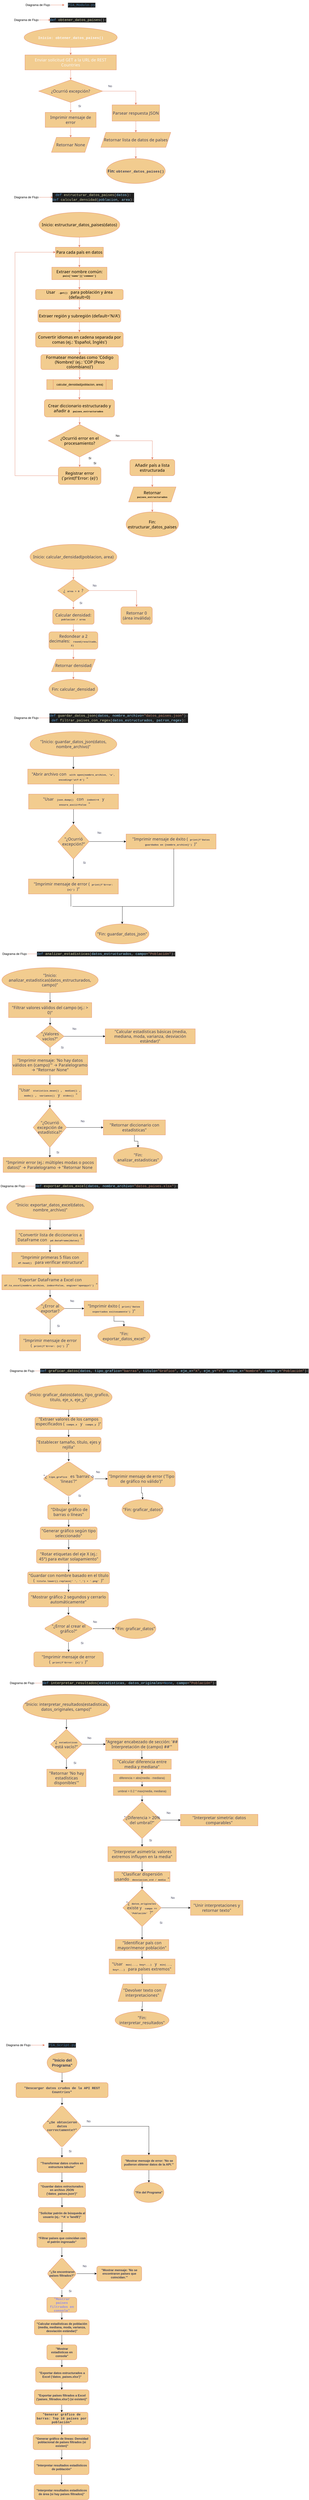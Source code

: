 <mxfile version="27.0.2">
  <diagram name="Página-1" id="TdQatwvxKdCJxrZPbZy2">
    <mxGraphModel dx="1322" dy="1912" grid="1" gridSize="10" guides="1" tooltips="1" connect="1" arrows="1" fold="1" page="1" pageScale="1" pageWidth="827" pageHeight="1169" math="0" shadow="0">
      <root>
        <mxCell id="0" />
        <mxCell id="1" parent="0" />
        <mxCell id="56zbXbjP5MMYhylMdoNp-4" value="" style="edgeStyle=orthogonalEdgeStyle;rounded=0;orthogonalLoop=1;jettySize=auto;html=1;labelBackgroundColor=none;strokeColor=#E07A5F;fontColor=default;" parent="1" source="56zbXbjP5MMYhylMdoNp-1" target="56zbXbjP5MMYhylMdoNp-2" edge="1">
          <mxGeometry relative="1" as="geometry" />
        </mxCell>
        <mxCell id="56zbXbjP5MMYhylMdoNp-1" value="&lt;span style=&quot;font-family: system-ui, ui-sans-serif, -apple-system, BlinkMacSystemFont, sans-serif, Inter, NotoSansHans; font-size: 16px; letter-spacing: 0.32px; text-align: left; white-space-collapse: preserve-breaks;&quot;&gt;&lt;font style=&quot;color: light-dark(rgb(250, 250, 252), rgb(255, 181, 112));&quot;&gt;&lt;b style=&quot;&quot;&gt;&lt;span style=&quot;font-family: Consolas, &amp;quot;Courier New&amp;quot;, monospace; font-size: 14px; white-space: pre; letter-spacing: 0.32px;&quot;&gt;Inicio: obtener_datos_paises&lt;/span&gt;&lt;span style=&quot;font-family: Consolas, &amp;quot;Courier New&amp;quot;, monospace; font-size: 14px; white-space: pre; letter-spacing: 0.32px;&quot;&gt;()&lt;/span&gt;&lt;/b&gt;&lt;/font&gt;&lt;/span&gt;" style="ellipse;whiteSpace=wrap;html=1;labelBackgroundColor=none;fillColor=#F2CC8F;strokeColor=#E07A5F;fontColor=#393C56;rounded=0;" parent="1" vertex="1">
          <mxGeometry x="216.5" y="60" width="373" height="80" as="geometry" />
        </mxCell>
        <mxCell id="56zbXbjP5MMYhylMdoNp-6" value="" style="edgeStyle=orthogonalEdgeStyle;rounded=0;orthogonalLoop=1;jettySize=auto;html=1;labelBackgroundColor=none;strokeColor=#E07A5F;fontColor=default;" parent="1" source="56zbXbjP5MMYhylMdoNp-2" target="56zbXbjP5MMYhylMdoNp-5" edge="1">
          <mxGeometry relative="1" as="geometry" />
        </mxCell>
        <mxCell id="56zbXbjP5MMYhylMdoNp-2" value="&lt;span style=&quot;font-family: system-ui, ui-sans-serif, -apple-system, BlinkMacSystemFont, sans-serif, Inter, NotoSansHans; font-size: 16px; letter-spacing: 0.32px; text-align: left; white-space-collapse: preserve-breaks;&quot;&gt;&lt;font style=&quot;color: light-dark(rgb(250, 250, 252), rgb(255, 181, 112));&quot;&gt;Enviar solicitud GET a la URL de REST Countries&lt;/font&gt;&lt;/span&gt;" style="rounded=0;whiteSpace=wrap;html=1;labelBackgroundColor=none;fillColor=#F2CC8F;strokeColor=#E07A5F;fontColor=#393C56;" parent="1" vertex="1">
          <mxGeometry x="220" y="170" width="366" height="60" as="geometry" />
        </mxCell>
        <mxCell id="56zbXbjP5MMYhylMdoNp-9" value="" style="edgeStyle=orthogonalEdgeStyle;rounded=0;orthogonalLoop=1;jettySize=auto;html=1;labelBackgroundColor=none;strokeColor=#E07A5F;fontColor=default;" parent="1" source="56zbXbjP5MMYhylMdoNp-5" target="56zbXbjP5MMYhylMdoNp-8" edge="1">
          <mxGeometry relative="1" as="geometry" />
        </mxCell>
        <mxCell id="56zbXbjP5MMYhylMdoNp-14" value="" style="edgeStyle=orthogonalEdgeStyle;rounded=0;orthogonalLoop=1;jettySize=auto;html=1;labelBackgroundColor=none;strokeColor=#E07A5F;fontColor=default;" parent="1" source="56zbXbjP5MMYhylMdoNp-5" target="56zbXbjP5MMYhylMdoNp-13" edge="1">
          <mxGeometry relative="1" as="geometry" />
        </mxCell>
        <mxCell id="56zbXbjP5MMYhylMdoNp-5" value="&lt;span style=&quot;font-family: system-ui, ui-sans-serif, -apple-system, BlinkMacSystemFont, sans-serif, Inter, NotoSansHans; font-size: 16px; letter-spacing: 0.32px; text-align: left; white-space-collapse: preserve-breaks;&quot;&gt;¿Ocurrió excepción?&lt;/span&gt;" style="rhombus;whiteSpace=wrap;html=1;labelBackgroundColor=none;fillColor=#F2CC8F;strokeColor=#E07A5F;fontColor=light-dark(#393C56,#FFB570);rounded=0;" parent="1" vertex="1">
          <mxGeometry x="275" y="270" width="256" height="90" as="geometry" />
        </mxCell>
        <mxCell id="56zbXbjP5MMYhylMdoNp-7" value="No" style="text;html=1;align=center;verticalAlign=middle;whiteSpace=wrap;rounded=0;labelBackgroundColor=none;fontColor=light-dark(#393C56,#FFB570);" parent="1" vertex="1">
          <mxGeometry x="531" y="280" width="60" height="30" as="geometry" />
        </mxCell>
        <mxCell id="56zbXbjP5MMYhylMdoNp-11" value="" style="edgeStyle=orthogonalEdgeStyle;rounded=0;orthogonalLoop=1;jettySize=auto;html=1;labelBackgroundColor=none;strokeColor=#E07A5F;fontColor=default;" parent="1" source="56zbXbjP5MMYhylMdoNp-8" target="56zbXbjP5MMYhylMdoNp-10" edge="1">
          <mxGeometry relative="1" as="geometry" />
        </mxCell>
        <mxCell id="56zbXbjP5MMYhylMdoNp-8" value="&lt;span style=&quot;font-family: system-ui, ui-sans-serif, -apple-system, BlinkMacSystemFont, sans-serif, Inter, NotoSansHans; font-size: 16px; letter-spacing: 0.32px; text-align: left; white-space-collapse: preserve-breaks;&quot;&gt;Parsear respuesta JSON&lt;/span&gt;" style="rounded=0;whiteSpace=wrap;html=1;labelBackgroundColor=none;fillColor=#F2CC8F;strokeColor=#E07A5F;fontColor=light-dark(#393C56,#FFB570);" parent="1" vertex="1">
          <mxGeometry x="569" y="370" width="190" height="65" as="geometry" />
        </mxCell>
        <mxCell id="56zbXbjP5MMYhylMdoNp-18" value="" style="edgeStyle=orthogonalEdgeStyle;rounded=0;orthogonalLoop=1;jettySize=auto;html=1;labelBackgroundColor=none;strokeColor=#E07A5F;fontColor=default;" parent="1" source="56zbXbjP5MMYhylMdoNp-10" target="56zbXbjP5MMYhylMdoNp-17" edge="1">
          <mxGeometry relative="1" as="geometry" />
        </mxCell>
        <mxCell id="56zbXbjP5MMYhylMdoNp-10" value="&lt;span style=&quot;font-family: system-ui, ui-sans-serif, -apple-system, BlinkMacSystemFont, sans-serif, Inter, NotoSansHans; font-size: 16px; letter-spacing: 0.32px; text-align: left; white-space-collapse: preserve-breaks;&quot;&gt;Retornar lista de datos de países&lt;/span&gt;" style="shape=parallelogram;perimeter=parallelogramPerimeter;whiteSpace=wrap;html=1;fixedSize=1;labelBackgroundColor=none;fillColor=#F2CC8F;strokeColor=#E07A5F;fontColor=light-dark(#393C56,#FFB570);rounded=0;" parent="1" vertex="1">
          <mxGeometry x="524" y="480" width="280" height="60" as="geometry" />
        </mxCell>
        <mxCell id="56zbXbjP5MMYhylMdoNp-12" value="Si" style="text;html=1;align=center;verticalAlign=middle;whiteSpace=wrap;rounded=0;labelBackgroundColor=none;fontColor=light-dark(#393C56,#FFB570);" parent="1" vertex="1">
          <mxGeometry x="409" y="360" width="60" height="30" as="geometry" />
        </mxCell>
        <mxCell id="56zbXbjP5MMYhylMdoNp-16" value="" style="edgeStyle=orthogonalEdgeStyle;rounded=0;orthogonalLoop=1;jettySize=auto;html=1;labelBackgroundColor=none;strokeColor=#E07A5F;fontColor=default;" parent="1" source="56zbXbjP5MMYhylMdoNp-13" target="56zbXbjP5MMYhylMdoNp-15" edge="1">
          <mxGeometry relative="1" as="geometry" />
        </mxCell>
        <mxCell id="56zbXbjP5MMYhylMdoNp-13" value="&lt;span style=&quot;font-family: system-ui, ui-sans-serif, -apple-system, BlinkMacSystemFont, sans-serif, Inter, NotoSansHans; font-size: 16px; letter-spacing: 0.32px; text-align: left; white-space-collapse: preserve-breaks;&quot;&gt;Imprimir mensaje de error&lt;/span&gt;" style="rounded=0;whiteSpace=wrap;html=1;labelBackgroundColor=none;fillColor=#F2CC8F;strokeColor=#E07A5F;fontColor=light-dark(#393C56,#FFB570);" parent="1" vertex="1">
          <mxGeometry x="301" y="400" width="204" height="60" as="geometry" />
        </mxCell>
        <mxCell id="56zbXbjP5MMYhylMdoNp-15" value="&lt;span style=&quot;font-family: system-ui, ui-sans-serif, -apple-system, BlinkMacSystemFont, sans-serif, Inter, NotoSansHans; font-size: 16px; letter-spacing: 0.32px; text-align: left; white-space-collapse: preserve-breaks;&quot;&gt;Retornar None&lt;/span&gt;" style="shape=parallelogram;perimeter=parallelogramPerimeter;whiteSpace=wrap;html=1;fixedSize=1;labelBackgroundColor=none;fillColor=#F2CC8F;strokeColor=#E07A5F;fontColor=light-dark(#393C56,#FFB570);rounded=0;" parent="1" vertex="1">
          <mxGeometry x="326" y="500" width="154" height="60" as="geometry" />
        </mxCell>
        <mxCell id="56zbXbjP5MMYhylMdoNp-17" value="&lt;span style=&quot;font-family: system-ui, ui-sans-serif, -apple-system, BlinkMacSystemFont, sans-serif, Inter, NotoSansHans; font-size: 16px; letter-spacing: 0.32px; text-align: left; white-space-collapse: preserve-breaks;&quot;&gt;&lt;b&gt;Fin:&amp;nbsp;&lt;span style=&quot;letter-spacing: 0.32px; font-family: Consolas, &amp;quot;Courier New&amp;quot;, monospace; font-size: 14px; white-space: pre;&quot;&gt;obtener_datos_paises&lt;/span&gt;&lt;span style=&quot;letter-spacing: 0.32px; font-family: Consolas, &amp;quot;Courier New&amp;quot;, monospace; font-size: 14px; white-space: pre;&quot;&gt;()&lt;/span&gt;&lt;/b&gt;&lt;/span&gt;" style="ellipse;whiteSpace=wrap;html=1;labelBackgroundColor=none;fillColor=#F2CC8F;strokeColor=#E07A5F;fontColor=light-dark(#393C56,#FFB570);rounded=0;" parent="1" vertex="1">
          <mxGeometry x="546" y="585" width="236" height="100" as="geometry" />
        </mxCell>
        <mxCell id="56zbXbjP5MMYhylMdoNp-25" value="" style="edgeStyle=orthogonalEdgeStyle;rounded=0;orthogonalLoop=1;jettySize=auto;html=1;strokeColor=#E07A5F;fontColor=default;fillColor=#F2CC8F;labelBackgroundColor=none;" parent="1" source="56zbXbjP5MMYhylMdoNp-19" target="56zbXbjP5MMYhylMdoNp-23" edge="1">
          <mxGeometry relative="1" as="geometry" />
        </mxCell>
        <mxCell id="56zbXbjP5MMYhylMdoNp-19" value="&lt;font style=&quot;color: light-dark(rgb(0, 0, 0), rgb(205, 162, 190));&quot;&gt;Diagrama de Flujo&lt;/font&gt;" style="text;html=1;align=center;verticalAlign=middle;whiteSpace=wrap;rounded=0;fontColor=#393C56;labelBackgroundColor=none;" parent="1" vertex="1">
          <mxGeometry x="174" y="15" width="103" height="30" as="geometry" />
        </mxCell>
        <mxCell id="56zbXbjP5MMYhylMdoNp-23" value="&lt;div style=&quot;color: rgb(204, 204, 204); background-color: rgb(31, 31, 31); font-family: Consolas, &amp;quot;Courier New&amp;quot;, monospace; font-size: 14px; line-height: 19px; white-space: pre;&quot;&gt;&lt;span style=&quot;color: #569cd6;&quot;&gt;def&lt;/span&gt; &lt;span style=&quot;color: #dcdcaa;&quot;&gt;obtener_datos_paises&lt;/span&gt;():&lt;/div&gt;" style="text;html=1;align=center;verticalAlign=middle;whiteSpace=wrap;rounded=0;fontColor=#393C56;labelBackgroundColor=none;" parent="1" vertex="1">
          <mxGeometry x="323" y="10" width="220" height="40" as="geometry" />
        </mxCell>
        <mxCell id="56zbXbjP5MMYhylMdoNp-26" value="" style="edgeStyle=orthogonalEdgeStyle;rounded=0;orthogonalLoop=1;jettySize=auto;html=1;strokeColor=#E07A5F;fontColor=default;fillColor=#F2CC8F;labelBackgroundColor=none;" parent="1" source="56zbXbjP5MMYhylMdoNp-27" target="56zbXbjP5MMYhylMdoNp-28" edge="1">
          <mxGeometry relative="1" as="geometry" />
        </mxCell>
        <mxCell id="56zbXbjP5MMYhylMdoNp-27" value="&lt;font style=&quot;color: light-dark(rgb(0, 0, 0), rgb(205, 162, 190));&quot;&gt;Diagrama de Flujo&lt;/font&gt;" style="text;html=1;align=center;verticalAlign=middle;whiteSpace=wrap;rounded=0;fontColor=#393C56;labelBackgroundColor=none;" parent="1" vertex="1">
          <mxGeometry x="174" y="725" width="103" height="30" as="geometry" />
        </mxCell>
        <mxCell id="56zbXbjP5MMYhylMdoNp-28" value="&lt;div style=&quot;color: rgb(204, 204, 204); background-color: rgb(31, 31, 31); font-family: Consolas, &amp;quot;Courier New&amp;quot;, monospace; font-size: 14px; line-height: 19px; white-space: pre;&quot;&gt;&lt;div style=&quot;color: rgb(204, 204, 204); background-color: rgb(31, 31, 31); line-height: 19px;&quot;&gt;&lt;span style=&quot;color: rgb(86, 156, 214);&quot;&gt;def&lt;/span&gt; &lt;span style=&quot;color: rgb(220, 220, 170);&quot;&gt;estructurar_datos_paises&lt;/span&gt;(&lt;span style=&quot;color: rgb(156, 220, 254);&quot;&gt;datos&lt;/span&gt;):&lt;/div&gt;&lt;div style=&quot;color: rgb(204, 204, 204); background-color: rgb(31, 31, 31); line-height: 19px;&quot;&gt;&lt;span style=&quot;color: rgb(86, 156, 214);&quot;&gt;def&lt;/span&gt;&lt;span style=&quot;background-color: rgb(31, 31, 31); color: rgb(204, 204, 204);&quot;&gt; &lt;/span&gt;&lt;span style=&quot;color: rgb(220, 220, 170);&quot;&gt;calcular_densidad&lt;/span&gt;&lt;span style=&quot;background-color: rgb(31, 31, 31); color: rgb(204, 204, 204);&quot;&gt;(&lt;/span&gt;&lt;span style=&quot;color: rgb(156, 220, 254);&quot;&gt;poblacion&lt;/span&gt;&lt;span style=&quot;background-color: rgb(31, 31, 31); color: rgb(204, 204, 204);&quot;&gt;, &lt;/span&gt;&lt;span style=&quot;color: rgb(156, 220, 254);&quot;&gt;area&lt;/span&gt;&lt;span style=&quot;background-color: rgb(31, 31, 31); color: rgb(204, 204, 204);&quot;&gt;):&lt;/span&gt;&lt;/div&gt;&lt;/div&gt;" style="text;html=1;align=center;verticalAlign=middle;whiteSpace=wrap;rounded=0;fontColor=#393C56;labelBackgroundColor=none;" parent="1" vertex="1">
          <mxGeometry x="332.5" y="710" width="321" height="60" as="geometry" />
        </mxCell>
        <mxCell id="56zbXbjP5MMYhylMdoNp-32" value="" style="edgeStyle=orthogonalEdgeStyle;rounded=0;orthogonalLoop=1;jettySize=auto;html=1;strokeColor=#E07A5F;fontColor=default;fillColor=#F2CC8F;labelBackgroundColor=none;" parent="1" source="56zbXbjP5MMYhylMdoNp-33" target="56zbXbjP5MMYhylMdoNp-34" edge="1">
          <mxGeometry relative="1" as="geometry" />
        </mxCell>
        <mxCell id="56zbXbjP5MMYhylMdoNp-33" value="&lt;font style=&quot;color: light-dark(rgb(0, 0, 0), rgb(205, 162, 190));&quot;&gt;Diagrama de Flujo&lt;/font&gt;" style="text;html=1;align=center;verticalAlign=middle;whiteSpace=wrap;rounded=0;fontColor=#393C56;labelBackgroundColor=none;" parent="1" vertex="1">
          <mxGeometry x="174" y="2810" width="103" height="30" as="geometry" />
        </mxCell>
        <mxCell id="56zbXbjP5MMYhylMdoNp-34" value="&lt;div style=&quot;color: rgb(204, 204, 204); background-color: rgb(31, 31, 31); font-family: Consolas, &amp;quot;Courier New&amp;quot;, monospace; font-size: 14px; line-height: 19px; white-space: pre;&quot;&gt;&lt;div style=&quot;color: rgb(204, 204, 204); background-color: rgb(31, 31, 31); line-height: 19px;&quot;&gt;&lt;div style=&quot;color: rgb(204, 204, 204); background-color: rgb(31, 31, 31); line-height: 19px;&quot;&gt;&lt;span style=&quot;color: rgb(86, 156, 214);&quot;&gt;def&lt;/span&gt; &lt;span style=&quot;color: rgb(220, 220, 170);&quot;&gt;guardar_datos_json&lt;/span&gt;(&lt;span style=&quot;color: rgb(156, 220, 254);&quot;&gt;datos&lt;/span&gt;, &lt;span style=&quot;color: rgb(156, 220, 254);&quot;&gt;nombre_archivo&lt;/span&gt;&lt;span style=&quot;color: rgb(212, 212, 212);&quot;&gt;=&lt;/span&gt;&lt;span style=&quot;color: rgb(206, 145, 120);&quot;&gt;&quot;datos_paises.json&quot;&lt;/span&gt;):&lt;/div&gt;&lt;div style=&quot;color: rgb(204, 204, 204); background-color: rgb(31, 31, 31); line-height: 19px;&quot;&gt;&lt;span style=&quot;color: rgb(86, 156, 214);&quot;&gt;def&lt;/span&gt;&lt;span style=&quot;background-color: light-dark(rgb(31, 31, 31), rgb(210, 210, 210)); color: light-dark(rgb(204, 204, 204), rgb(62, 62, 62));&quot;&gt; &lt;/span&gt;&lt;span style=&quot;color: rgb(220, 220, 170);&quot;&gt;filtrar_paises_con_regex&lt;/span&gt;&lt;span style=&quot;background-color: light-dark(rgb(31, 31, 31), rgb(210, 210, 210)); color: light-dark(rgb(204, 204, 204), rgb(62, 62, 62));&quot;&gt;(&lt;/span&gt;&lt;span style=&quot;color: rgb(156, 220, 254);&quot;&gt;datos_estructurados&lt;/span&gt;&lt;span style=&quot;background-color: light-dark(rgb(31, 31, 31), rgb(210, 210, 210)); color: light-dark(rgb(204, 204, 204), rgb(62, 62, 62));&quot;&gt;, &lt;/span&gt;&lt;span style=&quot;color: rgb(156, 220, 254);&quot;&gt;patron_regex&lt;/span&gt;&lt;span style=&quot;background-color: light-dark(rgb(31, 31, 31), rgb(210, 210, 210)); color: light-dark(rgb(204, 204, 204), rgb(62, 62, 62));&quot;&gt;):&lt;/span&gt;&lt;/div&gt;&lt;/div&gt;&lt;/div&gt;" style="text;html=1;align=center;verticalAlign=middle;whiteSpace=wrap;rounded=0;fontColor=#393C56;labelBackgroundColor=none;" parent="1" vertex="1">
          <mxGeometry x="332" y="2800" width="527" height="50" as="geometry" />
        </mxCell>
        <mxCell id="56zbXbjP5MMYhylMdoNp-36" value="" style="edgeStyle=orthogonalEdgeStyle;rounded=0;orthogonalLoop=1;jettySize=auto;html=1;strokeColor=#E07A5F;fontColor=default;fillColor=#F2CC8F;labelBackgroundColor=none;" parent="1" source="56zbXbjP5MMYhylMdoNp-37" target="56zbXbjP5MMYhylMdoNp-38" edge="1">
          <mxGeometry relative="1" as="geometry" />
        </mxCell>
        <mxCell id="56zbXbjP5MMYhylMdoNp-37" value="&lt;font style=&quot;color: light-dark(rgb(0, 0, 0), rgb(205, 162, 190));&quot;&gt;Diagrama de Flujo&lt;/font&gt;" style="text;html=1;align=center;verticalAlign=middle;whiteSpace=wrap;rounded=0;fontColor=#393C56;labelBackgroundColor=none;" parent="1" vertex="1">
          <mxGeometry x="127.38" y="3755" width="103" height="30" as="geometry" />
        </mxCell>
        <mxCell id="56zbXbjP5MMYhylMdoNp-38" value="&lt;div style=&quot;color: rgb(204, 204, 204); background-color: rgb(31, 31, 31); font-family: Consolas, &amp;quot;Courier New&amp;quot;, monospace; font-size: 14px; line-height: 19px; white-space: pre;&quot;&gt;&lt;div style=&quot;color: rgb(204, 204, 204); background-color: rgb(31, 31, 31); line-height: 19px;&quot;&gt;&lt;div style=&quot;color: rgb(204, 204, 204); background-color: rgb(31, 31, 31); line-height: 19px;&quot;&gt;&lt;div style=&quot;color: rgb(204, 204, 204); background-color: rgb(31, 31, 31); line-height: 19px;&quot;&gt;&lt;span style=&quot;color: #569cd6;&quot;&gt;def&lt;/span&gt; &lt;span style=&quot;color: #dcdcaa;&quot;&gt;analizar_estadisticas&lt;/span&gt;(&lt;span style=&quot;color: #9cdcfe;&quot;&gt;datos_estructurados&lt;/span&gt;, &lt;span style=&quot;color: #9cdcfe;&quot;&gt;campo&lt;/span&gt;&lt;span style=&quot;color: #d4d4d4;&quot;&gt;=&lt;/span&gt;&lt;span style=&quot;color: #ce9178;&quot;&gt;&quot;Población&quot;&lt;/span&gt;):&lt;/div&gt;&lt;/div&gt;&lt;/div&gt;&lt;/div&gt;" style="text;html=1;align=center;verticalAlign=middle;whiteSpace=wrap;rounded=0;fontColor=#393C56;labelBackgroundColor=none;" parent="1" vertex="1">
          <mxGeometry x="285.88" y="3750" width="517.5" height="40" as="geometry" />
        </mxCell>
        <mxCell id="56zbXbjP5MMYhylMdoNp-40" value="" style="edgeStyle=orthogonalEdgeStyle;rounded=0;orthogonalLoop=1;jettySize=auto;html=1;strokeColor=#E07A5F;fontColor=default;fillColor=#F2CC8F;labelBackgroundColor=none;" parent="1" source="56zbXbjP5MMYhylMdoNp-41" target="56zbXbjP5MMYhylMdoNp-42" edge="1">
          <mxGeometry relative="1" as="geometry" />
        </mxCell>
        <mxCell id="56zbXbjP5MMYhylMdoNp-41" value="&lt;font style=&quot;color: light-dark(rgb(0, 0, 0), rgb(205, 162, 190));&quot;&gt;Diagrama de Flujo&lt;/font&gt;" style="text;html=1;align=center;verticalAlign=middle;whiteSpace=wrap;rounded=0;fontColor=#393C56;labelBackgroundColor=none;" parent="1" vertex="1">
          <mxGeometry x="120" y="4685" width="103" height="30" as="geometry" />
        </mxCell>
        <mxCell id="56zbXbjP5MMYhylMdoNp-42" value="&lt;div style=&quot;color: rgb(204, 204, 204); background-color: rgb(31, 31, 31); font-family: Consolas, &amp;quot;Courier New&amp;quot;, monospace; font-size: 14px; line-height: 19px; white-space: pre;&quot;&gt;&lt;div style=&quot;color: rgb(204, 204, 204); background-color: rgb(31, 31, 31); line-height: 19px;&quot;&gt;&lt;div style=&quot;color: rgb(204, 204, 204); background-color: rgb(31, 31, 31); line-height: 19px;&quot;&gt;&lt;div style=&quot;color: rgb(204, 204, 204); background-color: rgb(31, 31, 31); line-height: 19px;&quot;&gt;&lt;span style=&quot;color: #569cd6;&quot;&gt;def&lt;/span&gt; &lt;span style=&quot;color: #dcdcaa;&quot;&gt;exportar_datos_excel&lt;/span&gt;(&lt;span style=&quot;color: #9cdcfe;&quot;&gt;datos&lt;/span&gt;, &lt;span style=&quot;color: #9cdcfe;&quot;&gt;nombre_archivo&lt;/span&gt;&lt;span style=&quot;color: #d4d4d4;&quot;&gt;=&lt;/span&gt;&lt;span style=&quot;color: #ce9178;&quot;&gt;&quot;datos_paises.xlsx&quot;&lt;/span&gt;):&lt;/div&gt;&lt;/div&gt;&lt;/div&gt;&lt;/div&gt;" style="text;html=1;align=center;verticalAlign=middle;whiteSpace=wrap;rounded=0;fontColor=#393C56;labelBackgroundColor=none;" parent="1" vertex="1">
          <mxGeometry x="278.5" y="4680" width="537" height="40" as="geometry" />
        </mxCell>
        <mxCell id="56zbXbjP5MMYhylMdoNp-43" value="" style="edgeStyle=orthogonalEdgeStyle;rounded=0;orthogonalLoop=1;jettySize=auto;html=1;strokeColor=#E07A5F;fontColor=default;fillColor=#F2CC8F;labelBackgroundColor=none;" parent="1" source="56zbXbjP5MMYhylMdoNp-44" target="56zbXbjP5MMYhylMdoNp-45" edge="1">
          <mxGeometry relative="1" as="geometry" />
        </mxCell>
        <mxCell id="56zbXbjP5MMYhylMdoNp-44" value="&lt;font style=&quot;color: light-dark(rgb(0, 0, 0), rgb(205, 162, 190));&quot;&gt;Diagrama de Flujo&lt;/font&gt;" style="text;html=1;align=center;verticalAlign=middle;whiteSpace=wrap;rounded=0;fontColor=#393C56;labelBackgroundColor=none;" parent="1" vertex="1">
          <mxGeometry x="157" y="5425" width="103" height="30" as="geometry" />
        </mxCell>
        <mxCell id="56zbXbjP5MMYhylMdoNp-45" value="&lt;div style=&quot;color: rgb(204, 204, 204); background-color: rgb(31, 31, 31); font-family: Consolas, &amp;quot;Courier New&amp;quot;, monospace; font-size: 14px; line-height: 19px; white-space: pre;&quot;&gt;&lt;div style=&quot;color: rgb(204, 204, 204); background-color: rgb(31, 31, 31); line-height: 19px;&quot;&gt;&lt;div style=&quot;color: rgb(204, 204, 204); background-color: rgb(31, 31, 31); line-height: 19px;&quot;&gt;&lt;div style=&quot;color: rgb(204, 204, 204); background-color: rgb(31, 31, 31); line-height: 19px;&quot;&gt;&lt;span style=&quot;color: #569cd6;&quot;&gt;def&lt;/span&gt; &lt;span style=&quot;color: #dcdcaa;&quot;&gt;graficar_datos&lt;/span&gt;(&lt;span style=&quot;color: #9cdcfe;&quot;&gt;datos&lt;/span&gt;, &lt;span style=&quot;color: #9cdcfe;&quot;&gt;tipo_grafico&lt;/span&gt;&lt;span style=&quot;color: #d4d4d4;&quot;&gt;=&lt;/span&gt;&lt;span style=&quot;color: #ce9178;&quot;&gt;&quot;barras&quot;&lt;/span&gt;, &lt;span style=&quot;color: #9cdcfe;&quot;&gt;titulo&lt;/span&gt;&lt;span style=&quot;color: #d4d4d4;&quot;&gt;=&lt;/span&gt;&lt;span style=&quot;color: #ce9178;&quot;&gt;&quot;Gráfico&quot;&lt;/span&gt;, &lt;span style=&quot;color: #9cdcfe;&quot;&gt;eje_x&lt;/span&gt;&lt;span style=&quot;color: #d4d4d4;&quot;&gt;=&lt;/span&gt;&lt;span style=&quot;color: #ce9178;&quot;&gt;&quot;X&quot;&lt;/span&gt;, &lt;span style=&quot;color: #9cdcfe;&quot;&gt;eje_y&lt;/span&gt;&lt;span style=&quot;color: #d4d4d4;&quot;&gt;=&lt;/span&gt;&lt;span style=&quot;color: #ce9178;&quot;&gt;&quot;Y&quot;&lt;/span&gt;, &lt;span style=&quot;color: #9cdcfe;&quot;&gt;campo_x&lt;/span&gt;&lt;span style=&quot;color: #d4d4d4;&quot;&gt;=&lt;/span&gt;&lt;span style=&quot;color: #ce9178;&quot;&gt;&quot;Nombre&quot;&lt;/span&gt;, &lt;span style=&quot;color: #9cdcfe;&quot;&gt;campo_y&lt;/span&gt;&lt;span style=&quot;color: #d4d4d4;&quot;&gt;=&lt;/span&gt;&lt;span style=&quot;color: #ce9178;&quot;&gt;&quot;Población&quot;&lt;/span&gt;):&lt;/div&gt;&lt;/div&gt;&lt;/div&gt;&lt;/div&gt;" style="text;html=1;align=center;verticalAlign=middle;whiteSpace=wrap;rounded=0;fontColor=#393C56;labelBackgroundColor=none;" parent="1" vertex="1">
          <mxGeometry x="315" y="5420" width="1007" height="40" as="geometry" />
        </mxCell>
        <mxCell id="56zbXbjP5MMYhylMdoNp-46" value="" style="edgeStyle=orthogonalEdgeStyle;rounded=0;orthogonalLoop=1;jettySize=auto;html=1;strokeColor=#E07A5F;fontColor=default;fillColor=#F2CC8F;labelBackgroundColor=none;" parent="1" source="56zbXbjP5MMYhylMdoNp-47" target="56zbXbjP5MMYhylMdoNp-48" edge="1">
          <mxGeometry relative="1" as="geometry" />
        </mxCell>
        <mxCell id="56zbXbjP5MMYhylMdoNp-47" value="&lt;font style=&quot;color: light-dark(rgb(0, 0, 0), rgb(205, 162, 190));&quot;&gt;Diagrama de Flujo&lt;/font&gt;" style="text;html=1;align=center;verticalAlign=middle;whiteSpace=wrap;rounded=0;fontColor=#393C56;labelBackgroundColor=none;" parent="1" vertex="1">
          <mxGeometry x="157" y="6675" width="103" height="30" as="geometry" />
        </mxCell>
        <mxCell id="56zbXbjP5MMYhylMdoNp-48" value="&lt;div style=&quot;color: rgb(204, 204, 204); background-color: rgb(31, 31, 31); font-family: Consolas, &amp;quot;Courier New&amp;quot;, monospace; font-size: 14px; line-height: 19px; white-space: pre;&quot;&gt;&lt;div style=&quot;color: rgb(204, 204, 204); background-color: rgb(31, 31, 31); line-height: 19px;&quot;&gt;&lt;div style=&quot;color: rgb(204, 204, 204); background-color: rgb(31, 31, 31); line-height: 19px;&quot;&gt;&lt;div style=&quot;color: rgb(204, 204, 204); background-color: rgb(31, 31, 31); line-height: 19px;&quot;&gt;&lt;span style=&quot;color: #569cd6;&quot;&gt;def&lt;/span&gt; &lt;span style=&quot;color: #dcdcaa;&quot;&gt;interpretar_resultados&lt;/span&gt;(&lt;span style=&quot;color: #9cdcfe;&quot;&gt;estadisticas&lt;/span&gt;, &lt;span style=&quot;color: #9cdcfe;&quot;&gt;datos_originales&lt;/span&gt;&lt;span style=&quot;color: #d4d4d4;&quot;&gt;=&lt;/span&gt;&lt;span style=&quot;color: #569cd6;&quot;&gt;None&lt;/span&gt;, &lt;span style=&quot;color: #9cdcfe;&quot;&gt;campo&lt;/span&gt;&lt;span style=&quot;color: #d4d4d4;&quot;&gt;=&lt;/span&gt;&lt;span style=&quot;color: #ce9178;&quot;&gt;&quot;Población&quot;&lt;/span&gt;):&lt;/div&gt;&lt;/div&gt;&lt;/div&gt;&lt;/div&gt;" style="text;html=1;align=center;verticalAlign=middle;whiteSpace=wrap;rounded=0;fontColor=#393C56;labelBackgroundColor=none;" parent="1" vertex="1">
          <mxGeometry x="315" y="6670" width="647" height="40" as="geometry" />
        </mxCell>
        <mxCell id="56zbXbjP5MMYhylMdoNp-51" value="" style="edgeStyle=orthogonalEdgeStyle;rounded=0;hachureGap=4;orthogonalLoop=1;jettySize=auto;html=1;strokeColor=#E07A5F;fontFamily=Architects Daughter;fontSource=https%3A%2F%2Ffonts.googleapis.com%2Fcss%3Ffamily%3DArchitects%2BDaughter;fontColor=light-dark(#000000,#FFB570);fillColor=#F2CC8F;labelBackgroundColor=none;" parent="1" source="56zbXbjP5MMYhylMdoNp-49" target="56zbXbjP5MMYhylMdoNp-50" edge="1">
          <mxGeometry relative="1" as="geometry" />
        </mxCell>
        <mxCell id="56zbXbjP5MMYhylMdoNp-49" value="&lt;span style=&quot;font-family: system-ui, ui-sans-serif, -apple-system, BlinkMacSystemFont, sans-serif, Inter, NotoSansHans; font-size: 16px; letter-spacing: 0.32px; text-align: left; white-space-collapse: preserve-breaks;&quot;&gt;Inicio: estructurar_datos_paises(datos)&lt;/span&gt;" style="ellipse;whiteSpace=wrap;html=1;strokeColor=#E07A5F;fontColor=light-dark(#000000,#FFB570);fillColor=#F2CC8F;labelBackgroundColor=none;rounded=0;" parent="1" vertex="1">
          <mxGeometry x="276" y="800" width="324" height="100" as="geometry" />
        </mxCell>
        <mxCell id="56zbXbjP5MMYhylMdoNp-56" value="" style="edgeStyle=orthogonalEdgeStyle;rounded=0;hachureGap=4;orthogonalLoop=1;jettySize=auto;html=1;strokeColor=#E07A5F;fontFamily=Architects Daughter;fontSource=https%3A%2F%2Ffonts.googleapis.com%2Fcss%3Ffamily%3DArchitects%2BDaughter;fontColor=light-dark(#000000,#FFB570);fillColor=#F2CC8F;labelBackgroundColor=none;" parent="1" source="56zbXbjP5MMYhylMdoNp-50" target="56zbXbjP5MMYhylMdoNp-54" edge="1">
          <mxGeometry relative="1" as="geometry" />
        </mxCell>
        <mxCell id="56zbXbjP5MMYhylMdoNp-50" value="&lt;span style=&quot;font-family: system-ui, ui-sans-serif, -apple-system, BlinkMacSystemFont, sans-serif, Inter, NotoSansHans; font-size: 16px; font-style: normal; font-variant-ligatures: normal; font-variant-caps: normal; font-weight: 400; letter-spacing: 0.32px; orphans: 2; text-align: left; text-indent: 0px; text-transform: none; widows: 2; word-spacing: 0px; -webkit-text-stroke-width: 0px; white-space: pre-line; text-decoration-thickness: initial; text-decoration-style: initial; text-decoration-color: initial; float: none; display: inline !important;&quot;&gt;Para cada país en datos&lt;/span&gt;" style="rounded=0;whiteSpace=wrap;html=1;hachureGap=4;strokeColor=#E07A5F;fontFamily=Architects Daughter;fontSource=https%3A%2F%2Ffonts.googleapis.com%2Fcss%3Ffamily%3DArchitects%2BDaughter;fontColor=light-dark(#000000,#FFB570);fillColor=#F2CC8F;labelBackgroundColor=none;" parent="1" vertex="1">
          <mxGeometry x="342" y="940" width="192" height="40" as="geometry" />
        </mxCell>
        <mxCell id="56zbXbjP5MMYhylMdoNp-58" value="" style="edgeStyle=orthogonalEdgeStyle;rounded=0;hachureGap=4;orthogonalLoop=1;jettySize=auto;html=1;strokeColor=#E07A5F;fontFamily=Architects Daughter;fontSource=https%3A%2F%2Ffonts.googleapis.com%2Fcss%3Ffamily%3DArchitects%2BDaughter;fontColor=light-dark(#000000,#FFB570);fillColor=#F2CC8F;labelBackgroundColor=none;" parent="1" source="56zbXbjP5MMYhylMdoNp-54" target="56zbXbjP5MMYhylMdoNp-57" edge="1">
          <mxGeometry relative="1" as="geometry" />
        </mxCell>
        <mxCell id="56zbXbjP5MMYhylMdoNp-54" value="&lt;span style=&quot;font-family: system-ui, ui-sans-serif, -apple-system, BlinkMacSystemFont, sans-serif, Inter, NotoSansHans; font-size: 16px; letter-spacing: 0.32px; text-align: left; white-space-collapse: preserve-breaks;&quot;&gt;Extraer nombre común: &lt;/span&gt;&lt;code class=&quot;codespan cursor-pointer z-[9] relative&quot; style=&quot;--tw-border-spacing-x: 0; --tw-border-spacing-y: 0; --tw-translate-x: 0; --tw-translate-y: 0; --tw-rotate: 0; --tw-skew-x: 0; --tw-skew-y: 0; --tw-scale-x: 1; --tw-scale-y: 1; --tw-pan-x: ; --tw-pan-y: ; --tw-pinch-zoom: ; --tw-scroll-snap-strictness: proximity; --tw-gradient-from-position: ; --tw-gradient-via-position: ; --tw-gradient-to-position: ; --tw-ordinal: ; --tw-slashed-zero: ; --tw-numeric-figure: ; --tw-numeric-spacing: ; --tw-numeric-fraction: ; --tw-ring-inset: ; --tw-ring-offset-width: 0px; --tw-ring-offset-color: #fff; --tw-ring-color: rgb(59 130 246 / .5); --tw-ring-offset-shadow: 0 0 #0000; --tw-ring-shadow: 0 0 #0000; --tw-shadow: 0 0 #0000; --tw-shadow-colored: 0 0 #0000; --tw-blur: ; --tw-brightness: ; --tw-contrast: ; --tw-grayscale: ; --tw-hue-rotate: ; --tw-invert: ; --tw-saturate: ; --tw-sepia: ; --tw-drop-shadow: ; --tw-backdrop-blur: ; --tw-backdrop-brightness: ; --tw-backdrop-contrast: ; --tw-backdrop-grayscale: ; --tw-backdrop-hue-rotate: ; --tw-backdrop-invert: ; --tw-backdrop-opacity: ; --tw-backdrop-saturate: ; --tw-backdrop-sepia: ; --tw-contain-size: ; --tw-contain-layout: ; --tw-contain-paint: ; --tw-contain-style: ; box-sizing: border-box; border-width: 0px; border-style: solid; border-color: rgb(227, 227, 227); font-family: ui-monospace, SFMono-Regular, Menlo, Monaco, Consolas, &amp;quot;Liberation Mono&amp;quot;, &amp;quot;Courier New&amp;quot;, monospace; font-feature-settings: normal; font-variation-settings: normal; font-size: 0.8em; overflow-x: auto; width: auto; position: relative; z-index: 9; cursor: pointer; padding: 3px 8px; font-weight: 600; margin: 12px 0px; border-radius: 0.375rem; --tw-bg-opacity: 1; letter-spacing: 0.32px; text-align: left; white-space-collapse: preserve-breaks;&quot;&gt;pais[&#39;name&#39;][&#39;common&#39;]&lt;/code&gt;" style="rounded=0;whiteSpace=wrap;html=1;hachureGap=4;strokeColor=#E07A5F;fontFamily=Architects Daughter;fontSource=https%3A%2F%2Ffonts.googleapis.com%2Fcss%3Ffamily%3DArchitects%2BDaughter;fontColor=light-dark(#000000,#FFB570);fillColor=#F2CC8F;labelBackgroundColor=none;" parent="1" vertex="1">
          <mxGeometry x="327.5" y="1020" width="221" height="50" as="geometry" />
        </mxCell>
        <mxCell id="56zbXbjP5MMYhylMdoNp-60" value="" style="edgeStyle=orthogonalEdgeStyle;rounded=0;hachureGap=4;orthogonalLoop=1;jettySize=auto;html=1;strokeColor=#E07A5F;fontFamily=Architects Daughter;fontSource=https%3A%2F%2Ffonts.googleapis.com%2Fcss%3Ffamily%3DArchitects%2BDaughter;fontColor=light-dark(#000000,#FFB570);fillColor=#F2CC8F;labelBackgroundColor=none;" parent="1" source="56zbXbjP5MMYhylMdoNp-57" target="56zbXbjP5MMYhylMdoNp-59" edge="1">
          <mxGeometry relative="1" as="geometry" />
        </mxCell>
        <mxCell id="56zbXbjP5MMYhylMdoNp-57" value="&lt;span style=&quot;font-family: system-ui, ui-sans-serif, -apple-system, BlinkMacSystemFont, sans-serif, Inter, NotoSansHans; font-size: 16px; letter-spacing: 0.32px; text-align: left; white-space-collapse: preserve-breaks;&quot;&gt;Usar &lt;/span&gt;&lt;code class=&quot;codespan cursor-pointer z-[9] relative&quot; style=&quot;--tw-border-spacing-x: 0; --tw-border-spacing-y: 0; --tw-translate-x: 0; --tw-translate-y: 0; --tw-rotate: 0; --tw-skew-x: 0; --tw-skew-y: 0; --tw-scale-x: 1; --tw-scale-y: 1; --tw-pan-x: ; --tw-pan-y: ; --tw-pinch-zoom: ; --tw-scroll-snap-strictness: proximity; --tw-gradient-from-position: ; --tw-gradient-via-position: ; --tw-gradient-to-position: ; --tw-ordinal: ; --tw-slashed-zero: ; --tw-numeric-figure: ; --tw-numeric-spacing: ; --tw-numeric-fraction: ; --tw-ring-inset: ; --tw-ring-offset-width: 0px; --tw-ring-offset-color: #fff; --tw-ring-color: rgb(59 130 246 / .5); --tw-ring-offset-shadow: 0 0 #0000; --tw-ring-shadow: 0 0 #0000; --tw-shadow: 0 0 #0000; --tw-shadow-colored: 0 0 #0000; --tw-blur: ; --tw-brightness: ; --tw-contrast: ; --tw-grayscale: ; --tw-hue-rotate: ; --tw-invert: ; --tw-saturate: ; --tw-sepia: ; --tw-drop-shadow: ; --tw-backdrop-blur: ; --tw-backdrop-brightness: ; --tw-backdrop-contrast: ; --tw-backdrop-grayscale: ; --tw-backdrop-hue-rotate: ; --tw-backdrop-invert: ; --tw-backdrop-opacity: ; --tw-backdrop-saturate: ; --tw-backdrop-sepia: ; --tw-contain-size: ; --tw-contain-layout: ; --tw-contain-paint: ; --tw-contain-style: ; box-sizing: border-box; border-width: 0px; border-style: solid; border-color: rgb(227, 227, 227); font-family: ui-monospace, SFMono-Regular, Menlo, Monaco, Consolas, &amp;quot;Liberation Mono&amp;quot;, &amp;quot;Courier New&amp;quot;, monospace; font-feature-settings: normal; font-variation-settings: normal; font-size: 0.8em; overflow-x: auto; width: auto; position: relative; z-index: 9; cursor: pointer; padding: 3px 8px; font-weight: 600; margin: 12px 0px; border-radius: 0.375rem; --tw-bg-opacity: 1; letter-spacing: 0.32px; text-align: left; white-space-collapse: preserve-breaks;&quot;&gt;.get()&lt;/code&gt;&lt;span style=&quot;font-family: system-ui, ui-sans-serif, -apple-system, BlinkMacSystemFont, sans-serif, Inter, NotoSansHans; font-size: 16px; letter-spacing: 0.32px; text-align: left; white-space-collapse: preserve-breaks;&quot;&gt; para población y área (default=0)&lt;/span&gt;" style="rounded=1;whiteSpace=wrap;html=1;hachureGap=4;strokeColor=#E07A5F;fontFamily=Architects Daughter;fontSource=https%3A%2F%2Ffonts.googleapis.com%2Fcss%3Ffamily%3DArchitects%2BDaughter;fontColor=light-dark(#000000,#FFB570);fillColor=#F2CC8F;labelBackgroundColor=none;" parent="1" vertex="1">
          <mxGeometry x="262.5" y="1109" width="351" height="41" as="geometry" />
        </mxCell>
        <mxCell id="56zbXbjP5MMYhylMdoNp-62" value="" style="edgeStyle=orthogonalEdgeStyle;rounded=0;hachureGap=4;orthogonalLoop=1;jettySize=auto;html=1;strokeColor=#E07A5F;fontFamily=Architects Daughter;fontSource=https%3A%2F%2Ffonts.googleapis.com%2Fcss%3Ffamily%3DArchitects%2BDaughter;fontColor=light-dark(#000000,#FFB570);fillColor=#F2CC8F;labelBackgroundColor=none;" parent="1" source="56zbXbjP5MMYhylMdoNp-59" target="56zbXbjP5MMYhylMdoNp-61" edge="1">
          <mxGeometry relative="1" as="geometry" />
        </mxCell>
        <mxCell id="56zbXbjP5MMYhylMdoNp-59" value="&lt;span style=&quot;font-family: system-ui, ui-sans-serif, -apple-system, BlinkMacSystemFont, sans-serif, Inter, NotoSansHans; font-size: 16px; letter-spacing: 0.32px; text-align: left; white-space-collapse: preserve-breaks;&quot;&gt;Extraer región y subregión (default=&#39;N/A&#39;)&lt;/span&gt;" style="rounded=1;whiteSpace=wrap;html=1;hachureGap=4;strokeColor=#E07A5F;fontFamily=Architects Daughter;fontSource=https%3A%2F%2Ffonts.googleapis.com%2Fcss%3Ffamily%3DArchitects%2BDaughter;fontColor=light-dark(#000000,#FFB570);fillColor=#F2CC8F;labelBackgroundColor=none;" parent="1" vertex="1">
          <mxGeometry x="272" y="1190" width="332" height="50" as="geometry" />
        </mxCell>
        <mxCell id="56zbXbjP5MMYhylMdoNp-64" value="" style="edgeStyle=orthogonalEdgeStyle;rounded=0;orthogonalLoop=1;jettySize=auto;html=1;strokeColor=#E07A5F;fontColor=light-dark(#000000,#FFB570);fillColor=#F2CC8F;labelBackgroundColor=none;" parent="1" source="56zbXbjP5MMYhylMdoNp-61" target="56zbXbjP5MMYhylMdoNp-63" edge="1">
          <mxGeometry relative="1" as="geometry" />
        </mxCell>
        <mxCell id="56zbXbjP5MMYhylMdoNp-61" value="&lt;span style=&quot;font-family: system-ui, ui-sans-serif, -apple-system, BlinkMacSystemFont, sans-serif, Inter, NotoSansHans; font-size: 16px; letter-spacing: 0.32px; text-align: left; white-space-collapse: preserve-breaks;&quot;&gt;Convertir idiomas en cadena separada por comas (ej.: &#39;Español, Inglés&#39;)&lt;/span&gt;" style="rounded=1;whiteSpace=wrap;html=1;hachureGap=4;strokeColor=#E07A5F;fontFamily=Architects Daughter;fontSource=https%3A%2F%2Ffonts.googleapis.com%2Fcss%3Ffamily%3DArchitects%2BDaughter;fontColor=light-dark(#000000,#FFB570);fillColor=#F2CC8F;labelBackgroundColor=none;" parent="1" vertex="1">
          <mxGeometry x="262.5" y="1280" width="351" height="60" as="geometry" />
        </mxCell>
        <mxCell id="56zbXbjP5MMYhylMdoNp-68" value="" style="edgeStyle=orthogonalEdgeStyle;rounded=0;orthogonalLoop=1;jettySize=auto;html=1;strokeColor=#E07A5F;fontColor=light-dark(#000000,#FFB570);fillColor=#F2CC8F;labelBackgroundColor=none;" parent="1" source="56zbXbjP5MMYhylMdoNp-63" target="56zbXbjP5MMYhylMdoNp-67" edge="1">
          <mxGeometry relative="1" as="geometry" />
        </mxCell>
        <mxCell id="56zbXbjP5MMYhylMdoNp-63" value="&lt;span style=&quot;font-family: system-ui, ui-sans-serif, -apple-system, BlinkMacSystemFont, sans-serif, Inter, NotoSansHans; font-size: 16px; letter-spacing: 0.32px; text-align: left; white-space-collapse: preserve-breaks;&quot;&gt;Formatear monedas como &#39;Código (Nombre)&#39; (ej.: &#39;COP (Peso colombiano)&#39;)&lt;/span&gt;" style="rounded=1;whiteSpace=wrap;html=1;strokeColor=#E07A5F;fontColor=light-dark(#000000,#FFB570);fillColor=#F2CC8F;labelBackgroundColor=none;" parent="1" vertex="1">
          <mxGeometry x="283.5" y="1370" width="311" height="60" as="geometry" />
        </mxCell>
        <mxCell id="56zbXbjP5MMYhylMdoNp-70" value="" style="edgeStyle=orthogonalEdgeStyle;rounded=0;orthogonalLoop=1;jettySize=auto;html=1;strokeColor=#E07A5F;fontColor=light-dark(#000000,#FFB570);fillColor=#F2CC8F;labelBackgroundColor=none;" parent="1" source="56zbXbjP5MMYhylMdoNp-67" target="56zbXbjP5MMYhylMdoNp-69" edge="1">
          <mxGeometry relative="1" as="geometry" />
        </mxCell>
        <mxCell id="56zbXbjP5MMYhylMdoNp-67" value="calcular_densidad(poblacion, area)" style="shape=process;whiteSpace=wrap;html=1;backgroundOutline=1;strokeColor=#E07A5F;fontColor=light-dark(#000000,#FFB570);fillColor=#F2CC8F;labelBackgroundColor=none;" parent="1" vertex="1">
          <mxGeometry x="307" y="1470" width="264" height="40" as="geometry" />
        </mxCell>
        <mxCell id="56zbXbjP5MMYhylMdoNp-72" value="" style="edgeStyle=orthogonalEdgeStyle;rounded=0;orthogonalLoop=1;jettySize=auto;html=1;strokeColor=#E07A5F;fontColor=light-dark(#000000,#FFB570);fillColor=#F2CC8F;labelBackgroundColor=none;" parent="1" source="56zbXbjP5MMYhylMdoNp-69" target="56zbXbjP5MMYhylMdoNp-71" edge="1">
          <mxGeometry relative="1" as="geometry" />
        </mxCell>
        <mxCell id="56zbXbjP5MMYhylMdoNp-69" value="&lt;span style=&quot;font-family: system-ui, ui-sans-serif, -apple-system, BlinkMacSystemFont, sans-serif, Inter, NotoSansHans; font-size: 16px; letter-spacing: 0.32px; text-align: left; white-space-collapse: preserve-breaks;&quot;&gt;Crear diccionario estructurado y añadir a &lt;/span&gt;&lt;code class=&quot;codespan cursor-pointer z-[9] relative&quot; style=&quot;--tw-border-spacing-x: 0; --tw-border-spacing-y: 0; --tw-translate-x: 0; --tw-translate-y: 0; --tw-rotate: 0; --tw-skew-x: 0; --tw-skew-y: 0; --tw-scale-x: 1; --tw-scale-y: 1; --tw-pan-x: ; --tw-pan-y: ; --tw-pinch-zoom: ; --tw-scroll-snap-strictness: proximity; --tw-gradient-from-position: ; --tw-gradient-via-position: ; --tw-gradient-to-position: ; --tw-ordinal: ; --tw-slashed-zero: ; --tw-numeric-figure: ; --tw-numeric-spacing: ; --tw-numeric-fraction: ; --tw-ring-inset: ; --tw-ring-offset-width: 0px; --tw-ring-offset-color: #fff; --tw-ring-color: rgb(59 130 246 / .5); --tw-ring-offset-shadow: 0 0 #0000; --tw-ring-shadow: 0 0 #0000; --tw-shadow: 0 0 #0000; --tw-shadow-colored: 0 0 #0000; --tw-blur: ; --tw-brightness: ; --tw-contrast: ; --tw-grayscale: ; --tw-hue-rotate: ; --tw-invert: ; --tw-saturate: ; --tw-sepia: ; --tw-drop-shadow: ; --tw-backdrop-blur: ; --tw-backdrop-brightness: ; --tw-backdrop-contrast: ; --tw-backdrop-grayscale: ; --tw-backdrop-hue-rotate: ; --tw-backdrop-invert: ; --tw-backdrop-opacity: ; --tw-backdrop-saturate: ; --tw-backdrop-sepia: ; --tw-contain-size: ; --tw-contain-layout: ; --tw-contain-paint: ; --tw-contain-style: ; box-sizing: border-box; border-width: 0px; border-style: solid; border-color: rgb(227, 227, 227); font-family: ui-monospace, SFMono-Regular, Menlo, Monaco, Consolas, &amp;quot;Liberation Mono&amp;quot;, &amp;quot;Courier New&amp;quot;, monospace; font-feature-settings: normal; font-variation-settings: normal; font-size: 0.8em; overflow-x: auto; width: auto; position: relative; z-index: 9; cursor: pointer; padding: 3px 8px; font-weight: 600; margin: 12px 0px; border-radius: 0.375rem; --tw-bg-opacity: 1; letter-spacing: 0.32px; text-align: left; white-space-collapse: preserve-breaks;&quot;&gt;paises_estructurados&lt;/code&gt;" style="rounded=1;whiteSpace=wrap;html=1;strokeColor=#E07A5F;fontColor=light-dark(#000000,#FFB570);fillColor=#F2CC8F;labelBackgroundColor=none;" parent="1" vertex="1">
          <mxGeometry x="297.5" y="1550" width="281" height="70" as="geometry" />
        </mxCell>
        <mxCell id="56zbXbjP5MMYhylMdoNp-75" value="" style="edgeStyle=orthogonalEdgeStyle;rounded=0;orthogonalLoop=1;jettySize=auto;html=1;strokeColor=#E07A5F;fontColor=light-dark(#000000,#FFB570);fillColor=#F2CC8F;labelBackgroundColor=none;" parent="1" source="56zbXbjP5MMYhylMdoNp-71" target="56zbXbjP5MMYhylMdoNp-74" edge="1">
          <mxGeometry relative="1" as="geometry" />
        </mxCell>
        <mxCell id="56zbXbjP5MMYhylMdoNp-79" value="" style="edgeStyle=orthogonalEdgeStyle;rounded=0;orthogonalLoop=1;jettySize=auto;html=1;strokeColor=#E07A5F;fontColor=light-dark(#000000,#FFB570);fillColor=#F2CC8F;labelBackgroundColor=none;" parent="1" source="56zbXbjP5MMYhylMdoNp-71" target="56zbXbjP5MMYhylMdoNp-78" edge="1">
          <mxGeometry relative="1" as="geometry" />
        </mxCell>
        <mxCell id="56zbXbjP5MMYhylMdoNp-71" value="&lt;span style=&quot;font-family: system-ui, ui-sans-serif, -apple-system, BlinkMacSystemFont, sans-serif, Inter, NotoSansHans; font-size: 16px; letter-spacing: 0.32px; text-align: left; white-space-collapse: preserve-breaks;&quot;&gt;¿Ocurrió error en el procesamiento?&lt;/span&gt;" style="rhombus;whiteSpace=wrap;html=1;strokeColor=#E07A5F;fontColor=light-dark(#000000,#FFB570);fillColor=#F2CC8F;labelBackgroundColor=none;" parent="1" vertex="1">
          <mxGeometry x="313" y="1650" width="252" height="130" as="geometry" />
        </mxCell>
        <mxCell id="56zbXbjP5MMYhylMdoNp-73" value="Si" style="text;html=1;align=center;verticalAlign=middle;whiteSpace=wrap;rounded=0;labelBackgroundColor=none;fontColor=light-dark(#000000,#FFB570);" parent="1" vertex="1">
          <mxGeometry x="450" y="1770" width="60" height="30" as="geometry" />
        </mxCell>
        <mxCell id="56zbXbjP5MMYhylMdoNp-76" style="edgeStyle=orthogonalEdgeStyle;rounded=0;orthogonalLoop=1;jettySize=auto;html=1;entryX=0;entryY=0.5;entryDx=0;entryDy=0;strokeColor=#E07A5F;fontColor=light-dark(#000000,#FFB570);fillColor=#F2CC8F;labelBackgroundColor=none;" parent="1" source="56zbXbjP5MMYhylMdoNp-74" target="56zbXbjP5MMYhylMdoNp-50" edge="1">
          <mxGeometry relative="1" as="geometry">
            <Array as="points">
              <mxPoint x="180" y="1855" />
              <mxPoint x="180" y="960" />
            </Array>
          </mxGeometry>
        </mxCell>
        <mxCell id="56zbXbjP5MMYhylMdoNp-74" value="&lt;span style=&quot;font-family: system-ui, ui-sans-serif, -apple-system, BlinkMacSystemFont, sans-serif, Inter, NotoSansHans; font-size: 16px; letter-spacing: 0.32px; text-align: left; white-space-collapse: preserve-breaks;&quot;&gt;Registrar error (`print(f&#39;Error: {e}&#39;)&lt;/span&gt;" style="rounded=1;whiteSpace=wrap;html=1;strokeColor=#E07A5F;fontColor=light-dark(#000000,#FFB570);fillColor=#F2CC8F;labelBackgroundColor=none;" parent="1" vertex="1">
          <mxGeometry x="353.5" y="1820" width="171" height="70" as="geometry" />
        </mxCell>
        <mxCell id="56zbXbjP5MMYhylMdoNp-77" value="No" style="text;html=1;align=center;verticalAlign=middle;whiteSpace=wrap;rounded=0;labelBackgroundColor=none;fontColor=light-dark(#000000,#FFB570);" parent="1" vertex="1">
          <mxGeometry x="561.25" y="1680" width="60" height="30" as="geometry" />
        </mxCell>
        <mxCell id="56zbXbjP5MMYhylMdoNp-81" value="" style="edgeStyle=orthogonalEdgeStyle;rounded=0;orthogonalLoop=1;jettySize=auto;html=1;strokeColor=#E07A5F;fontColor=light-dark(#000000,#FFB570);fillColor=#F2CC8F;labelBackgroundColor=none;" parent="1" source="56zbXbjP5MMYhylMdoNp-78" target="56zbXbjP5MMYhylMdoNp-80" edge="1">
          <mxGeometry relative="1" as="geometry" />
        </mxCell>
        <mxCell id="56zbXbjP5MMYhylMdoNp-78" value="&lt;span style=&quot;font-family: system-ui, ui-sans-serif, -apple-system, BlinkMacSystemFont, sans-serif, Inter, NotoSansHans; font-size: 16px; letter-spacing: 0.32px; text-align: left; white-space-collapse: preserve-breaks;&quot;&gt;Añadir país a lista estructurada&lt;/span&gt;" style="rounded=1;whiteSpace=wrap;html=1;strokeColor=#E07A5F;fontColor=light-dark(#000000,#FFB570);fillColor=#F2CC8F;labelBackgroundColor=none;" parent="1" vertex="1">
          <mxGeometry x="640" y="1790" width="180" height="65" as="geometry" />
        </mxCell>
        <mxCell id="56zbXbjP5MMYhylMdoNp-83" value="" style="edgeStyle=orthogonalEdgeStyle;rounded=0;orthogonalLoop=1;jettySize=auto;html=1;strokeColor=#E07A5F;fontColor=light-dark(#000000,#FFB570);fillColor=#F2CC8F;labelBackgroundColor=none;" parent="1" source="56zbXbjP5MMYhylMdoNp-80" target="56zbXbjP5MMYhylMdoNp-82" edge="1">
          <mxGeometry relative="1" as="geometry" />
        </mxCell>
        <mxCell id="56zbXbjP5MMYhylMdoNp-80" value="&lt;span style=&quot;font-family: system-ui, ui-sans-serif, -apple-system, BlinkMacSystemFont, sans-serif, Inter, NotoSansHans; font-size: 16px; letter-spacing: 0.32px; text-align: left; white-space-collapse: preserve-breaks;&quot;&gt;Retornar &lt;/span&gt;&lt;code class=&quot;codespan cursor-pointer z-[9] relative&quot; style=&quot;--tw-border-spacing-x: 0; --tw-border-spacing-y: 0; --tw-translate-x: 0; --tw-translate-y: 0; --tw-rotate: 0; --tw-skew-x: 0; --tw-skew-y: 0; --tw-scale-x: 1; --tw-scale-y: 1; --tw-pan-x: ; --tw-pan-y: ; --tw-pinch-zoom: ; --tw-scroll-snap-strictness: proximity; --tw-gradient-from-position: ; --tw-gradient-via-position: ; --tw-gradient-to-position: ; --tw-ordinal: ; --tw-slashed-zero: ; --tw-numeric-figure: ; --tw-numeric-spacing: ; --tw-numeric-fraction: ; --tw-ring-inset: ; --tw-ring-offset-width: 0px; --tw-ring-offset-color: #fff; --tw-ring-color: rgb(59 130 246 / .5); --tw-ring-offset-shadow: 0 0 #0000; --tw-ring-shadow: 0 0 #0000; --tw-shadow: 0 0 #0000; --tw-shadow-colored: 0 0 #0000; --tw-blur: ; --tw-brightness: ; --tw-contrast: ; --tw-grayscale: ; --tw-hue-rotate: ; --tw-invert: ; --tw-saturate: ; --tw-sepia: ; --tw-drop-shadow: ; --tw-backdrop-blur: ; --tw-backdrop-brightness: ; --tw-backdrop-contrast: ; --tw-backdrop-grayscale: ; --tw-backdrop-hue-rotate: ; --tw-backdrop-invert: ; --tw-backdrop-opacity: ; --tw-backdrop-saturate: ; --tw-backdrop-sepia: ; --tw-contain-size: ; --tw-contain-layout: ; --tw-contain-paint: ; --tw-contain-style: ; box-sizing: border-box; border-width: 0px; border-style: solid; border-color: rgb(227, 227, 227); font-family: ui-monospace, SFMono-Regular, Menlo, Monaco, Consolas, &amp;quot;Liberation Mono&amp;quot;, &amp;quot;Courier New&amp;quot;, monospace; font-feature-settings: normal; font-variation-settings: normal; font-size: 0.8em; overflow-x: auto; width: auto; position: relative; z-index: 9; cursor: pointer; padding: 3px 8px; font-weight: 600; margin: 12px 0px; border-radius: 0.375rem; --tw-bg-opacity: 1; letter-spacing: 0.32px; text-align: left; white-space-collapse: preserve-breaks;&quot;&gt;paises_estructurados&lt;/code&gt;" style="shape=parallelogram;perimeter=parallelogramPerimeter;whiteSpace=wrap;html=1;fixedSize=1;strokeColor=#E07A5F;fontColor=light-dark(#000000,#FFB570);fillColor=#F2CC8F;labelBackgroundColor=none;" parent="1" vertex="1">
          <mxGeometry x="635" y="1900" width="190" height="60" as="geometry" />
        </mxCell>
        <mxCell id="56zbXbjP5MMYhylMdoNp-82" value="&lt;span style=&quot;font-family: system-ui, ui-sans-serif, -apple-system, BlinkMacSystemFont, sans-serif, Inter, NotoSansHans; font-size: 16px; letter-spacing: 0.32px; text-align: left; white-space-collapse: preserve-breaks;&quot;&gt;Fin: estructurar_datos_paises&lt;/span&gt;" style="ellipse;whiteSpace=wrap;html=1;strokeColor=#E07A5F;fontColor=light-dark(#000000,#FFB570);fillColor=#F2CC8F;labelBackgroundColor=none;" parent="1" vertex="1">
          <mxGeometry x="625" y="2000" width="210" height="100" as="geometry" />
        </mxCell>
        <mxCell id="56zbXbjP5MMYhylMdoNp-86" value="" style="edgeStyle=orthogonalEdgeStyle;rounded=0;orthogonalLoop=1;jettySize=auto;html=1;strokeColor=#E07A5F;fontColor=light-dark(#393C56,#FFB570);fillColor=#F2CC8F;labelBackgroundColor=none;" parent="1" source="56zbXbjP5MMYhylMdoNp-84" target="56zbXbjP5MMYhylMdoNp-85" edge="1">
          <mxGeometry relative="1" as="geometry" />
        </mxCell>
        <mxCell id="56zbXbjP5MMYhylMdoNp-84" value="&lt;span style=&quot;font-family: system-ui, ui-sans-serif, -apple-system, BlinkMacSystemFont, sans-serif, Inter, NotoSansHans; font-size: 16px; letter-spacing: 0.32px; text-align: left; white-space-collapse: preserve-breaks;&quot;&gt;Inicio: calcular_densidad(poblacion, area)&lt;/span&gt;" style="ellipse;whiteSpace=wrap;html=1;strokeColor=#E07A5F;fontColor=light-dark(#393C56,#FFB570);fillColor=#F2CC8F;labelBackgroundColor=none;rounded=0;" parent="1" vertex="1">
          <mxGeometry x="240" y="2130" width="348" height="100" as="geometry" />
        </mxCell>
        <mxCell id="56zbXbjP5MMYhylMdoNp-91" value="" style="edgeStyle=orthogonalEdgeStyle;rounded=0;orthogonalLoop=1;jettySize=auto;html=1;strokeColor=#E07A5F;fontColor=light-dark(#393C56,#FFB570);fillColor=#F2CC8F;labelBackgroundColor=none;" parent="1" source="56zbXbjP5MMYhylMdoNp-85" target="56zbXbjP5MMYhylMdoNp-90" edge="1">
          <mxGeometry relative="1" as="geometry" />
        </mxCell>
        <mxCell id="56zbXbjP5MMYhylMdoNp-93" value="" style="edgeStyle=orthogonalEdgeStyle;rounded=0;orthogonalLoop=1;jettySize=auto;html=1;strokeColor=#E07A5F;fontColor=light-dark(#393C56,#FFB570);fillColor=#F2CC8F;labelBackgroundColor=none;" parent="1" source="56zbXbjP5MMYhylMdoNp-85" target="56zbXbjP5MMYhylMdoNp-92" edge="1">
          <mxGeometry relative="1" as="geometry" />
        </mxCell>
        <mxCell id="56zbXbjP5MMYhylMdoNp-85" value="&lt;span style=&quot;font-family: system-ui, ui-sans-serif, -apple-system, BlinkMacSystemFont, sans-serif, Inter, NotoSansHans; font-size: 16px; letter-spacing: 0.32px; text-align: left; white-space-collapse: preserve-breaks;&quot;&gt;¿&lt;/span&gt;&lt;code style=&quot;--tw-border-spacing-x: 0; --tw-border-spacing-y: 0; --tw-translate-x: 0; --tw-translate-y: 0; --tw-rotate: 0; --tw-skew-x: 0; --tw-skew-y: 0; --tw-scale-x: 1; --tw-scale-y: 1; --tw-pan-x: ; --tw-pan-y: ; --tw-pinch-zoom: ; --tw-scroll-snap-strictness: proximity; --tw-gradient-from-position: ; --tw-gradient-via-position: ; --tw-gradient-to-position: ; --tw-ordinal: ; --tw-slashed-zero: ; --tw-numeric-figure: ; --tw-numeric-spacing: ; --tw-numeric-fraction: ; --tw-ring-inset: ; --tw-ring-offset-width: 0px; --tw-ring-offset-color: #fff; --tw-ring-color: rgb(59 130 246 / .5); --tw-ring-offset-shadow: 0 0 #0000; --tw-ring-shadow: 0 0 #0000; --tw-shadow: 0 0 #0000; --tw-shadow-colored: 0 0 #0000; --tw-blur: ; --tw-brightness: ; --tw-contrast: ; --tw-grayscale: ; --tw-hue-rotate: ; --tw-invert: ; --tw-saturate: ; --tw-sepia: ; --tw-drop-shadow: ; --tw-backdrop-blur: ; --tw-backdrop-brightness: ; --tw-backdrop-contrast: ; --tw-backdrop-grayscale: ; --tw-backdrop-hue-rotate: ; --tw-backdrop-invert: ; --tw-backdrop-opacity: ; --tw-backdrop-saturate: ; --tw-backdrop-sepia: ; --tw-contain-size: ; --tw-contain-layout: ; --tw-contain-paint: ; --tw-contain-style: ; box-sizing: border-box; border-width: 0px; border-style: solid; border-color: rgb(227, 227, 227); font-family: ui-monospace, SFMono-Regular, Menlo, Monaco, Consolas, &amp;quot;Liberation Mono&amp;quot;, &amp;quot;Courier New&amp;quot;, monospace; font-feature-settings: normal; font-variation-settings: normal; font-size: 0.8em; overflow-x: auto; width: auto; position: relative; z-index: 9; cursor: pointer; padding: 3px 8px; font-weight: 600; margin: 12px 0px; border-radius: 0.375rem; --tw-bg-opacity: 1; letter-spacing: 0.32px; text-align: left; white-space-collapse: preserve-breaks;&quot; class=&quot;codespan cursor-pointer z-[9] relative&quot;&gt;area &amp;gt; 0&lt;/code&gt;&lt;span style=&quot;font-family: system-ui, ui-sans-serif, -apple-system, BlinkMacSystemFont, sans-serif, Inter, NotoSansHans; font-size: 16px; letter-spacing: 0.32px; text-align: left; white-space-collapse: preserve-breaks;&quot;&gt;?&lt;/span&gt;" style="rhombus;whiteSpace=wrap;html=1;fillColor=#F2CC8F;strokeColor=#E07A5F;fontColor=light-dark(#393C56,#FFB570);labelBackgroundColor=none;rounded=0;" parent="1" vertex="1">
          <mxGeometry x="351" y="2270" width="126" height="90" as="geometry" />
        </mxCell>
        <mxCell id="56zbXbjP5MMYhylMdoNp-87" value="No" style="text;html=1;align=center;verticalAlign=middle;whiteSpace=wrap;rounded=0;labelBackgroundColor=none;fontColor=light-dark(#393C56,#FFB570);" parent="1" vertex="1">
          <mxGeometry x="469" y="2280" width="60" height="30" as="geometry" />
        </mxCell>
        <mxCell id="56zbXbjP5MMYhylMdoNp-88" value="Si" style="text;html=1;align=center;verticalAlign=middle;whiteSpace=wrap;rounded=0;labelBackgroundColor=none;fontColor=light-dark(#000000,#FFB570);" parent="1" vertex="1">
          <mxGeometry x="470" y="1790" width="60" height="30" as="geometry" />
        </mxCell>
        <mxCell id="56zbXbjP5MMYhylMdoNp-89" value="Si" style="text;html=1;align=center;verticalAlign=middle;whiteSpace=wrap;rounded=0;labelBackgroundColor=none;fontColor=light-dark(#393C56,#FFB570);" parent="1" vertex="1">
          <mxGeometry x="414" y="2350" width="60" height="30" as="geometry" />
        </mxCell>
        <mxCell id="56zbXbjP5MMYhylMdoNp-95" value="" style="edgeStyle=orthogonalEdgeStyle;rounded=0;orthogonalLoop=1;jettySize=auto;html=1;strokeColor=#E07A5F;fontColor=light-dark(#393C56,#FFB570);fillColor=#F2CC8F;labelBackgroundColor=none;" parent="1" source="56zbXbjP5MMYhylMdoNp-90" target="56zbXbjP5MMYhylMdoNp-94" edge="1">
          <mxGeometry relative="1" as="geometry" />
        </mxCell>
        <mxCell id="56zbXbjP5MMYhylMdoNp-90" value="&lt;span style=&quot;font-family: system-ui, ui-sans-serif, -apple-system, BlinkMacSystemFont, sans-serif, Inter, NotoSansHans; font-size: 16px; letter-spacing: 0.32px; text-align: left; white-space-collapse: preserve-breaks;&quot;&gt;Calcular densidad: &lt;/span&gt;&lt;code style=&quot;--tw-border-spacing-x: 0; --tw-border-spacing-y: 0; --tw-translate-x: 0; --tw-translate-y: 0; --tw-rotate: 0; --tw-skew-x: 0; --tw-skew-y: 0; --tw-scale-x: 1; --tw-scale-y: 1; --tw-pan-x: ; --tw-pan-y: ; --tw-pinch-zoom: ; --tw-scroll-snap-strictness: proximity; --tw-gradient-from-position: ; --tw-gradient-via-position: ; --tw-gradient-to-position: ; --tw-ordinal: ; --tw-slashed-zero: ; --tw-numeric-figure: ; --tw-numeric-spacing: ; --tw-numeric-fraction: ; --tw-ring-inset: ; --tw-ring-offset-width: 0px; --tw-ring-offset-color: #fff; --tw-ring-color: rgb(59 130 246 / .5); --tw-ring-offset-shadow: 0 0 #0000; --tw-ring-shadow: 0 0 #0000; --tw-shadow: 0 0 #0000; --tw-shadow-colored: 0 0 #0000; --tw-blur: ; --tw-brightness: ; --tw-contrast: ; --tw-grayscale: ; --tw-hue-rotate: ; --tw-invert: ; --tw-saturate: ; --tw-sepia: ; --tw-drop-shadow: ; --tw-backdrop-blur: ; --tw-backdrop-brightness: ; --tw-backdrop-contrast: ; --tw-backdrop-grayscale: ; --tw-backdrop-hue-rotate: ; --tw-backdrop-invert: ; --tw-backdrop-opacity: ; --tw-backdrop-saturate: ; --tw-backdrop-sepia: ; --tw-contain-size: ; --tw-contain-layout: ; --tw-contain-paint: ; --tw-contain-style: ; box-sizing: border-box; border-width: 0px; border-style: solid; border-color: rgb(227, 227, 227); font-family: ui-monospace, SFMono-Regular, Menlo, Monaco, Consolas, &amp;quot;Liberation Mono&amp;quot;, &amp;quot;Courier New&amp;quot;, monospace; font-feature-settings: normal; font-variation-settings: normal; font-size: 0.8em; overflow-x: auto; width: auto; position: relative; z-index: 9; cursor: pointer; padding: 3px 8px; font-weight: 600; margin: 12px 0px; border-radius: 0.375rem; --tw-bg-opacity: 1; letter-spacing: 0.32px; text-align: left; white-space-collapse: preserve-breaks;&quot; class=&quot;codespan cursor-pointer z-[9] relative&quot;&gt;poblacion / area&lt;/code&gt;" style="rounded=1;whiteSpace=wrap;html=1;strokeColor=#E07A5F;fontColor=light-dark(#393C56,#FFB570);fillColor=#F2CC8F;labelBackgroundColor=none;" parent="1" vertex="1">
          <mxGeometry x="331" y="2390" width="166" height="60" as="geometry" />
        </mxCell>
        <mxCell id="56zbXbjP5MMYhylMdoNp-92" value="&lt;span style=&quot;font-family: system-ui, ui-sans-serif, -apple-system, BlinkMacSystemFont, sans-serif, Inter, NotoSansHans; font-size: 16px; letter-spacing: 0.32px; text-align: left; white-space-collapse: preserve-breaks;&quot;&gt;Retornar 0 (área inválida)&lt;/span&gt;" style="rounded=1;whiteSpace=wrap;html=1;strokeColor=#E07A5F;fontColor=light-dark(#393C56,#FFB570);fillColor=#F2CC8F;labelBackgroundColor=none;" parent="1" vertex="1">
          <mxGeometry x="604" y="2380" width="126" height="70" as="geometry" />
        </mxCell>
        <mxCell id="56zbXbjP5MMYhylMdoNp-97" value="" style="edgeStyle=orthogonalEdgeStyle;rounded=0;orthogonalLoop=1;jettySize=auto;html=1;strokeColor=#E07A5F;fontColor=light-dark(#393C56,#FFB570);fillColor=#F2CC8F;labelBackgroundColor=none;" parent="1" source="56zbXbjP5MMYhylMdoNp-94" target="56zbXbjP5MMYhylMdoNp-96" edge="1">
          <mxGeometry relative="1" as="geometry" />
        </mxCell>
        <mxCell id="56zbXbjP5MMYhylMdoNp-94" value="&lt;span style=&quot;font-family: system-ui, ui-sans-serif, -apple-system, BlinkMacSystemFont, sans-serif, Inter, NotoSansHans; font-size: 16px; letter-spacing: 0.32px; text-align: left; white-space-collapse: preserve-breaks;&quot;&gt;Redondear a 2 decimales: &lt;/span&gt;&lt;code style=&quot;--tw-border-spacing-x: 0; --tw-border-spacing-y: 0; --tw-translate-x: 0; --tw-translate-y: 0; --tw-rotate: 0; --tw-skew-x: 0; --tw-skew-y: 0; --tw-scale-x: 1; --tw-scale-y: 1; --tw-pan-x: ; --tw-pan-y: ; --tw-pinch-zoom: ; --tw-scroll-snap-strictness: proximity; --tw-gradient-from-position: ; --tw-gradient-via-position: ; --tw-gradient-to-position: ; --tw-ordinal: ; --tw-slashed-zero: ; --tw-numeric-figure: ; --tw-numeric-spacing: ; --tw-numeric-fraction: ; --tw-ring-inset: ; --tw-ring-offset-width: 0px; --tw-ring-offset-color: #fff; --tw-ring-color: rgb(59 130 246 / .5); --tw-ring-offset-shadow: 0 0 #0000; --tw-ring-shadow: 0 0 #0000; --tw-shadow: 0 0 #0000; --tw-shadow-colored: 0 0 #0000; --tw-blur: ; --tw-brightness: ; --tw-contrast: ; --tw-grayscale: ; --tw-hue-rotate: ; --tw-invert: ; --tw-saturate: ; --tw-sepia: ; --tw-drop-shadow: ; --tw-backdrop-blur: ; --tw-backdrop-brightness: ; --tw-backdrop-contrast: ; --tw-backdrop-grayscale: ; --tw-backdrop-hue-rotate: ; --tw-backdrop-invert: ; --tw-backdrop-opacity: ; --tw-backdrop-saturate: ; --tw-backdrop-sepia: ; --tw-contain-size: ; --tw-contain-layout: ; --tw-contain-paint: ; --tw-contain-style: ; box-sizing: border-box; border-width: 0px; border-style: solid; border-color: rgb(227, 227, 227); font-family: ui-monospace, SFMono-Regular, Menlo, Monaco, Consolas, &amp;quot;Liberation Mono&amp;quot;, &amp;quot;Courier New&amp;quot;, monospace; font-feature-settings: normal; font-variation-settings: normal; font-size: 0.8em; overflow-x: auto; width: auto; position: relative; z-index: 9; cursor: pointer; padding: 3px 8px; font-weight: 600; margin: 12px 0px; border-radius: 0.375rem; --tw-bg-opacity: 1; letter-spacing: 0.32px; text-align: left; white-space-collapse: preserve-breaks;&quot; class=&quot;codespan cursor-pointer z-[9] relative&quot;&gt;round(resultado, 2)&lt;/code&gt;" style="rounded=1;whiteSpace=wrap;html=1;strokeColor=#E07A5F;fontColor=light-dark(#393C56,#FFB570);fillColor=#F2CC8F;labelBackgroundColor=none;" parent="1" vertex="1">
          <mxGeometry x="316" y="2480" width="196" height="70" as="geometry" />
        </mxCell>
        <mxCell id="56zbXbjP5MMYhylMdoNp-99" value="" style="edgeStyle=orthogonalEdgeStyle;rounded=0;orthogonalLoop=1;jettySize=auto;html=1;strokeColor=#E07A5F;fontColor=light-dark(#393C56,#FFB570);fillColor=#F2CC8F;labelBackgroundColor=none;" parent="1" source="56zbXbjP5MMYhylMdoNp-96" target="56zbXbjP5MMYhylMdoNp-98" edge="1">
          <mxGeometry relative="1" as="geometry" />
        </mxCell>
        <mxCell id="56zbXbjP5MMYhylMdoNp-96" value="&lt;span style=&quot;font-family: system-ui, ui-sans-serif, -apple-system, BlinkMacSystemFont, sans-serif, Inter, NotoSansHans; font-size: 16px; letter-spacing: 0.32px; text-align: left; white-space-collapse: preserve-breaks;&quot;&gt;Retornar densidad&lt;/span&gt;" style="shape=parallelogram;perimeter=parallelogramPerimeter;whiteSpace=wrap;html=1;fixedSize=1;strokeColor=#E07A5F;fontColor=light-dark(#393C56,#FFB570);fillColor=#F2CC8F;labelBackgroundColor=none;" parent="1" vertex="1">
          <mxGeometry x="326" y="2590" width="176" height="50" as="geometry" />
        </mxCell>
        <mxCell id="56zbXbjP5MMYhylMdoNp-98" value="&lt;span style=&quot;font-family: system-ui, ui-sans-serif, -apple-system, BlinkMacSystemFont, sans-serif, Inter, NotoSansHans; font-size: 16px; letter-spacing: 0.32px; text-align: left; white-space-collapse: preserve-breaks;&quot;&gt;Fin: calcular_densidad&lt;/span&gt;" style="ellipse;whiteSpace=wrap;html=1;strokeColor=#E07A5F;fontColor=light-dark(#393C56,#FFB570);fillColor=#F2CC8F;shadow=0;labelBackgroundColor=none;" parent="1" vertex="1">
          <mxGeometry x="316" y="2670" width="196" height="80" as="geometry" />
        </mxCell>
        <mxCell id="56zbXbjP5MMYhylMdoNp-100" value="" style="edgeStyle=orthogonalEdgeStyle;rounded=0;orthogonalLoop=1;jettySize=auto;html=1;strokeColor=#E07A5F;fontColor=default;fillColor=#F2CC8F;labelBackgroundColor=none;" parent="1" source="56zbXbjP5MMYhylMdoNp-101" target="56zbXbjP5MMYhylMdoNp-102" edge="1">
          <mxGeometry relative="1" as="geometry" />
        </mxCell>
        <mxCell id="56zbXbjP5MMYhylMdoNp-101" value="&lt;font style=&quot;color: light-dark(rgb(0, 0, 0), rgb(205, 162, 190));&quot;&gt;Diagrama de Flujo&lt;/font&gt;" style="text;html=1;align=center;verticalAlign=middle;whiteSpace=wrap;rounded=0;fontColor=#393C56;labelBackgroundColor=none;" parent="1" vertex="1">
          <mxGeometry x="141.5" y="8125" width="103" height="30" as="geometry" />
        </mxCell>
        <mxCell id="56zbXbjP5MMYhylMdoNp-102" value="&lt;div style=&quot;background-color: rgb(31, 31, 31); font-family: Consolas, &amp;quot;Courier New&amp;quot;, monospace; font-size: 14px; line-height: 19px; white-space: pre; color: rgb(204, 204, 204);&quot;&gt;&lt;div style=&quot;background-color: rgb(31, 31, 31); line-height: 19px; color: rgb(204, 204, 204);&quot;&gt;&lt;div style=&quot;background-color: rgb(31, 31, 31); line-height: 19px; color: rgb(204, 204, 204);&quot;&gt;&lt;div style=&quot;background-color: rgb(31, 31, 31); line-height: 19px; color: rgb(204, 204, 204);&quot;&gt;&lt;font color=&quot;#3d79ab&quot;&gt;PIA_Script.py&lt;/font&gt;&lt;/div&gt;&lt;/div&gt;&lt;/div&gt;&lt;/div&gt;" style="text;html=1;align=center;verticalAlign=middle;whiteSpace=wrap;rounded=0;fontColor=#393C56;labelBackgroundColor=none;" parent="1" vertex="1">
          <mxGeometry x="299.5" y="8120" width="138" height="40" as="geometry" />
        </mxCell>
        <mxCell id="56zbXbjP5MMYhylMdoNp-103" value="" style="edgeStyle=orthogonalEdgeStyle;rounded=0;orthogonalLoop=1;jettySize=auto;html=1;strokeColor=#E07A5F;fontColor=default;fillColor=#F2CC8F;labelBackgroundColor=none;" parent="1" source="56zbXbjP5MMYhylMdoNp-104" target="56zbXbjP5MMYhylMdoNp-105" edge="1">
          <mxGeometry relative="1" as="geometry" />
        </mxCell>
        <mxCell id="56zbXbjP5MMYhylMdoNp-104" value="&lt;font style=&quot;color: light-dark(rgb(0, 0, 0), rgb(205, 162, 190));&quot;&gt;Diagrama de Flujo&lt;/font&gt;" style="text;html=1;align=center;verticalAlign=middle;whiteSpace=wrap;rounded=0;fontColor=#393C56;labelBackgroundColor=none;" parent="1" vertex="1">
          <mxGeometry x="220" y="-45" width="103" height="30" as="geometry" />
        </mxCell>
        <mxCell id="56zbXbjP5MMYhylMdoNp-105" value="&lt;div style=&quot;background-color: rgb(31, 31, 31); font-family: Consolas, &amp;quot;Courier New&amp;quot;, monospace; font-size: 14px; line-height: 19px; white-space: pre; color: rgb(204, 204, 204);&quot;&gt;&lt;div style=&quot;background-color: rgb(31, 31, 31); line-height: 19px; color: rgb(204, 204, 204);&quot;&gt;&lt;div style=&quot;background-color: rgb(31, 31, 31); line-height: 19px; color: rgb(204, 204, 204);&quot;&gt;&lt;div style=&quot;background-color: rgb(31, 31, 31); line-height: 19px; color: rgb(204, 204, 204);&quot;&gt;&lt;font color=&quot;#3d79ab&quot;&gt;PIA_Modulo.py&lt;/font&gt;&lt;/div&gt;&lt;/div&gt;&lt;/div&gt;&lt;/div&gt;" style="text;html=1;align=center;verticalAlign=middle;whiteSpace=wrap;rounded=0;fontColor=#393C56;labelBackgroundColor=none;" parent="1" vertex="1">
          <mxGeometry x="378" y="-50" width="138" height="40" as="geometry" />
        </mxCell>
        <mxCell id="kCo1dK7kk0CvY7PlmI7s-6" value="" style="edgeStyle=orthogonalEdgeStyle;rounded=0;orthogonalLoop=1;jettySize=auto;html=1;fontFamily=Helvetica;fontSize=12;fontColor=#393C56;" edge="1" parent="1" source="kCo1dK7kk0CvY7PlmI7s-4" target="kCo1dK7kk0CvY7PlmI7s-5">
          <mxGeometry relative="1" as="geometry" />
        </mxCell>
        <mxCell id="kCo1dK7kk0CvY7PlmI7s-4" value="&lt;font style=&quot;font-size: 16px;&quot;&gt;&quot;Inicio del Programa&quot;&lt;/font&gt;" style="ellipse;whiteSpace=wrap;html=1;strokeColor=#E07A5F;align=center;verticalAlign=middle;fontFamily=Helvetica;fontSize=12;fontColor=light-dark(#393C56,#FFB570);fillColor=#F2CC8F;fontStyle=1" vertex="1" parent="1">
          <mxGeometry x="308.5" y="8170" width="120" height="80" as="geometry" />
        </mxCell>
        <mxCell id="kCo1dK7kk0CvY7PlmI7s-8" value="" style="edgeStyle=orthogonalEdgeStyle;rounded=0;orthogonalLoop=1;jettySize=auto;html=1;fontFamily=Helvetica;fontSize=12;fontColor=#393C56;" edge="1" parent="1" source="kCo1dK7kk0CvY7PlmI7s-5" target="kCo1dK7kk0CvY7PlmI7s-7">
          <mxGeometry relative="1" as="geometry" />
        </mxCell>
        <mxCell id="kCo1dK7kk0CvY7PlmI7s-5" value="&lt;span style=&quot;font-family: ui-monospace, SFMono-Regular, Menlo, Monaco, Consolas, &amp;quot;Liberation Mono&amp;quot;, &amp;quot;Courier New&amp;quot;, monospace; font-size: 12.8px; letter-spacing: 0.32px; text-align: left; white-space-collapse: preserve-breaks;&quot;&gt;&quot;Descargar datos crudos de la API REST Countries&quot;&lt;/span&gt;" style="rounded=1;whiteSpace=wrap;html=1;fillColor=#F2CC8F;strokeColor=#E07A5F;fontColor=light-dark(#393C56,#FFB570);fontStyle=1;labelBackgroundColor=none;" vertex="1" parent="1">
          <mxGeometry x="184" y="8290" width="369" height="60" as="geometry" />
        </mxCell>
        <mxCell id="kCo1dK7kk0CvY7PlmI7s-10" value="" style="edgeStyle=orthogonalEdgeStyle;rounded=0;orthogonalLoop=1;jettySize=auto;html=1;fontFamily=Helvetica;fontSize=12;fontColor=#393C56;" edge="1" parent="1" source="kCo1dK7kk0CvY7PlmI7s-7" target="kCo1dK7kk0CvY7PlmI7s-9">
          <mxGeometry relative="1" as="geometry" />
        </mxCell>
        <mxCell id="kCo1dK7kk0CvY7PlmI7s-45" value="" style="edgeStyle=orthogonalEdgeStyle;rounded=0;orthogonalLoop=1;jettySize=auto;html=1;fontFamily=Helvetica;fontSize=12;fontColor=#393C56;" edge="1" parent="1" source="kCo1dK7kk0CvY7PlmI7s-7" target="kCo1dK7kk0CvY7PlmI7s-44">
          <mxGeometry relative="1" as="geometry" />
        </mxCell>
        <mxCell id="kCo1dK7kk0CvY7PlmI7s-7" value="&lt;span style=&quot;font-family: ui-monospace, SFMono-Regular, Menlo, Monaco, Consolas, &amp;quot;Liberation Mono&amp;quot;, &amp;quot;Courier New&amp;quot;, monospace; font-size: 12.8px; letter-spacing: 0.32px; text-align: left; white-space-collapse: preserve-breaks;&quot;&gt;&quot;¿Se obtuvieron datos correctamente?&quot;&lt;/span&gt;" style="rhombus;whiteSpace=wrap;html=1;fillColor=#F2CC8F;strokeColor=#E07A5F;fontColor=light-dark(#393C56,#FFB570);rounded=1;fontStyle=1;labelBackgroundColor=none;" vertex="1" parent="1">
          <mxGeometry x="288.5" y="8380" width="159" height="170" as="geometry" />
        </mxCell>
        <mxCell id="kCo1dK7kk0CvY7PlmI7s-12" value="" style="edgeStyle=orthogonalEdgeStyle;rounded=0;orthogonalLoop=1;jettySize=auto;html=1;fontFamily=Helvetica;fontSize=12;fontColor=#393C56;" edge="1" parent="1" source="kCo1dK7kk0CvY7PlmI7s-9" target="kCo1dK7kk0CvY7PlmI7s-11">
          <mxGeometry relative="1" as="geometry" />
        </mxCell>
        <mxCell id="kCo1dK7kk0CvY7PlmI7s-9" value="&quot;Transformar datos crudos en estructura tabular&quot;" style="whiteSpace=wrap;html=1;fillColor=#F2CC8F;strokeColor=#E07A5F;fontColor=light-dark(#393C56,#FFB570);rounded=1;fontStyle=1;labelBackgroundColor=none;" vertex="1" parent="1">
          <mxGeometry x="268.25" y="8590" width="199.5" height="60" as="geometry" />
        </mxCell>
        <mxCell id="kCo1dK7kk0CvY7PlmI7s-14" value="" style="edgeStyle=orthogonalEdgeStyle;rounded=0;orthogonalLoop=1;jettySize=auto;html=1;fontFamily=Helvetica;fontSize=12;fontColor=#393C56;" edge="1" parent="1" source="kCo1dK7kk0CvY7PlmI7s-11" target="kCo1dK7kk0CvY7PlmI7s-13">
          <mxGeometry relative="1" as="geometry" />
        </mxCell>
        <mxCell id="kCo1dK7kk0CvY7PlmI7s-11" value="&quot;Guardar datos estructurados en archivo JSON (&#39;datos_paises.json&#39;)&quot;" style="rounded=1;whiteSpace=wrap;html=1;fillColor=#F2CC8F;strokeColor=#E07A5F;fontColor=light-dark(#393C56,#FFB570);fontStyle=1;labelBackgroundColor=none;" vertex="1" parent="1">
          <mxGeometry x="273.25" y="8690" width="189.5" height="60" as="geometry" />
        </mxCell>
        <mxCell id="kCo1dK7kk0CvY7PlmI7s-16" value="" style="edgeStyle=orthogonalEdgeStyle;rounded=0;orthogonalLoop=1;jettySize=auto;html=1;fontFamily=Helvetica;fontSize=12;fontColor=#393C56;" edge="1" parent="1" source="kCo1dK7kk0CvY7PlmI7s-13" target="kCo1dK7kk0CvY7PlmI7s-15">
          <mxGeometry relative="1" as="geometry" />
        </mxCell>
        <mxCell id="kCo1dK7kk0CvY7PlmI7s-13" value="&quot;Solicitar patrón de búsqueda al usuario (ej.: &#39;^A&#39; o &#39;land$&#39;)&quot;" style="rounded=1;whiteSpace=wrap;html=1;fillColor=#F2CC8F;strokeColor=#E07A5F;fontColor=light-dark(#393C56,#FFB570);fontStyle=1;labelBackgroundColor=none;" vertex="1" parent="1">
          <mxGeometry x="273.75" y="8790" width="189.5" height="60" as="geometry" />
        </mxCell>
        <mxCell id="kCo1dK7kk0CvY7PlmI7s-18" value="" style="edgeStyle=orthogonalEdgeStyle;rounded=0;orthogonalLoop=1;jettySize=auto;html=1;fontFamily=Helvetica;fontSize=12;fontColor=#393C56;" edge="1" parent="1" source="kCo1dK7kk0CvY7PlmI7s-15" target="kCo1dK7kk0CvY7PlmI7s-17">
          <mxGeometry relative="1" as="geometry" />
        </mxCell>
        <mxCell id="kCo1dK7kk0CvY7PlmI7s-15" value="&quot;Filtrar países que coincidan con el patrón ingresado&quot;" style="rounded=1;whiteSpace=wrap;html=1;fillColor=#F2CC8F;strokeColor=#E07A5F;fontColor=light-dark(#393C56,#FFB570);fontStyle=1;labelBackgroundColor=none;" vertex="1" parent="1">
          <mxGeometry x="267.75" y="8890" width="200" height="60" as="geometry" />
        </mxCell>
        <mxCell id="kCo1dK7kk0CvY7PlmI7s-20" value="" style="edgeStyle=orthogonalEdgeStyle;rounded=0;orthogonalLoop=1;jettySize=auto;html=1;fontFamily=Helvetica;fontSize=12;fontColor=#393C56;" edge="1" parent="1" source="kCo1dK7kk0CvY7PlmI7s-17" target="kCo1dK7kk0CvY7PlmI7s-19">
          <mxGeometry relative="1" as="geometry" />
        </mxCell>
        <mxCell id="kCo1dK7kk0CvY7PlmI7s-22" value="" style="edgeStyle=orthogonalEdgeStyle;rounded=0;orthogonalLoop=1;jettySize=auto;html=1;fontFamily=Helvetica;fontSize=12;fontColor=#393C56;" edge="1" parent="1" source="kCo1dK7kk0CvY7PlmI7s-17" target="kCo1dK7kk0CvY7PlmI7s-21">
          <mxGeometry relative="1" as="geometry" />
        </mxCell>
        <mxCell id="kCo1dK7kk0CvY7PlmI7s-17" value="&quot;¿Se encontraron países filtrados?&quot;" style="rhombus;whiteSpace=wrap;html=1;fillColor=#F2CC8F;strokeColor=#E07A5F;fontColor=light-dark(#393C56,#FFB570);rounded=1;fontStyle=1;labelBackgroundColor=none;" vertex="1" parent="1">
          <mxGeometry x="307.88" y="8990" width="119.75" height="130" as="geometry" />
        </mxCell>
        <mxCell id="kCo1dK7kk0CvY7PlmI7s-28" value="" style="edgeStyle=orthogonalEdgeStyle;rounded=0;orthogonalLoop=1;jettySize=auto;html=1;fontFamily=Helvetica;fontSize=12;fontColor=#393C56;" edge="1" parent="1" source="kCo1dK7kk0CvY7PlmI7s-19" target="kCo1dK7kk0CvY7PlmI7s-27">
          <mxGeometry relative="1" as="geometry" />
        </mxCell>
        <mxCell id="kCo1dK7kk0CvY7PlmI7s-19" value="&lt;span style=&quot;font-family: ui-monospace, SFMono-Regular, Menlo, Monaco, Consolas, &amp;quot;Liberation Mono&amp;quot;, &amp;quot;Courier New&amp;quot;, monospace; font-size: 12.8px; letter-spacing: 0.32px; text-align: left; white-space-collapse: preserve-breaks;&quot;&gt;&lt;font style=&quot;color: light-dark(rgb(133, 131, 246), rgb(255, 181, 112));&quot;&gt;&quot;Mostrar países filtrados en consola&quot;&lt;/font&gt;&lt;/span&gt;" style="rounded=1;whiteSpace=wrap;html=1;fillColor=#F2CC8F;strokeColor=#E07A5F;fontColor=light-dark(#393C56,#FFB570);fontStyle=1;labelBackgroundColor=none;" vertex="1" parent="1">
          <mxGeometry x="307.565" y="9150" width="120" height="60" as="geometry" />
        </mxCell>
        <mxCell id="kCo1dK7kk0CvY7PlmI7s-21" value="&quot;Mostrar mensaje: &#39;No se encontraron países que coincidan.&#39;&quot;" style="rounded=1;whiteSpace=wrap;html=1;fillColor=#F2CC8F;strokeColor=#E07A5F;fontColor=light-dark(#393C56,#FFB570);fontStyle=1;labelBackgroundColor=none;" vertex="1" parent="1">
          <mxGeometry x="507.51" y="9025" width="180" height="60" as="geometry" />
        </mxCell>
        <mxCell id="kCo1dK7kk0CvY7PlmI7s-23" value="No" style="text;html=1;align=center;verticalAlign=middle;whiteSpace=wrap;rounded=0;labelBackgroundColor=none;fontColor=light-dark(#393C56,#FFB570);" vertex="1" parent="1">
          <mxGeometry x="444.5" y="8430" width="60" height="30" as="geometry" />
        </mxCell>
        <mxCell id="kCo1dK7kk0CvY7PlmI7s-24" value="Si" style="text;html=1;align=center;verticalAlign=middle;whiteSpace=wrap;rounded=0;labelBackgroundColor=none;fontColor=light-dark(#393C56,#FFB570);" vertex="1" parent="1">
          <mxGeometry x="370.5" y="8550" width="60" height="30" as="geometry" />
        </mxCell>
        <mxCell id="kCo1dK7kk0CvY7PlmI7s-25" value="No" style="text;html=1;align=center;verticalAlign=middle;whiteSpace=wrap;rounded=0;labelBackgroundColor=none;fontColor=light-dark(#393C56,#FFB570);" vertex="1" parent="1">
          <mxGeometry x="428.5" y="9010" width="60" height="30" as="geometry" />
        </mxCell>
        <mxCell id="kCo1dK7kk0CvY7PlmI7s-26" value="Si" style="text;html=1;align=center;verticalAlign=middle;whiteSpace=wrap;rounded=0;labelBackgroundColor=none;fontColor=light-dark(#393C56,#FFB570);" vertex="1" parent="1">
          <mxGeometry x="370.5" y="9110" width="60" height="30" as="geometry" />
        </mxCell>
        <mxCell id="kCo1dK7kk0CvY7PlmI7s-31" value="" style="edgeStyle=orthogonalEdgeStyle;rounded=0;orthogonalLoop=1;jettySize=auto;html=1;fontFamily=Helvetica;fontSize=12;fontColor=#393C56;" edge="1" parent="1" source="kCo1dK7kk0CvY7PlmI7s-27" target="kCo1dK7kk0CvY7PlmI7s-30">
          <mxGeometry relative="1" as="geometry" />
        </mxCell>
        <mxCell id="kCo1dK7kk0CvY7PlmI7s-27" value="&quot;Calcular estadísticas de población (media, mediana, moda, varianza, desviación estándar)&quot;" style="rounded=1;whiteSpace=wrap;html=1;fillColor=#F2CC8F;strokeColor=#E07A5F;fontColor=light-dark(#393C56,#FFB570);fontStyle=1;labelBackgroundColor=none;" vertex="1" parent="1">
          <mxGeometry x="257.63" y="9240" width="219.87" height="60" as="geometry" />
        </mxCell>
        <mxCell id="kCo1dK7kk0CvY7PlmI7s-33" value="" style="edgeStyle=orthogonalEdgeStyle;rounded=0;orthogonalLoop=1;jettySize=auto;html=1;fontFamily=Helvetica;fontSize=12;fontColor=#393C56;" edge="1" parent="1" source="kCo1dK7kk0CvY7PlmI7s-30" target="kCo1dK7kk0CvY7PlmI7s-32">
          <mxGeometry relative="1" as="geometry" />
        </mxCell>
        <mxCell id="kCo1dK7kk0CvY7PlmI7s-30" value="&quot;Mostrar estadísticas en consola&quot;" style="rounded=1;whiteSpace=wrap;html=1;fillColor=#F2CC8F;strokeColor=#E07A5F;fontColor=light-dark(#393C56,#FFB570);fontStyle=1;labelBackgroundColor=none;" vertex="1" parent="1">
          <mxGeometry x="307.565" y="9340" width="120" height="60" as="geometry" />
        </mxCell>
        <mxCell id="kCo1dK7kk0CvY7PlmI7s-35" value="" style="edgeStyle=orthogonalEdgeStyle;rounded=0;orthogonalLoop=1;jettySize=auto;html=1;fontFamily=Helvetica;fontSize=12;fontColor=#393C56;" edge="1" parent="1" source="kCo1dK7kk0CvY7PlmI7s-32" target="kCo1dK7kk0CvY7PlmI7s-34">
          <mxGeometry relative="1" as="geometry" />
        </mxCell>
        <mxCell id="kCo1dK7kk0CvY7PlmI7s-32" value="&quot;Exportar datos estructurados a Excel (&#39;datos_paises.xlsx&#39;)&quot;" style="rounded=1;whiteSpace=wrap;html=1;fillColor=#F2CC8F;strokeColor=#E07A5F;fontColor=light-dark(#393C56,#FFB570);fontStyle=1;labelBackgroundColor=none;" vertex="1" parent="1">
          <mxGeometry x="262.56" y="9430" width="209.94" height="60" as="geometry" />
        </mxCell>
        <mxCell id="kCo1dK7kk0CvY7PlmI7s-37" value="" style="edgeStyle=orthogonalEdgeStyle;rounded=0;orthogonalLoop=1;jettySize=auto;html=1;fontFamily=Helvetica;fontSize=12;fontColor=#393C56;" edge="1" parent="1" source="kCo1dK7kk0CvY7PlmI7s-34" target="kCo1dK7kk0CvY7PlmI7s-36">
          <mxGeometry relative="1" as="geometry" />
        </mxCell>
        <mxCell id="kCo1dK7kk0CvY7PlmI7s-34" value="&quot;Exportar países filtrados a Excel (&#39;paises_filtrados.xlsx&#39;) (si existen)&quot;" style="rounded=1;whiteSpace=wrap;html=1;fillColor=#F2CC8F;strokeColor=#E07A5F;fontColor=light-dark(#393C56,#FFB570);fontStyle=1;labelBackgroundColor=none;" vertex="1" parent="1">
          <mxGeometry x="257.63" y="9520" width="219" height="60" as="geometry" />
        </mxCell>
        <mxCell id="kCo1dK7kk0CvY7PlmI7s-39" value="" style="edgeStyle=orthogonalEdgeStyle;rounded=0;orthogonalLoop=1;jettySize=auto;html=1;fontFamily=Helvetica;fontSize=12;fontColor=#393C56;" edge="1" parent="1" source="kCo1dK7kk0CvY7PlmI7s-36" target="kCo1dK7kk0CvY7PlmI7s-38">
          <mxGeometry relative="1" as="geometry" />
        </mxCell>
        <mxCell id="kCo1dK7kk0CvY7PlmI7s-36" value="&lt;span style=&quot;font-family: ui-monospace, SFMono-Regular, Menlo, Monaco, Consolas, &amp;quot;Liberation Mono&amp;quot;, &amp;quot;Courier New&amp;quot;, monospace; font-size: 12.8px; letter-spacing: 0.32px; text-align: left; white-space-collapse: preserve-breaks;&quot;&gt;&quot;Generar gráfico de barras: Top 10 países por población&quot;&lt;/span&gt;" style="rounded=1;whiteSpace=wrap;html=1;fillColor=#F2CC8F;strokeColor=#E07A5F;fontColor=light-dark(#393C56,#FFB570);fontStyle=1;labelBackgroundColor=none;" vertex="1" parent="1">
          <mxGeometry x="262.13" y="9610" width="210.37" height="50" as="geometry" />
        </mxCell>
        <mxCell id="kCo1dK7kk0CvY7PlmI7s-41" value="" style="edgeStyle=orthogonalEdgeStyle;rounded=0;orthogonalLoop=1;jettySize=auto;html=1;fontFamily=Helvetica;fontSize=12;fontColor=#393C56;" edge="1" parent="1" source="kCo1dK7kk0CvY7PlmI7s-38" target="kCo1dK7kk0CvY7PlmI7s-40">
          <mxGeometry relative="1" as="geometry" />
        </mxCell>
        <mxCell id="kCo1dK7kk0CvY7PlmI7s-38" value="&quot;Generar gráfico de líneas: Densidad poblacional de países filtrados (si existen)&quot;" style="rounded=1;whiteSpace=wrap;html=1;fillColor=#F2CC8F;strokeColor=#E07A5F;fontColor=light-dark(#393C56,#FFB570);fontStyle=1;labelBackgroundColor=none;" vertex="1" parent="1">
          <mxGeometry x="252.52" y="9700" width="230.01" height="60" as="geometry" />
        </mxCell>
        <mxCell id="kCo1dK7kk0CvY7PlmI7s-43" value="" style="edgeStyle=orthogonalEdgeStyle;rounded=0;orthogonalLoop=1;jettySize=auto;html=1;fontFamily=Helvetica;fontSize=12;fontColor=#393C56;" edge="1" parent="1" source="kCo1dK7kk0CvY7PlmI7s-40" target="kCo1dK7kk0CvY7PlmI7s-42">
          <mxGeometry relative="1" as="geometry" />
        </mxCell>
        <mxCell id="kCo1dK7kk0CvY7PlmI7s-40" value="&quot;Interpretar resultados estadísticos de población&quot;" style="rounded=1;whiteSpace=wrap;html=1;fillColor=#F2CC8F;strokeColor=#E07A5F;fontColor=light-dark(#393C56,#FFB570);fontStyle=1;labelBackgroundColor=none;" vertex="1" parent="1">
          <mxGeometry x="256.62" y="9800" width="220.01" height="60" as="geometry" />
        </mxCell>
        <mxCell id="kCo1dK7kk0CvY7PlmI7s-42" value="&quot;Interpretar resultados estadísticos de área (si hay países filtrados)&quot;" style="rounded=1;whiteSpace=wrap;html=1;fillColor=#F2CC8F;strokeColor=#E07A5F;fontColor=light-dark(#393C56,#FFB570);fontStyle=1;labelBackgroundColor=none;" vertex="1" parent="1">
          <mxGeometry x="256.62" y="9900" width="220.01" height="60" as="geometry" />
        </mxCell>
        <mxCell id="kCo1dK7kk0CvY7PlmI7s-54" style="edgeStyle=orthogonalEdgeStyle;rounded=0;orthogonalLoop=1;jettySize=auto;html=1;exitX=0.5;exitY=1;exitDx=0;exitDy=0;entryX=0.5;entryY=0;entryDx=0;entryDy=0;fontFamily=Helvetica;fontSize=12;fontColor=#393C56;" edge="1" parent="1" source="kCo1dK7kk0CvY7PlmI7s-44" target="kCo1dK7kk0CvY7PlmI7s-53">
          <mxGeometry relative="1" as="geometry" />
        </mxCell>
        <mxCell id="kCo1dK7kk0CvY7PlmI7s-44" value="&quot;Mostrar mensaje de error: &#39;No se pudieron obtener datos de la API.&#39;&quot;" style="rounded=1;whiteSpace=wrap;html=1;fillColor=#F2CC8F;strokeColor=#E07A5F;fontColor=light-dark(#393C56,#FFB570);fontStyle=1;labelBackgroundColor=none;" vertex="1" parent="1">
          <mxGeometry x="606" y="8580" width="220.5" height="60" as="geometry" />
        </mxCell>
        <mxCell id="kCo1dK7kk0CvY7PlmI7s-53" value="&quot;Fin del Programa&quot;" style="ellipse;whiteSpace=wrap;html=1;strokeColor=#E07A5F;align=center;verticalAlign=middle;fontFamily=Helvetica;fontSize=12;fontColor=light-dark(#393C56,#FFB570);fillColor=#F2CC8F;fontStyle=1" vertex="1" parent="1">
          <mxGeometry x="656.25" y="8690" width="120" height="80" as="geometry" />
        </mxCell>
        <mxCell id="kCo1dK7kk0CvY7PlmI7s-59" value="" style="edgeStyle=orthogonalEdgeStyle;rounded=0;orthogonalLoop=1;jettySize=auto;html=1;fontFamily=Helvetica;fontSize=12;fontColor=#393C56;" edge="1" parent="1" source="kCo1dK7kk0CvY7PlmI7s-57" target="kCo1dK7kk0CvY7PlmI7s-58">
          <mxGeometry relative="1" as="geometry" />
        </mxCell>
        <mxCell id="kCo1dK7kk0CvY7PlmI7s-57" value="&lt;span style=&quot;font-family: system-ui, ui-sans-serif, -apple-system, BlinkMacSystemFont, sans-serif, Inter, NotoSansHans; font-size: 16px; letter-spacing: 0.32px; text-align: left; white-space-collapse: preserve-breaks;&quot;&gt;&quot;Inicio: interpretar_resultados(estadisticas, datos_originales, campo)&quot;&lt;/span&gt;" style="ellipse;whiteSpace=wrap;html=1;strokeColor=#E07A5F;fontColor=light-dark(#393C56,#FFB570);fillColor=#F2CC8F;labelBackgroundColor=none;rounded=0;" vertex="1" parent="1">
          <mxGeometry x="212" y="6735" width="348" height="100" as="geometry" />
        </mxCell>
        <mxCell id="kCo1dK7kk0CvY7PlmI7s-61" value="" style="edgeStyle=orthogonalEdgeStyle;rounded=0;orthogonalLoop=1;jettySize=auto;html=1;fontFamily=Helvetica;fontSize=12;fontColor=#393C56;" edge="1" parent="1" source="kCo1dK7kk0CvY7PlmI7s-58" target="kCo1dK7kk0CvY7PlmI7s-60">
          <mxGeometry relative="1" as="geometry" />
        </mxCell>
        <mxCell id="kCo1dK7kk0CvY7PlmI7s-67" value="" style="edgeStyle=orthogonalEdgeStyle;rounded=0;orthogonalLoop=1;jettySize=auto;html=1;fontFamily=Helvetica;fontSize=12;fontColor=#393C56;" edge="1" parent="1" source="kCo1dK7kk0CvY7PlmI7s-58" target="kCo1dK7kk0CvY7PlmI7s-66">
          <mxGeometry relative="1" as="geometry" />
        </mxCell>
        <mxCell id="kCo1dK7kk0CvY7PlmI7s-58" value="&lt;span style=&quot;font-family: system-ui, ui-sans-serif, -apple-system, BlinkMacSystemFont, sans-serif, Inter, NotoSansHans; font-size: 16px; letter-spacing: 0.32px; text-align: left; white-space-collapse: preserve-breaks;&quot;&gt;&quot;¿&lt;/span&gt;&lt;code class=&quot;codespan cursor-pointer z-[9] relative&quot; style=&quot;--tw-border-spacing-x: 0; --tw-border-spacing-y: 0; --tw-translate-x: 0; --tw-translate-y: 0; --tw-rotate: 0; --tw-skew-x: 0; --tw-skew-y: 0; --tw-scale-x: 1; --tw-scale-y: 1; --tw-pan-x: ; --tw-pan-y: ; --tw-pinch-zoom: ; --tw-scroll-snap-strictness: proximity; --tw-gradient-from-position: ; --tw-gradient-via-position: ; --tw-gradient-to-position: ; --tw-ordinal: ; --tw-slashed-zero: ; --tw-numeric-figure: ; --tw-numeric-spacing: ; --tw-numeric-fraction: ; --tw-ring-inset: ; --tw-ring-offset-width: 0px; --tw-ring-offset-color: #fff; --tw-ring-color: rgb(59 130 246 / .5); --tw-ring-offset-shadow: 0 0 #0000; --tw-ring-shadow: 0 0 #0000; --tw-shadow: 0 0 #0000; --tw-shadow-colored: 0 0 #0000; --tw-blur: ; --tw-brightness: ; --tw-contrast: ; --tw-grayscale: ; --tw-hue-rotate: ; --tw-invert: ; --tw-saturate: ; --tw-sepia: ; --tw-drop-shadow: ; --tw-backdrop-blur: ; --tw-backdrop-brightness: ; --tw-backdrop-contrast: ; --tw-backdrop-grayscale: ; --tw-backdrop-hue-rotate: ; --tw-backdrop-invert: ; --tw-backdrop-opacity: ; --tw-backdrop-saturate: ; --tw-backdrop-sepia: ; --tw-contain-size: ; --tw-contain-layout: ; --tw-contain-paint: ; --tw-contain-style: ; box-sizing: border-box; border-width: 0px; border-style: solid; border-color: rgb(227, 227, 227); font-family: ui-monospace, SFMono-Regular, Menlo, Monaco, Consolas, &amp;quot;Liberation Mono&amp;quot;, &amp;quot;Courier New&amp;quot;, monospace; font-feature-settings: normal; font-variation-settings: normal; font-size: 0.8em; overflow-x: auto; width: auto; position: relative; z-index: 9; cursor: pointer; padding: 3px 8px; font-weight: 600; margin: 12px 0px; border-radius: 0.375rem; --tw-bg-opacity: 1; --tw-text-opacity: 1; letter-spacing: 0.32px; text-align: left; white-space-collapse: preserve-breaks;&quot;&gt;estadisticas&lt;/code&gt;&lt;span style=&quot;font-family: system-ui, ui-sans-serif, -apple-system, BlinkMacSystemFont, sans-serif, Inter, NotoSansHans; font-size: 16px; letter-spacing: 0.32px; text-align: left; white-space-collapse: preserve-breaks;&quot;&gt; está vacío?&quot;&lt;/span&gt;" style="rhombus;whiteSpace=wrap;html=1;fillColor=#F2CC8F;strokeColor=#E07A5F;fontColor=light-dark(#393C56,#FFB570);labelBackgroundColor=none;rounded=0;" vertex="1" parent="1">
          <mxGeometry x="322.5" y="6875" width="127" height="120" as="geometry" />
        </mxCell>
        <mxCell id="kCo1dK7kk0CvY7PlmI7s-60" value="&lt;span style=&quot;font-family: system-ui, ui-sans-serif, -apple-system, BlinkMacSystemFont, sans-serif, Inter, NotoSansHans; font-size: 16px; letter-spacing: 0.32px; text-align: left; white-space-collapse: preserve-breaks;&quot;&gt;&quot;Retornar &#39;No hay estadísticas disponibles&#39;&quot;&lt;/span&gt;" style="rounded=0;whiteSpace=wrap;html=1;fillColor=#F2CC8F;strokeColor=#E07A5F;fontColor=light-dark(#393C56,#FFB570);labelBackgroundColor=none;" vertex="1" parent="1">
          <mxGeometry x="307.5" y="7035" width="157" height="70" as="geometry" />
        </mxCell>
        <mxCell id="kCo1dK7kk0CvY7PlmI7s-62" value="No" style="text;html=1;align=center;verticalAlign=middle;whiteSpace=wrap;rounded=0;labelBackgroundColor=none;fontColor=light-dark(#393C56,#FFB570);" vertex="1" parent="1">
          <mxGeometry x="447.5" y="6895" width="60" height="30" as="geometry" />
        </mxCell>
        <mxCell id="kCo1dK7kk0CvY7PlmI7s-63" value="Si" style="text;html=1;align=center;verticalAlign=middle;whiteSpace=wrap;rounded=0;labelBackgroundColor=none;fontColor=light-dark(#393C56,#FFB570);" vertex="1" parent="1">
          <mxGeometry x="389.5" y="6995" width="60" height="30" as="geometry" />
        </mxCell>
        <mxCell id="kCo1dK7kk0CvY7PlmI7s-69" value="" style="edgeStyle=orthogonalEdgeStyle;rounded=0;orthogonalLoop=1;jettySize=auto;html=1;fontFamily=Helvetica;fontSize=12;fontColor=#393C56;" edge="1" parent="1" source="kCo1dK7kk0CvY7PlmI7s-66" target="kCo1dK7kk0CvY7PlmI7s-68">
          <mxGeometry relative="1" as="geometry" />
        </mxCell>
        <mxCell id="kCo1dK7kk0CvY7PlmI7s-66" value="&lt;span style=&quot;font-family: system-ui, ui-sans-serif, -apple-system, BlinkMacSystemFont, sans-serif, Inter, NotoSansHans; font-size: 16px; letter-spacing: 0.32px; text-align: left; white-space-collapse: preserve-breaks;&quot;&gt;&quot;Agregar encabezado de sección: &#39;## Interpretación de {campo} ##&#39;&quot;&lt;/span&gt;" style="rounded=0;whiteSpace=wrap;html=1;fillColor=#F2CC8F;strokeColor=#E07A5F;fontColor=light-dark(#393C56,#FFB570);labelBackgroundColor=none;" vertex="1" parent="1">
          <mxGeometry x="543" y="6910" width="290" height="50" as="geometry" />
        </mxCell>
        <mxCell id="kCo1dK7kk0CvY7PlmI7s-71" value="" style="edgeStyle=orthogonalEdgeStyle;rounded=0;orthogonalLoop=1;jettySize=auto;html=1;fontFamily=Helvetica;fontSize=12;fontColor=#393C56;" edge="1" parent="1" source="kCo1dK7kk0CvY7PlmI7s-68" target="kCo1dK7kk0CvY7PlmI7s-70">
          <mxGeometry relative="1" as="geometry" />
        </mxCell>
        <mxCell id="kCo1dK7kk0CvY7PlmI7s-68" value="&lt;span style=&quot;font-family: system-ui, ui-sans-serif, -apple-system, BlinkMacSystemFont, sans-serif, Inter, NotoSansHans; font-size: 16px; letter-spacing: 0.32px; text-align: left; white-space-collapse: preserve-breaks;&quot;&gt;&quot;Calcular diferencia entre media y mediana&quot;&lt;/span&gt;" style="rounded=0;whiteSpace=wrap;html=1;fillColor=#F2CC8F;strokeColor=#E07A5F;fontColor=light-dark(#393C56,#FFB570);labelBackgroundColor=none;" vertex="1" parent="1">
          <mxGeometry x="571" y="6995" width="235" height="40" as="geometry" />
        </mxCell>
        <mxCell id="kCo1dK7kk0CvY7PlmI7s-73" value="" style="edgeStyle=orthogonalEdgeStyle;rounded=0;orthogonalLoop=1;jettySize=auto;html=1;fontFamily=Helvetica;fontSize=12;fontColor=#393C56;" edge="1" parent="1" source="kCo1dK7kk0CvY7PlmI7s-70" target="kCo1dK7kk0CvY7PlmI7s-72">
          <mxGeometry relative="1" as="geometry" />
        </mxCell>
        <mxCell id="kCo1dK7kk0CvY7PlmI7s-70" value="diferencia = abs(media - mediana)" style="rounded=0;whiteSpace=wrap;html=1;fillColor=#F2CC8F;strokeColor=#E07A5F;fontColor=light-dark(#393C56,#FFB570);labelBackgroundColor=none;" vertex="1" parent="1">
          <mxGeometry x="574" y="7055" width="230" height="30" as="geometry" />
        </mxCell>
        <mxCell id="kCo1dK7kk0CvY7PlmI7s-75" value="" style="edgeStyle=orthogonalEdgeStyle;rounded=0;orthogonalLoop=1;jettySize=auto;html=1;fontFamily=Helvetica;fontSize=12;fontColor=#393C56;" edge="1" parent="1" source="kCo1dK7kk0CvY7PlmI7s-72" target="kCo1dK7kk0CvY7PlmI7s-74">
          <mxGeometry relative="1" as="geometry" />
        </mxCell>
        <mxCell id="kCo1dK7kk0CvY7PlmI7s-72" value="umbral = 0.2 * max(media, mediana)" style="rounded=0;whiteSpace=wrap;html=1;fillColor=#F2CC8F;strokeColor=#E07A5F;fontColor=light-dark(#393C56,#FFB570);labelBackgroundColor=none;" vertex="1" parent="1">
          <mxGeometry x="574" y="7105" width="230" height="35" as="geometry" />
        </mxCell>
        <mxCell id="kCo1dK7kk0CvY7PlmI7s-77" value="" style="edgeStyle=orthogonalEdgeStyle;rounded=0;orthogonalLoop=1;jettySize=auto;html=1;fontFamily=Helvetica;fontSize=12;fontColor=#393C56;" edge="1" parent="1" source="kCo1dK7kk0CvY7PlmI7s-74" target="kCo1dK7kk0CvY7PlmI7s-76">
          <mxGeometry relative="1" as="geometry" />
        </mxCell>
        <mxCell id="kCo1dK7kk0CvY7PlmI7s-81" value="" style="edgeStyle=orthogonalEdgeStyle;rounded=0;orthogonalLoop=1;jettySize=auto;html=1;fontFamily=Helvetica;fontSize=12;fontColor=#393C56;" edge="1" parent="1" source="kCo1dK7kk0CvY7PlmI7s-74" target="kCo1dK7kk0CvY7PlmI7s-80">
          <mxGeometry relative="1" as="geometry" />
        </mxCell>
        <mxCell id="kCo1dK7kk0CvY7PlmI7s-74" value="&lt;span style=&quot;font-family: system-ui, ui-sans-serif, -apple-system, BlinkMacSystemFont, sans-serif, Inter, NotoSansHans; font-size: 16px; letter-spacing: 0.32px; text-align: left; white-space-collapse: preserve-breaks;&quot;&gt;&quot;¿Diferencia &amp;gt; 20% del umbral?&quot;&lt;/span&gt;" style="rhombus;whiteSpace=wrap;html=1;fillColor=#F2CC8F;strokeColor=#E07A5F;fontColor=light-dark(#393C56,#FFB570);rounded=0;labelBackgroundColor=none;" vertex="1" parent="1">
          <mxGeometry x="612" y="7165" width="154" height="147.5" as="geometry" />
        </mxCell>
        <mxCell id="kCo1dK7kk0CvY7PlmI7s-83" value="" style="edgeStyle=orthogonalEdgeStyle;rounded=0;orthogonalLoop=1;jettySize=auto;html=1;fontFamily=Helvetica;fontSize=12;fontColor=#393C56;" edge="1" parent="1" source="kCo1dK7kk0CvY7PlmI7s-76" target="kCo1dK7kk0CvY7PlmI7s-82">
          <mxGeometry relative="1" as="geometry" />
        </mxCell>
        <mxCell id="kCo1dK7kk0CvY7PlmI7s-76" value="&lt;span style=&quot;font-family: system-ui, ui-sans-serif, -apple-system, BlinkMacSystemFont, sans-serif, Inter, NotoSansHans; font-size: 16px; letter-spacing: 0.32px; text-align: left; white-space-collapse: preserve-breaks;&quot;&gt;&quot;Interpretar asimetría: valores extremos influyen en la media&quot;&lt;/span&gt;" style="rounded=0;whiteSpace=wrap;html=1;fillColor=#F2CC8F;strokeColor=#E07A5F;fontColor=light-dark(#393C56,#FFB570);labelBackgroundColor=none;" vertex="1" parent="1">
          <mxGeometry x="552" y="7345" width="274" height="60" as="geometry" />
        </mxCell>
        <mxCell id="kCo1dK7kk0CvY7PlmI7s-78" value="Si" style="text;html=1;align=center;verticalAlign=middle;whiteSpace=wrap;rounded=0;labelBackgroundColor=none;fontColor=light-dark(#393C56,#FFB570);" vertex="1" parent="1">
          <mxGeometry x="693" y="7305" width="60" height="30" as="geometry" />
        </mxCell>
        <mxCell id="kCo1dK7kk0CvY7PlmI7s-79" value="No" style="text;html=1;align=center;verticalAlign=middle;whiteSpace=wrap;rounded=0;labelBackgroundColor=none;fontColor=light-dark(#393C56,#FFB570);" vertex="1" parent="1">
          <mxGeometry x="765" y="7195" width="60" height="30" as="geometry" />
        </mxCell>
        <mxCell id="kCo1dK7kk0CvY7PlmI7s-80" value="&lt;span style=&quot;font-family: system-ui, ui-sans-serif, -apple-system, BlinkMacSystemFont, sans-serif, Inter, NotoSansHans; font-size: 16px; letter-spacing: 0.32px; text-align: left; white-space-collapse: preserve-breaks;&quot;&gt;&quot;Interpretar simetría: datos comparables&quot;&lt;/span&gt;" style="rounded=0;whiteSpace=wrap;html=1;fillColor=#F2CC8F;strokeColor=#E07A5F;fontColor=light-dark(#393C56,#FFB570);labelBackgroundColor=none;" vertex="1" parent="1">
          <mxGeometry x="843" y="7215.63" width="310" height="46.25" as="geometry" />
        </mxCell>
        <mxCell id="kCo1dK7kk0CvY7PlmI7s-87" value="" style="edgeStyle=orthogonalEdgeStyle;rounded=0;orthogonalLoop=1;jettySize=auto;html=1;fontFamily=Helvetica;fontSize=12;fontColor=#393C56;" edge="1" parent="1" source="kCo1dK7kk0CvY7PlmI7s-82" target="kCo1dK7kk0CvY7PlmI7s-86">
          <mxGeometry relative="1" as="geometry" />
        </mxCell>
        <mxCell id="kCo1dK7kk0CvY7PlmI7s-82" value="&lt;span style=&quot;font-family: system-ui, ui-sans-serif, -apple-system, BlinkMacSystemFont, sans-serif, Inter, NotoSansHans; font-size: 16px; letter-spacing: 0.32px; text-align: left; white-space-collapse: preserve-breaks;&quot;&gt;&quot;Clasificar dispersión usando &lt;/span&gt;&lt;code class=&quot;codespan cursor-pointer z-[9] relative&quot; style=&quot;--tw-border-spacing-x: 0; --tw-border-spacing-y: 0; --tw-translate-x: 0; --tw-translate-y: 0; --tw-rotate: 0; --tw-skew-x: 0; --tw-skew-y: 0; --tw-scale-x: 1; --tw-scale-y: 1; --tw-pan-x: ; --tw-pan-y: ; --tw-pinch-zoom: ; --tw-scroll-snap-strictness: proximity; --tw-gradient-from-position: ; --tw-gradient-via-position: ; --tw-gradient-to-position: ; --tw-ordinal: ; --tw-slashed-zero: ; --tw-numeric-figure: ; --tw-numeric-spacing: ; --tw-numeric-fraction: ; --tw-ring-inset: ; --tw-ring-offset-width: 0px; --tw-ring-offset-color: #fff; --tw-ring-color: rgb(59 130 246 / .5); --tw-ring-offset-shadow: 0 0 #0000; --tw-ring-shadow: 0 0 #0000; --tw-shadow: 0 0 #0000; --tw-shadow-colored: 0 0 #0000; --tw-blur: ; --tw-brightness: ; --tw-contrast: ; --tw-grayscale: ; --tw-hue-rotate: ; --tw-invert: ; --tw-saturate: ; --tw-sepia: ; --tw-drop-shadow: ; --tw-backdrop-blur: ; --tw-backdrop-brightness: ; --tw-backdrop-contrast: ; --tw-backdrop-grayscale: ; --tw-backdrop-hue-rotate: ; --tw-backdrop-invert: ; --tw-backdrop-opacity: ; --tw-backdrop-saturate: ; --tw-backdrop-sepia: ; --tw-contain-size: ; --tw-contain-layout: ; --tw-contain-paint: ; --tw-contain-style: ; box-sizing: border-box; border-width: 0px; border-style: solid; border-color: rgb(227, 227, 227); font-family: ui-monospace, SFMono-Regular, Menlo, Monaco, Consolas, &amp;quot;Liberation Mono&amp;quot;, &amp;quot;Courier New&amp;quot;, monospace; font-feature-settings: normal; font-variation-settings: normal; font-size: 0.8em; overflow-x: auto; width: auto; position: relative; z-index: 9; cursor: pointer; padding: 3px 8px; font-weight: 600; margin: 12px 0px; border-radius: 0.375rem; --tw-bg-opacity: 1; --tw-text-opacity: 1; letter-spacing: 0.32px; text-align: left; white-space-collapse: preserve-breaks;&quot;&gt;desviacion_std / media&lt;/code&gt;&lt;span style=&quot;font-family: system-ui, ui-sans-serif, -apple-system, BlinkMacSystemFont, sans-serif, Inter, NotoSansHans; font-size: 16px; letter-spacing: 0.32px; text-align: left; white-space-collapse: preserve-breaks;&quot;&gt;&quot;&lt;/span&gt;" style="rounded=0;whiteSpace=wrap;html=1;fillColor=#F2CC8F;strokeColor=#E07A5F;fontColor=light-dark(#393C56,#FFB570);labelBackgroundColor=none;" vertex="1" parent="1">
          <mxGeometry x="577" y="7445" width="224" height="40" as="geometry" />
        </mxCell>
        <mxCell id="kCo1dK7kk0CvY7PlmI7s-92" style="edgeStyle=orthogonalEdgeStyle;rounded=0;orthogonalLoop=1;jettySize=auto;html=1;exitX=0.5;exitY=1;exitDx=0;exitDy=0;entryX=0.5;entryY=0;entryDx=0;entryDy=0;fontFamily=Helvetica;fontSize=12;fontColor=#393C56;" edge="1" parent="1" source="kCo1dK7kk0CvY7PlmI7s-86" target="kCo1dK7kk0CvY7PlmI7s-90">
          <mxGeometry relative="1" as="geometry" />
        </mxCell>
        <mxCell id="kCo1dK7kk0CvY7PlmI7s-96" style="edgeStyle=orthogonalEdgeStyle;rounded=0;orthogonalLoop=1;jettySize=auto;html=1;exitX=1;exitY=0.5;exitDx=0;exitDy=0;entryX=0;entryY=0.5;entryDx=0;entryDy=0;fontFamily=Helvetica;fontSize=12;fontColor=#393C56;" edge="1" parent="1" source="kCo1dK7kk0CvY7PlmI7s-86" target="kCo1dK7kk0CvY7PlmI7s-93">
          <mxGeometry relative="1" as="geometry" />
        </mxCell>
        <mxCell id="kCo1dK7kk0CvY7PlmI7s-86" value="&lt;span style=&quot;font-family: system-ui, ui-sans-serif, -apple-system, BlinkMacSystemFont, sans-serif, Inter, NotoSansHans; font-size: 16px; letter-spacing: 0.32px; text-align: left; white-space-collapse: preserve-breaks;&quot;&gt;&quot;¿&lt;/span&gt;&lt;code class=&quot;codespan cursor-pointer z-[9] relative&quot; style=&quot;--tw-border-spacing-x: 0; --tw-border-spacing-y: 0; --tw-translate-x: 0; --tw-translate-y: 0; --tw-rotate: 0; --tw-skew-x: 0; --tw-skew-y: 0; --tw-scale-x: 1; --tw-scale-y: 1; --tw-pan-x: ; --tw-pan-y: ; --tw-pinch-zoom: ; --tw-scroll-snap-strictness: proximity; --tw-gradient-from-position: ; --tw-gradient-via-position: ; --tw-gradient-to-position: ; --tw-ordinal: ; --tw-slashed-zero: ; --tw-numeric-figure: ; --tw-numeric-spacing: ; --tw-numeric-fraction: ; --tw-ring-inset: ; --tw-ring-offset-width: 0px; --tw-ring-offset-color: #fff; --tw-ring-color: rgb(59 130 246 / .5); --tw-ring-offset-shadow: 0 0 #0000; --tw-ring-shadow: 0 0 #0000; --tw-shadow: 0 0 #0000; --tw-shadow-colored: 0 0 #0000; --tw-blur: ; --tw-brightness: ; --tw-contrast: ; --tw-grayscale: ; --tw-hue-rotate: ; --tw-invert: ; --tw-saturate: ; --tw-sepia: ; --tw-drop-shadow: ; --tw-backdrop-blur: ; --tw-backdrop-brightness: ; --tw-backdrop-contrast: ; --tw-backdrop-grayscale: ; --tw-backdrop-hue-rotate: ; --tw-backdrop-invert: ; --tw-backdrop-opacity: ; --tw-backdrop-saturate: ; --tw-backdrop-sepia: ; --tw-contain-size: ; --tw-contain-layout: ; --tw-contain-paint: ; --tw-contain-style: ; box-sizing: border-box; border-width: 0px; border-style: solid; border-color: rgb(227, 227, 227); font-family: ui-monospace, SFMono-Regular, Menlo, Monaco, Consolas, &amp;quot;Liberation Mono&amp;quot;, &amp;quot;Courier New&amp;quot;, monospace; font-feature-settings: normal; font-variation-settings: normal; font-size: 0.8em; overflow-x: auto; width: auto; position: relative; z-index: 9; cursor: pointer; padding: 3px 8px; font-weight: 600; margin: 12px 0px; border-radius: 0.375rem; --tw-bg-opacity: 1; --tw-text-opacity: 1; letter-spacing: 0.32px; text-align: left; white-space-collapse: preserve-breaks;&quot;&gt;datos_originales&lt;/code&gt;&lt;span style=&quot;font-family: system-ui, ui-sans-serif, -apple-system, BlinkMacSystemFont, sans-serif, Inter, NotoSansHans; font-size: 16px; letter-spacing: 0.32px; text-align: left; white-space-collapse: preserve-breaks;&quot;&gt; existe y &lt;/span&gt;&lt;code class=&quot;codespan cursor-pointer z-[9] relative&quot; style=&quot;--tw-border-spacing-x: 0; --tw-border-spacing-y: 0; --tw-translate-x: 0; --tw-translate-y: 0; --tw-rotate: 0; --tw-skew-x: 0; --tw-skew-y: 0; --tw-scale-x: 1; --tw-scale-y: 1; --tw-pan-x: ; --tw-pan-y: ; --tw-pinch-zoom: ; --tw-scroll-snap-strictness: proximity; --tw-gradient-from-position: ; --tw-gradient-via-position: ; --tw-gradient-to-position: ; --tw-ordinal: ; --tw-slashed-zero: ; --tw-numeric-figure: ; --tw-numeric-spacing: ; --tw-numeric-fraction: ; --tw-ring-inset: ; --tw-ring-offset-width: 0px; --tw-ring-offset-color: #fff; --tw-ring-color: rgb(59 130 246 / .5); --tw-ring-offset-shadow: 0 0 #0000; --tw-ring-shadow: 0 0 #0000; --tw-shadow: 0 0 #0000; --tw-shadow-colored: 0 0 #0000; --tw-blur: ; --tw-brightness: ; --tw-contrast: ; --tw-grayscale: ; --tw-hue-rotate: ; --tw-invert: ; --tw-saturate: ; --tw-sepia: ; --tw-drop-shadow: ; --tw-backdrop-blur: ; --tw-backdrop-brightness: ; --tw-backdrop-contrast: ; --tw-backdrop-grayscale: ; --tw-backdrop-hue-rotate: ; --tw-backdrop-invert: ; --tw-backdrop-opacity: ; --tw-backdrop-saturate: ; --tw-backdrop-sepia: ; --tw-contain-size: ; --tw-contain-layout: ; --tw-contain-paint: ; --tw-contain-style: ; box-sizing: border-box; border-width: 0px; border-style: solid; border-color: rgb(227, 227, 227); font-family: ui-monospace, SFMono-Regular, Menlo, Monaco, Consolas, &amp;quot;Liberation Mono&amp;quot;, &amp;quot;Courier New&amp;quot;, monospace; font-feature-settings: normal; font-variation-settings: normal; font-size: 0.8em; overflow-x: auto; width: auto; position: relative; z-index: 9; cursor: pointer; padding: 3px 8px; font-weight: 600; margin: 12px 0px; border-radius: 0.375rem; --tw-bg-opacity: 1; --tw-text-opacity: 1; letter-spacing: 0.32px; text-align: left; white-space-collapse: preserve-breaks;&quot;&gt;campo == &#39;Población&#39;&lt;/code&gt;&lt;span style=&quot;font-family: system-ui, ui-sans-serif, -apple-system, BlinkMacSystemFont, sans-serif, Inter, NotoSansHans; font-size: 16px; letter-spacing: 0.32px; text-align: left; white-space-collapse: preserve-breaks;&quot;&gt;?&quot;&lt;/span&gt;" style="rhombus;whiteSpace=wrap;html=1;fillColor=#F2CC8F;strokeColor=#E07A5F;fontColor=light-dark(#393C56,#FFB570);rounded=0;labelBackgroundColor=none;" vertex="1" parent="1">
          <mxGeometry x="612" y="7515" width="154" height="150" as="geometry" />
        </mxCell>
        <mxCell id="kCo1dK7kk0CvY7PlmI7s-88" value="Si" style="text;html=1;align=center;verticalAlign=middle;whiteSpace=wrap;rounded=0;labelBackgroundColor=none;fontColor=light-dark(#393C56,#FFB570);" vertex="1" parent="1">
          <mxGeometry x="735" y="7635" width="60" height="30" as="geometry" />
        </mxCell>
        <mxCell id="kCo1dK7kk0CvY7PlmI7s-89" value="No" style="text;html=1;align=center;verticalAlign=middle;whiteSpace=wrap;rounded=0;labelBackgroundColor=none;fontColor=light-dark(#393C56,#FFB570);" vertex="1" parent="1">
          <mxGeometry x="782" y="7535" width="60" height="30" as="geometry" />
        </mxCell>
        <mxCell id="kCo1dK7kk0CvY7PlmI7s-98" value="" style="edgeStyle=orthogonalEdgeStyle;rounded=0;orthogonalLoop=1;jettySize=auto;html=1;fontFamily=Helvetica;fontSize=12;fontColor=#393C56;" edge="1" parent="1" source="kCo1dK7kk0CvY7PlmI7s-90" target="kCo1dK7kk0CvY7PlmI7s-97">
          <mxGeometry relative="1" as="geometry" />
        </mxCell>
        <mxCell id="kCo1dK7kk0CvY7PlmI7s-90" value="&lt;span style=&quot;font-family: system-ui, ui-sans-serif, -apple-system, BlinkMacSystemFont, sans-serif, Inter, NotoSansHans; font-size: 16px; letter-spacing: 0.32px; text-align: left; white-space-collapse: preserve-breaks;&quot;&gt;&quot;Identificar país con mayor/menor población&quot;&lt;/span&gt;" style="rounded=0;whiteSpace=wrap;html=1;fillColor=#F2CC8F;strokeColor=#E07A5F;fontColor=light-dark(#393C56,#FFB570);labelBackgroundColor=none;" vertex="1" parent="1">
          <mxGeometry x="582" y="7717" width="214" height="45" as="geometry" />
        </mxCell>
        <mxCell id="kCo1dK7kk0CvY7PlmI7s-93" value="&lt;span style=&quot;font-family: system-ui, ui-sans-serif, -apple-system, BlinkMacSystemFont, sans-serif, Inter, NotoSansHans; font-size: 16px; letter-spacing: 0.32px; text-align: left; white-space-collapse: preserve-breaks;&quot;&gt;&quot;Unir interpretaciones y retornar texto&quot;&lt;/span&gt;" style="rounded=0;whiteSpace=wrap;html=1;fillColor=#F2CC8F;strokeColor=#E07A5F;fontColor=light-dark(#393C56,#FFB570);labelBackgroundColor=none;" vertex="1" parent="1">
          <mxGeometry x="883" y="7560" width="210" height="60" as="geometry" />
        </mxCell>
        <mxCell id="kCo1dK7kk0CvY7PlmI7s-100" value="" style="edgeStyle=orthogonalEdgeStyle;rounded=0;orthogonalLoop=1;jettySize=auto;html=1;fontFamily=Helvetica;fontSize=12;fontColor=#393C56;" edge="1" parent="1" source="kCo1dK7kk0CvY7PlmI7s-97" target="kCo1dK7kk0CvY7PlmI7s-99">
          <mxGeometry relative="1" as="geometry" />
        </mxCell>
        <mxCell id="kCo1dK7kk0CvY7PlmI7s-97" value="&lt;span style=&quot;font-family: system-ui, ui-sans-serif, -apple-system, BlinkMacSystemFont, sans-serif, Inter, NotoSansHans; font-size: 16px; letter-spacing: 0.32px; text-align: left; white-space-collapse: preserve-breaks;&quot;&gt;&quot;Usar &lt;/span&gt;&lt;code class=&quot;codespan cursor-pointer z-[9] relative&quot; style=&quot;--tw-border-spacing-x: 0; --tw-border-spacing-y: 0; --tw-translate-x: 0; --tw-translate-y: 0; --tw-rotate: 0; --tw-skew-x: 0; --tw-skew-y: 0; --tw-scale-x: 1; --tw-scale-y: 1; --tw-pan-x: ; --tw-pan-y: ; --tw-pinch-zoom: ; --tw-scroll-snap-strictness: proximity; --tw-gradient-from-position: ; --tw-gradient-via-position: ; --tw-gradient-to-position: ; --tw-ordinal: ; --tw-slashed-zero: ; --tw-numeric-figure: ; --tw-numeric-spacing: ; --tw-numeric-fraction: ; --tw-ring-inset: ; --tw-ring-offset-width: 0px; --tw-ring-offset-color: #fff; --tw-ring-color: rgb(59 130 246 / .5); --tw-ring-offset-shadow: 0 0 #0000; --tw-ring-shadow: 0 0 #0000; --tw-shadow: 0 0 #0000; --tw-shadow-colored: 0 0 #0000; --tw-blur: ; --tw-brightness: ; --tw-contrast: ; --tw-grayscale: ; --tw-hue-rotate: ; --tw-invert: ; --tw-saturate: ; --tw-sepia: ; --tw-drop-shadow: ; --tw-backdrop-blur: ; --tw-backdrop-brightness: ; --tw-backdrop-contrast: ; --tw-backdrop-grayscale: ; --tw-backdrop-hue-rotate: ; --tw-backdrop-invert: ; --tw-backdrop-opacity: ; --tw-backdrop-saturate: ; --tw-backdrop-sepia: ; --tw-contain-size: ; --tw-contain-layout: ; --tw-contain-paint: ; --tw-contain-style: ; box-sizing: border-box; border-width: 0px; border-style: solid; border-color: rgb(227, 227, 227); font-family: ui-monospace, SFMono-Regular, Menlo, Monaco, Consolas, &amp;quot;Liberation Mono&amp;quot;, &amp;quot;Courier New&amp;quot;, monospace; font-feature-settings: normal; font-variation-settings: normal; font-size: 0.8em; overflow-x: auto; width: auto; position: relative; z-index: 9; cursor: pointer; padding: 3px 8px; font-weight: 600; margin: 12px 0px; border-radius: 0.375rem; --tw-bg-opacity: 1; --tw-text-opacity: 1; letter-spacing: 0.32px; text-align: left; white-space-collapse: preserve-breaks;&quot;&gt;max(..., key=...)&lt;/code&gt;&lt;span style=&quot;font-family: system-ui, ui-sans-serif, -apple-system, BlinkMacSystemFont, sans-serif, Inter, NotoSansHans; font-size: 16px; letter-spacing: 0.32px; text-align: left; white-space-collapse: preserve-breaks;&quot;&gt; y &lt;/span&gt;&lt;code class=&quot;codespan cursor-pointer z-[9] relative&quot; style=&quot;--tw-border-spacing-x: 0; --tw-border-spacing-y: 0; --tw-translate-x: 0; --tw-translate-y: 0; --tw-rotate: 0; --tw-skew-x: 0; --tw-skew-y: 0; --tw-scale-x: 1; --tw-scale-y: 1; --tw-pan-x: ; --tw-pan-y: ; --tw-pinch-zoom: ; --tw-scroll-snap-strictness: proximity; --tw-gradient-from-position: ; --tw-gradient-via-position: ; --tw-gradient-to-position: ; --tw-ordinal: ; --tw-slashed-zero: ; --tw-numeric-figure: ; --tw-numeric-spacing: ; --tw-numeric-fraction: ; --tw-ring-inset: ; --tw-ring-offset-width: 0px; --tw-ring-offset-color: #fff; --tw-ring-color: rgb(59 130 246 / .5); --tw-ring-offset-shadow: 0 0 #0000; --tw-ring-shadow: 0 0 #0000; --tw-shadow: 0 0 #0000; --tw-shadow-colored: 0 0 #0000; --tw-blur: ; --tw-brightness: ; --tw-contrast: ; --tw-grayscale: ; --tw-hue-rotate: ; --tw-invert: ; --tw-saturate: ; --tw-sepia: ; --tw-drop-shadow: ; --tw-backdrop-blur: ; --tw-backdrop-brightness: ; --tw-backdrop-contrast: ; --tw-backdrop-grayscale: ; --tw-backdrop-hue-rotate: ; --tw-backdrop-invert: ; --tw-backdrop-opacity: ; --tw-backdrop-saturate: ; --tw-backdrop-sepia: ; --tw-contain-size: ; --tw-contain-layout: ; --tw-contain-paint: ; --tw-contain-style: ; box-sizing: border-box; border-width: 0px; border-style: solid; border-color: rgb(227, 227, 227); font-family: ui-monospace, SFMono-Regular, Menlo, Monaco, Consolas, &amp;quot;Liberation Mono&amp;quot;, &amp;quot;Courier New&amp;quot;, monospace; font-feature-settings: normal; font-variation-settings: normal; font-size: 0.8em; overflow-x: auto; width: auto; position: relative; z-index: 9; cursor: pointer; padding: 3px 8px; font-weight: 600; margin: 12px 0px; border-radius: 0.375rem; --tw-bg-opacity: 1; --tw-text-opacity: 1; letter-spacing: 0.32px; text-align: left; white-space-collapse: preserve-breaks;&quot;&gt;min(..., key=...)&lt;/code&gt;&lt;span style=&quot;font-family: system-ui, ui-sans-serif, -apple-system, BlinkMacSystemFont, sans-serif, Inter, NotoSansHans; font-size: 16px; letter-spacing: 0.32px; text-align: left; white-space-collapse: preserve-breaks;&quot;&gt; para países extremos&quot;&lt;/span&gt;" style="rounded=0;whiteSpace=wrap;html=1;fillColor=#F2CC8F;strokeColor=#E07A5F;fontColor=light-dark(#393C56,#FFB570);labelBackgroundColor=none;" vertex="1" parent="1">
          <mxGeometry x="557" y="7795" width="264" height="60" as="geometry" />
        </mxCell>
        <mxCell id="kCo1dK7kk0CvY7PlmI7s-102" style="edgeStyle=orthogonalEdgeStyle;rounded=0;orthogonalLoop=1;jettySize=auto;html=1;exitX=0.5;exitY=1;exitDx=0;exitDy=0;entryX=0.5;entryY=0;entryDx=0;entryDy=0;fontFamily=Helvetica;fontSize=12;fontColor=#393C56;" edge="1" parent="1" source="kCo1dK7kk0CvY7PlmI7s-99" target="kCo1dK7kk0CvY7PlmI7s-101">
          <mxGeometry relative="1" as="geometry" />
        </mxCell>
        <mxCell id="kCo1dK7kk0CvY7PlmI7s-99" value="&lt;span style=&quot;font-family: system-ui, ui-sans-serif, -apple-system, BlinkMacSystemFont, sans-serif, Inter, NotoSansHans; font-size: 16px; letter-spacing: 0.32px; text-align: left; white-space-collapse: preserve-breaks;&quot;&gt;&quot;Devolver texto con interpretaciones&quot;&lt;/span&gt;" style="shape=parallelogram;perimeter=parallelogramPerimeter;whiteSpace=wrap;html=1;fixedSize=1;fillColor=#F2CC8F;strokeColor=#E07A5F;fontColor=light-dark(#393C56,#FFB570);rounded=0;labelBackgroundColor=none;" vertex="1" parent="1">
          <mxGeometry x="593" y="7895" width="194" height="70" as="geometry" />
        </mxCell>
        <mxCell id="kCo1dK7kk0CvY7PlmI7s-101" value="&lt;span style=&quot;font-family: system-ui, ui-sans-serif, -apple-system, BlinkMacSystemFont, sans-serif, Inter, NotoSansHans; font-size: 16px; letter-spacing: 0.32px; text-align: left; white-space-collapse: preserve-breaks;&quot;&gt;&quot;Fin: interpretar_resultados&quot;&lt;/span&gt;" style="ellipse;whiteSpace=wrap;html=1;strokeColor=#E07A5F;align=center;verticalAlign=middle;fontFamily=Helvetica;fontSize=12;fontColor=light-dark(#393C56,#FFB570);fillColor=#F2CC8F;labelBackgroundColor=none;" vertex="1" parent="1">
          <mxGeometry x="581" y="8005" width="216" height="70" as="geometry" />
        </mxCell>
        <mxCell id="kCo1dK7kk0CvY7PlmI7s-107" value="" style="edgeStyle=orthogonalEdgeStyle;rounded=0;orthogonalLoop=1;jettySize=auto;html=1;fontFamily=Helvetica;fontSize=12;fontColor=#393C56;entryX=0.5;entryY=0;entryDx=0;entryDy=0;" edge="1" parent="1" source="kCo1dK7kk0CvY7PlmI7s-103" target="kCo1dK7kk0CvY7PlmI7s-108">
          <mxGeometry relative="1" as="geometry">
            <mxPoint x="395" y="5635" as="targetPoint" />
          </mxGeometry>
        </mxCell>
        <mxCell id="kCo1dK7kk0CvY7PlmI7s-103" value="&lt;span style=&quot;font-family: system-ui, ui-sans-serif, -apple-system, BlinkMacSystemFont, sans-serif, Inter, NotoSansHans; font-size: 16px; letter-spacing: 0.32px; text-align: left; white-space-collapse: preserve-breaks;&quot;&gt;&quot;Inicio: graficar_datos(datos, tipo_grafico, titulo, eje_x, eje_y)&quot;&lt;/span&gt;" style="ellipse;whiteSpace=wrap;html=1;strokeColor=#E07A5F;fontColor=light-dark(#393C56,#FFB570);fillColor=#F2CC8F;labelBackgroundColor=none;rounded=0;" vertex="1" parent="1">
          <mxGeometry x="221" y="5495" width="348" height="100" as="geometry" />
        </mxCell>
        <mxCell id="kCo1dK7kk0CvY7PlmI7s-110" value="" style="edgeStyle=orthogonalEdgeStyle;rounded=0;orthogonalLoop=1;jettySize=auto;html=1;fontFamily=Helvetica;fontSize=12;fontColor=#393C56;" edge="1" parent="1" source="kCo1dK7kk0CvY7PlmI7s-108" target="kCo1dK7kk0CvY7PlmI7s-109">
          <mxGeometry relative="1" as="geometry" />
        </mxCell>
        <mxCell id="kCo1dK7kk0CvY7PlmI7s-108" value="&#xa;&lt;span style=&quot;font-family: system-ui, ui-sans-serif, -apple-system, BlinkMacSystemFont, sans-serif, Inter, NotoSansHans; font-size: 16px; font-style: normal; font-variant-ligatures: normal; font-variant-caps: normal; font-weight: 400; letter-spacing: 0.32px; orphans: 2; text-align: left; text-indent: 0px; text-transform: none; widows: 2; word-spacing: 0px; -webkit-text-stroke-width: 0px; white-space: pre-line; text-decoration-thickness: initial; text-decoration-style: initial; text-decoration-color: initial; float: none; display: inline !important;&quot;&gt;&quot;Extraer valores de los campos especificados (&lt;/span&gt;&lt;code class=&quot;codespan cursor-pointer z-[9] relative&quot; style=&quot;--tw-border-spacing-x: 0; --tw-border-spacing-y: 0; --tw-translate-x: 0; --tw-translate-y: 0; --tw-rotate: 0; --tw-skew-x: 0; --tw-skew-y: 0; --tw-scale-x: 1; --tw-scale-y: 1; --tw-pan-x: ; --tw-pan-y: ; --tw-pinch-zoom: ; --tw-scroll-snap-strictness: proximity; --tw-gradient-from-position: ; --tw-gradient-via-position: ; --tw-gradient-to-position: ; --tw-ordinal: ; --tw-slashed-zero: ; --tw-numeric-figure: ; --tw-numeric-spacing: ; --tw-numeric-fraction: ; --tw-ring-inset: ; --tw-ring-offset-width: 0px; --tw-ring-offset-color: #fff; --tw-ring-color: rgb(59 130 246 / .5); --tw-ring-offset-shadow: 0 0 #0000; --tw-ring-shadow: 0 0 #0000; --tw-shadow: 0 0 #0000; --tw-shadow-colored: 0 0 #0000; --tw-blur: ; --tw-brightness: ; --tw-contrast: ; --tw-grayscale: ; --tw-hue-rotate: ; --tw-invert: ; --tw-saturate: ; --tw-sepia: ; --tw-drop-shadow: ; --tw-backdrop-blur: ; --tw-backdrop-brightness: ; --tw-backdrop-contrast: ; --tw-backdrop-grayscale: ; --tw-backdrop-hue-rotate: ; --tw-backdrop-invert: ; --tw-backdrop-opacity: ; --tw-backdrop-saturate: ; --tw-backdrop-sepia: ; --tw-contain-size: ; --tw-contain-layout: ; --tw-contain-paint: ; --tw-contain-style: ; box-sizing: border-box; border-width: 0px; border-style: solid; border-color: rgb(227, 227, 227); font-family: ui-monospace, SFMono-Regular, Menlo, Monaco, Consolas, &amp;quot;Liberation Mono&amp;quot;, &amp;quot;Courier New&amp;quot;, monospace; font-feature-settings: normal; font-variation-settings: normal; font-size: 0.8em; overflow-x: auto; width: auto; position: relative; z-index: 9; cursor: pointer; padding: 3px 8px; font-weight: 600; margin: 12px 0px; border-radius: 0.375rem; --tw-bg-opacity: 1; --tw-text-opacity: 1; font-style: normal; font-variant-ligatures: normal; font-variant-caps: normal; letter-spacing: 0.32px; orphans: 2; text-align: left; text-indent: 0px; text-transform: none; widows: 2; word-spacing: 0px; -webkit-text-stroke-width: 0px; white-space: pre-line; text-decoration-thickness: initial; text-decoration-style: initial; text-decoration-color: initial;&quot;&gt;campo_x&lt;/code&gt;&lt;span style=&quot;font-family: system-ui, ui-sans-serif, -apple-system, BlinkMacSystemFont, sans-serif, Inter, NotoSansHans; font-size: 16px; font-style: normal; font-variant-ligatures: normal; font-variant-caps: normal; font-weight: 400; letter-spacing: 0.32px; orphans: 2; text-align: left; text-indent: 0px; text-transform: none; widows: 2; word-spacing: 0px; -webkit-text-stroke-width: 0px; white-space: pre-line; text-decoration-thickness: initial; text-decoration-style: initial; text-decoration-color: initial; float: none; display: inline !important;&quot;&gt; y &lt;/span&gt;&lt;code class=&quot;codespan cursor-pointer z-[9] relative&quot; style=&quot;--tw-border-spacing-x: 0; --tw-border-spacing-y: 0; --tw-translate-x: 0; --tw-translate-y: 0; --tw-rotate: 0; --tw-skew-x: 0; --tw-skew-y: 0; --tw-scale-x: 1; --tw-scale-y: 1; --tw-pan-x: ; --tw-pan-y: ; --tw-pinch-zoom: ; --tw-scroll-snap-strictness: proximity; --tw-gradient-from-position: ; --tw-gradient-via-position: ; --tw-gradient-to-position: ; --tw-ordinal: ; --tw-slashed-zero: ; --tw-numeric-figure: ; --tw-numeric-spacing: ; --tw-numeric-fraction: ; --tw-ring-inset: ; --tw-ring-offset-width: 0px; --tw-ring-offset-color: #fff; --tw-ring-color: rgb(59 130 246 / .5); --tw-ring-offset-shadow: 0 0 #0000; --tw-ring-shadow: 0 0 #0000; --tw-shadow: 0 0 #0000; --tw-shadow-colored: 0 0 #0000; --tw-blur: ; --tw-brightness: ; --tw-contrast: ; --tw-grayscale: ; --tw-hue-rotate: ; --tw-invert: ; --tw-saturate: ; --tw-sepia: ; --tw-drop-shadow: ; --tw-backdrop-blur: ; --tw-backdrop-brightness: ; --tw-backdrop-contrast: ; --tw-backdrop-grayscale: ; --tw-backdrop-hue-rotate: ; --tw-backdrop-invert: ; --tw-backdrop-opacity: ; --tw-backdrop-saturate: ; --tw-backdrop-sepia: ; --tw-contain-size: ; --tw-contain-layout: ; --tw-contain-paint: ; --tw-contain-style: ; box-sizing: border-box; border-width: 0px; border-style: solid; border-color: rgb(227, 227, 227); font-family: ui-monospace, SFMono-Regular, Menlo, Monaco, Consolas, &amp;quot;Liberation Mono&amp;quot;, &amp;quot;Courier New&amp;quot;, monospace; font-feature-settings: normal; font-variation-settings: normal; font-size: 0.8em; overflow-x: auto; width: auto; position: relative; z-index: 9; cursor: pointer; padding: 3px 8px; font-weight: 600; margin: 12px 0px; border-radius: 0.375rem; --tw-bg-opacity: 1; --tw-text-opacity: 1; font-style: normal; font-variant-ligatures: normal; font-variant-caps: normal; letter-spacing: 0.32px; orphans: 2; text-align: left; text-indent: 0px; text-transform: none; widows: 2; word-spacing: 0px; -webkit-text-stroke-width: 0px; white-space: pre-line; text-decoration-thickness: initial; text-decoration-style: initial; text-decoration-color: initial;&quot;&gt;campo_y&lt;/code&gt;&lt;span style=&quot;font-family: system-ui, ui-sans-serif, -apple-system, BlinkMacSystemFont, sans-serif, Inter, NotoSansHans; font-size: 16px; font-style: normal; font-variant-ligatures: normal; font-variant-caps: normal; font-weight: 400; letter-spacing: 0.32px; orphans: 2; text-align: left; text-indent: 0px; text-transform: none; widows: 2; word-spacing: 0px; -webkit-text-stroke-width: 0px; white-space: pre-line; text-decoration-thickness: initial; text-decoration-style: initial; text-decoration-color: initial; float: none; display: inline !important;&quot;&gt;)&quot;&lt;/span&gt;&#xa;&#xa;" style="rounded=1;whiteSpace=wrap;html=1;strokeColor=#E07A5F;align=center;verticalAlign=middle;fontFamily=Helvetica;fontSize=12;fontColor=light-dark(#393C56,#FFB570);fillColor=#F2CC8F;labelBackgroundColor=none;" vertex="1" parent="1">
          <mxGeometry x="260" y="5625" width="269.37" height="50" as="geometry" />
        </mxCell>
        <mxCell id="kCo1dK7kk0CvY7PlmI7s-112" value="" style="edgeStyle=orthogonalEdgeStyle;rounded=0;orthogonalLoop=1;jettySize=auto;html=1;fontFamily=Helvetica;fontSize=12;fontColor=#393C56;" edge="1" parent="1" source="kCo1dK7kk0CvY7PlmI7s-109" target="kCo1dK7kk0CvY7PlmI7s-111">
          <mxGeometry relative="1" as="geometry" />
        </mxCell>
        <mxCell id="kCo1dK7kk0CvY7PlmI7s-109" value="&lt;span style=&quot;font-family: system-ui, ui-sans-serif, -apple-system, BlinkMacSystemFont, sans-serif, Inter, NotoSansHans; font-size: 16px; letter-spacing: 0.32px; text-align: left; white-space-collapse: preserve-breaks;&quot;&gt;&quot;Establecer tamaño, título, ejes y rejilla&quot;&lt;/span&gt;" style="rounded=1;whiteSpace=wrap;html=1;fillColor=#F2CC8F;strokeColor=#E07A5F;fontColor=light-dark(#393C56,#FFB570);labelBackgroundColor=none;" vertex="1" parent="1">
          <mxGeometry x="264.99" y="5705" width="260.01" height="60" as="geometry" />
        </mxCell>
        <mxCell id="kCo1dK7kk0CvY7PlmI7s-116" value="" style="edgeStyle=orthogonalEdgeStyle;rounded=0;orthogonalLoop=1;jettySize=auto;html=1;fontFamily=Helvetica;fontSize=12;fontColor=#393C56;" edge="1" parent="1" source="kCo1dK7kk0CvY7PlmI7s-111" target="kCo1dK7kk0CvY7PlmI7s-115">
          <mxGeometry relative="1" as="geometry" />
        </mxCell>
        <mxCell id="kCo1dK7kk0CvY7PlmI7s-119" value="" style="edgeStyle=orthogonalEdgeStyle;rounded=0;orthogonalLoop=1;jettySize=auto;html=1;fontFamily=Helvetica;fontSize=12;fontColor=#393C56;" edge="1" parent="1" source="kCo1dK7kk0CvY7PlmI7s-111" target="kCo1dK7kk0CvY7PlmI7s-118">
          <mxGeometry relative="1" as="geometry" />
        </mxCell>
        <mxCell id="kCo1dK7kk0CvY7PlmI7s-111" value="&lt;span style=&quot;font-family: system-ui, ui-sans-serif, -apple-system, BlinkMacSystemFont, sans-serif, Inter, NotoSansHans; font-size: 16px; letter-spacing: 0.32px; text-align: left; white-space-collapse: preserve-breaks;&quot;&gt;&quot;¿&lt;/span&gt;&lt;code class=&quot;codespan cursor-pointer z-[9] relative&quot; style=&quot;--tw-border-spacing-x: 0; --tw-border-spacing-y: 0; --tw-translate-x: 0; --tw-translate-y: 0; --tw-rotate: 0; --tw-skew-x: 0; --tw-skew-y: 0; --tw-scale-x: 1; --tw-scale-y: 1; --tw-pan-x: ; --tw-pan-y: ; --tw-pinch-zoom: ; --tw-scroll-snap-strictness: proximity; --tw-gradient-from-position: ; --tw-gradient-via-position: ; --tw-gradient-to-position: ; --tw-ordinal: ; --tw-slashed-zero: ; --tw-numeric-figure: ; --tw-numeric-spacing: ; --tw-numeric-fraction: ; --tw-ring-inset: ; --tw-ring-offset-width: 0px; --tw-ring-offset-color: #fff; --tw-ring-color: rgb(59 130 246 / .5); --tw-ring-offset-shadow: 0 0 #0000; --tw-ring-shadow: 0 0 #0000; --tw-shadow: 0 0 #0000; --tw-shadow-colored: 0 0 #0000; --tw-blur: ; --tw-brightness: ; --tw-contrast: ; --tw-grayscale: ; --tw-hue-rotate: ; --tw-invert: ; --tw-saturate: ; --tw-sepia: ; --tw-drop-shadow: ; --tw-backdrop-blur: ; --tw-backdrop-brightness: ; --tw-backdrop-contrast: ; --tw-backdrop-grayscale: ; --tw-backdrop-hue-rotate: ; --tw-backdrop-invert: ; --tw-backdrop-opacity: ; --tw-backdrop-saturate: ; --tw-backdrop-sepia: ; --tw-contain-size: ; --tw-contain-layout: ; --tw-contain-paint: ; --tw-contain-style: ; box-sizing: border-box; border-width: 0px; border-style: solid; border-color: rgb(227, 227, 227); font-family: ui-monospace, SFMono-Regular, Menlo, Monaco, Consolas, &amp;quot;Liberation Mono&amp;quot;, &amp;quot;Courier New&amp;quot;, monospace; font-feature-settings: normal; font-variation-settings: normal; font-size: 0.8em; overflow-x: auto; width: auto; position: relative; z-index: 9; cursor: pointer; padding: 3px 8px; font-weight: 600; margin: 12px 0px; border-radius: 0.375rem; --tw-bg-opacity: 1; --tw-text-opacity: 1; letter-spacing: 0.32px; text-align: left; white-space-collapse: preserve-breaks;&quot;&gt;tipo_grafico&lt;/code&gt;&lt;span style=&quot;font-family: system-ui, ui-sans-serif, -apple-system, BlinkMacSystemFont, sans-serif, Inter, NotoSansHans; font-size: 16px; letter-spacing: 0.32px; text-align: left; white-space-collapse: preserve-breaks;&quot;&gt; es &#39;barras&#39; o &#39;lineas&#39;?&quot;&lt;/span&gt;" style="rhombus;whiteSpace=wrap;html=1;fillColor=#F2CC8F;strokeColor=#E07A5F;fontColor=light-dark(#393C56,#FFB570);rounded=1;labelBackgroundColor=none;" vertex="1" parent="1">
          <mxGeometry x="291" y="5802" width="208.01" height="140" as="geometry" />
        </mxCell>
        <mxCell id="kCo1dK7kk0CvY7PlmI7s-113" value="No" style="text;html=1;align=center;verticalAlign=middle;whiteSpace=wrap;rounded=0;labelBackgroundColor=none;fontColor=light-dark(#393C56,#FFB570);" vertex="1" parent="1">
          <mxGeometry x="488" y="5835" width="48.5" height="20" as="geometry" />
        </mxCell>
        <mxCell id="kCo1dK7kk0CvY7PlmI7s-114" value="Si" style="text;html=1;align=center;verticalAlign=middle;whiteSpace=wrap;rounded=0;labelBackgroundColor=none;fontColor=light-dark(#393C56,#FFB570);" vertex="1" parent="1">
          <mxGeometry x="409" y="5925" width="60" height="30" as="geometry" />
        </mxCell>
        <mxCell id="kCo1dK7kk0CvY7PlmI7s-121" value="" style="edgeStyle=orthogonalEdgeStyle;rounded=0;orthogonalLoop=1;jettySize=auto;html=1;fontFamily=Helvetica;fontSize=12;fontColor=#393C56;" edge="1" parent="1" source="kCo1dK7kk0CvY7PlmI7s-115" target="kCo1dK7kk0CvY7PlmI7s-120">
          <mxGeometry relative="1" as="geometry" />
        </mxCell>
        <mxCell id="kCo1dK7kk0CvY7PlmI7s-115" value="&lt;span style=&quot;font-family: system-ui, ui-sans-serif, -apple-system, BlinkMacSystemFont, sans-serif, Inter, NotoSansHans; font-size: 16px; letter-spacing: 0.32px; text-align: left; white-space-collapse: preserve-breaks;&quot;&gt;&amp;nbsp;&quot;Dibujar gráfico de barras o líneas&quot;&lt;/span&gt;" style="rounded=1;whiteSpace=wrap;html=1;fillColor=#F2CC8F;strokeColor=#E07A5F;fontColor=light-dark(#393C56,#FFB570);labelBackgroundColor=none;" vertex="1" parent="1">
          <mxGeometry x="311.01" y="5975" width="168" height="60" as="geometry" />
        </mxCell>
        <mxCell id="kCo1dK7kk0CvY7PlmI7s-137" style="edgeStyle=orthogonalEdgeStyle;rounded=0;orthogonalLoop=1;jettySize=auto;html=1;exitX=0.5;exitY=1;exitDx=0;exitDy=0;entryX=0.5;entryY=0;entryDx=0;entryDy=0;fontFamily=Helvetica;fontSize=12;fontColor=#393C56;" edge="1" parent="1" source="kCo1dK7kk0CvY7PlmI7s-118" target="kCo1dK7kk0CvY7PlmI7s-136">
          <mxGeometry relative="1" as="geometry" />
        </mxCell>
        <mxCell id="kCo1dK7kk0CvY7PlmI7s-118" value="&lt;span style=&quot;font-family: system-ui, ui-sans-serif, -apple-system, BlinkMacSystemFont, sans-serif, Inter, NotoSansHans; font-size: 16px; letter-spacing: 0.32px; text-align: left; white-space-collapse: preserve-breaks;&quot;&gt;&quot;Imprimir mensaje de error (&#39;Tipo de gráfico no válido&#39;)&quot;&lt;/span&gt;" style="rounded=1;whiteSpace=wrap;html=1;fillColor=#F2CC8F;strokeColor=#E07A5F;fontColor=light-dark(#393C56,#FFB570);labelBackgroundColor=none;" vertex="1" parent="1">
          <mxGeometry x="551.5" y="5840.5" width="269.99" height="63" as="geometry" />
        </mxCell>
        <mxCell id="kCo1dK7kk0CvY7PlmI7s-123" value="" style="edgeStyle=orthogonalEdgeStyle;rounded=0;orthogonalLoop=1;jettySize=auto;html=1;fontFamily=Helvetica;fontSize=12;fontColor=#393C56;" edge="1" parent="1" source="kCo1dK7kk0CvY7PlmI7s-120" target="kCo1dK7kk0CvY7PlmI7s-122">
          <mxGeometry relative="1" as="geometry" />
        </mxCell>
        <mxCell id="kCo1dK7kk0CvY7PlmI7s-120" value="&lt;span style=&quot;font-family: system-ui, ui-sans-serif, -apple-system, BlinkMacSystemFont, sans-serif, Inter, NotoSansHans; font-size: 16px; letter-spacing: 0.32px; text-align: left; white-space-collapse: preserve-breaks;&quot;&gt;&quot;Generar gráfico según tipo seleccionado&quot;&lt;/span&gt;" style="rounded=1;whiteSpace=wrap;html=1;fillColor=#F2CC8F;strokeColor=#E07A5F;fontColor=light-dark(#393C56,#FFB570);labelBackgroundColor=none;" vertex="1" parent="1">
          <mxGeometry x="281.01" y="6065" width="227.99" height="50" as="geometry" />
        </mxCell>
        <mxCell id="kCo1dK7kk0CvY7PlmI7s-125" value="" style="edgeStyle=orthogonalEdgeStyle;rounded=0;orthogonalLoop=1;jettySize=auto;html=1;fontFamily=Helvetica;fontSize=12;fontColor=#393C56;" edge="1" parent="1" source="kCo1dK7kk0CvY7PlmI7s-122" target="kCo1dK7kk0CvY7PlmI7s-124">
          <mxGeometry relative="1" as="geometry" />
        </mxCell>
        <mxCell id="kCo1dK7kk0CvY7PlmI7s-122" value="&lt;span style=&quot;font-family: system-ui, ui-sans-serif, -apple-system, BlinkMacSystemFont, sans-serif, Inter, NotoSansHans; font-size: 16px; letter-spacing: 0.32px; text-align: left; white-space-collapse: preserve-breaks;&quot;&gt;&quot;Rotar etiquetas del eje X (ej.: 45°) para evitar solapamiento&quot;&lt;/span&gt;" style="rounded=1;whiteSpace=wrap;html=1;fillColor=#F2CC8F;strokeColor=#E07A5F;fontColor=light-dark(#393C56,#FFB570);labelBackgroundColor=none;" vertex="1" parent="1">
          <mxGeometry x="266.01" y="6155" width="258" height="55" as="geometry" />
        </mxCell>
        <mxCell id="kCo1dK7kk0CvY7PlmI7s-127" value="" style="edgeStyle=orthogonalEdgeStyle;rounded=0;orthogonalLoop=1;jettySize=auto;html=1;fontFamily=Helvetica;fontSize=12;fontColor=#393C56;" edge="1" parent="1" source="kCo1dK7kk0CvY7PlmI7s-124" target="kCo1dK7kk0CvY7PlmI7s-126">
          <mxGeometry relative="1" as="geometry" />
        </mxCell>
        <mxCell id="kCo1dK7kk0CvY7PlmI7s-124" value="&lt;span style=&quot;font-family: system-ui, ui-sans-serif, -apple-system, BlinkMacSystemFont, sans-serif, Inter, NotoSansHans; font-size: 16px; letter-spacing: 0.32px; text-align: left; white-space-collapse: preserve-breaks;&quot;&gt;&quot;Guardar con nombre basado en el título (&lt;/span&gt;&lt;code class=&quot;codespan cursor-pointer z-[9] relative&quot; style=&quot;--tw-border-spacing-x: 0; --tw-border-spacing-y: 0; --tw-translate-x: 0; --tw-translate-y: 0; --tw-rotate: 0; --tw-skew-x: 0; --tw-skew-y: 0; --tw-scale-x: 1; --tw-scale-y: 1; --tw-pan-x: ; --tw-pan-y: ; --tw-pinch-zoom: ; --tw-scroll-snap-strictness: proximity; --tw-gradient-from-position: ; --tw-gradient-via-position: ; --tw-gradient-to-position: ; --tw-ordinal: ; --tw-slashed-zero: ; --tw-numeric-figure: ; --tw-numeric-spacing: ; --tw-numeric-fraction: ; --tw-ring-inset: ; --tw-ring-offset-width: 0px; --tw-ring-offset-color: #fff; --tw-ring-color: rgb(59 130 246 / .5); --tw-ring-offset-shadow: 0 0 #0000; --tw-ring-shadow: 0 0 #0000; --tw-shadow: 0 0 #0000; --tw-shadow-colored: 0 0 #0000; --tw-blur: ; --tw-brightness: ; --tw-contrast: ; --tw-grayscale: ; --tw-hue-rotate: ; --tw-invert: ; --tw-saturate: ; --tw-sepia: ; --tw-drop-shadow: ; --tw-backdrop-blur: ; --tw-backdrop-brightness: ; --tw-backdrop-contrast: ; --tw-backdrop-grayscale: ; --tw-backdrop-hue-rotate: ; --tw-backdrop-invert: ; --tw-backdrop-opacity: ; --tw-backdrop-saturate: ; --tw-backdrop-sepia: ; --tw-contain-size: ; --tw-contain-layout: ; --tw-contain-paint: ; --tw-contain-style: ; box-sizing: border-box; border-width: 0px; border-style: solid; border-color: rgb(227, 227, 227); font-family: ui-monospace, SFMono-Regular, Menlo, Monaco, Consolas, &amp;quot;Liberation Mono&amp;quot;, &amp;quot;Courier New&amp;quot;, monospace; font-feature-settings: normal; font-variation-settings: normal; font-size: 0.8em; overflow-x: auto; width: auto; position: relative; z-index: 9; cursor: pointer; padding: 3px 8px; font-weight: 600; margin: 12px 0px; border-radius: 0.375rem; --tw-bg-opacity: 1; --tw-text-opacity: 1; letter-spacing: 0.32px; text-align: left; white-space-collapse: preserve-breaks;&quot;&gt;titulo.lower().replace(&#39; &#39;, &#39;_&#39;) + &#39;.png&#39;&lt;/code&gt;&lt;span style=&quot;font-family: system-ui, ui-sans-serif, -apple-system, BlinkMacSystemFont, sans-serif, Inter, NotoSansHans; font-size: 16px; letter-spacing: 0.32px; text-align: left; white-space-collapse: preserve-breaks;&quot;&gt;)&quot;&lt;/span&gt;" style="rounded=1;whiteSpace=wrap;html=1;fillColor=#F2CC8F;strokeColor=#E07A5F;fontColor=light-dark(#393C56,#FFB570);labelBackgroundColor=none;" vertex="1" parent="1">
          <mxGeometry x="230.69" y="6245" width="327.99" height="47.5" as="geometry" />
        </mxCell>
        <mxCell id="kCo1dK7kk0CvY7PlmI7s-129" value="" style="edgeStyle=orthogonalEdgeStyle;rounded=0;orthogonalLoop=1;jettySize=auto;html=1;fontFamily=Helvetica;fontSize=12;fontColor=#393C56;" edge="1" parent="1" source="kCo1dK7kk0CvY7PlmI7s-126" target="kCo1dK7kk0CvY7PlmI7s-128">
          <mxGeometry relative="1" as="geometry" />
        </mxCell>
        <mxCell id="kCo1dK7kk0CvY7PlmI7s-126" value="&lt;span style=&quot;font-family: system-ui, ui-sans-serif, -apple-system, BlinkMacSystemFont, sans-serif, Inter, NotoSansHans; font-size: 16px; letter-spacing: 0.32px; text-align: left; white-space-collapse: preserve-breaks;&quot;&gt;&quot;Mostrar gráfico 2 segundos y cerrarlo automáticamente&quot;&lt;/span&gt;" style="rounded=1;whiteSpace=wrap;html=1;fillColor=#F2CC8F;strokeColor=#E07A5F;fontColor=light-dark(#393C56,#FFB570);labelBackgroundColor=none;" vertex="1" parent="1">
          <mxGeometry x="233.99" y="6325" width="320.01" height="60" as="geometry" />
        </mxCell>
        <mxCell id="kCo1dK7kk0CvY7PlmI7s-131" value="" style="edgeStyle=orthogonalEdgeStyle;rounded=0;orthogonalLoop=1;jettySize=auto;html=1;fontFamily=Helvetica;fontSize=12;fontColor=#393C56;" edge="1" parent="1" source="kCo1dK7kk0CvY7PlmI7s-128" target="kCo1dK7kk0CvY7PlmI7s-130">
          <mxGeometry relative="1" as="geometry" />
        </mxCell>
        <mxCell id="kCo1dK7kk0CvY7PlmI7s-135" style="edgeStyle=orthogonalEdgeStyle;rounded=0;orthogonalLoop=1;jettySize=auto;html=1;exitX=1;exitY=0.5;exitDx=0;exitDy=0;entryX=0;entryY=0.5;entryDx=0;entryDy=0;fontFamily=Helvetica;fontSize=12;fontColor=#393C56;" edge="1" parent="1" source="kCo1dK7kk0CvY7PlmI7s-128" target="kCo1dK7kk0CvY7PlmI7s-134">
          <mxGeometry relative="1" as="geometry" />
        </mxCell>
        <mxCell id="kCo1dK7kk0CvY7PlmI7s-128" value="&lt;span style=&quot;font-family: system-ui, ui-sans-serif, -apple-system, BlinkMacSystemFont, sans-serif, Inter, NotoSansHans; font-size: 16px; letter-spacing: 0.32px; text-align: left; white-space-collapse: preserve-breaks;&quot;&gt;&quot;¿Error al crear el gráfico?&quot;&lt;/span&gt;" style="rhombus;whiteSpace=wrap;html=1;fillColor=#F2CC8F;strokeColor=#E07A5F;fontColor=light-dark(#393C56,#FFB570);rounded=1;labelBackgroundColor=none;" vertex="1" parent="1">
          <mxGeometry x="295.5" y="6417" width="197.5" height="110" as="geometry" />
        </mxCell>
        <mxCell id="kCo1dK7kk0CvY7PlmI7s-130" value="&lt;span style=&quot;font-family: system-ui, ui-sans-serif, -apple-system, BlinkMacSystemFont, sans-serif, Inter, NotoSansHans; font-size: 16px; letter-spacing: 0.32px; text-align: left; white-space-collapse: preserve-breaks;&quot;&gt;&quot;Imprimir mensaje de error (&lt;/span&gt;&lt;code class=&quot;codespan cursor-pointer z-[9] relative&quot; style=&quot;--tw-border-spacing-x: 0; --tw-border-spacing-y: 0; --tw-translate-x: 0; --tw-translate-y: 0; --tw-rotate: 0; --tw-skew-x: 0; --tw-skew-y: 0; --tw-scale-x: 1; --tw-scale-y: 1; --tw-pan-x: ; --tw-pan-y: ; --tw-pinch-zoom: ; --tw-scroll-snap-strictness: proximity; --tw-gradient-from-position: ; --tw-gradient-via-position: ; --tw-gradient-to-position: ; --tw-ordinal: ; --tw-slashed-zero: ; --tw-numeric-figure: ; --tw-numeric-spacing: ; --tw-numeric-fraction: ; --tw-ring-inset: ; --tw-ring-offset-width: 0px; --tw-ring-offset-color: #fff; --tw-ring-color: rgb(59 130 246 / .5); --tw-ring-offset-shadow: 0 0 #0000; --tw-ring-shadow: 0 0 #0000; --tw-shadow: 0 0 #0000; --tw-shadow-colored: 0 0 #0000; --tw-blur: ; --tw-brightness: ; --tw-contrast: ; --tw-grayscale: ; --tw-hue-rotate: ; --tw-invert: ; --tw-saturate: ; --tw-sepia: ; --tw-drop-shadow: ; --tw-backdrop-blur: ; --tw-backdrop-brightness: ; --tw-backdrop-contrast: ; --tw-backdrop-grayscale: ; --tw-backdrop-hue-rotate: ; --tw-backdrop-invert: ; --tw-backdrop-opacity: ; --tw-backdrop-saturate: ; --tw-backdrop-sepia: ; --tw-contain-size: ; --tw-contain-layout: ; --tw-contain-paint: ; --tw-contain-style: ; box-sizing: border-box; border-width: 0px; border-style: solid; border-color: rgb(227, 227, 227); font-family: ui-monospace, SFMono-Regular, Menlo, Monaco, Consolas, &amp;quot;Liberation Mono&amp;quot;, &amp;quot;Courier New&amp;quot;, monospace; font-feature-settings: normal; font-variation-settings: normal; font-size: 0.8em; overflow-x: auto; width: auto; position: relative; z-index: 9; cursor: pointer; padding: 3px 8px; font-weight: 600; margin: 12px 0px; border-radius: 0.375rem; --tw-bg-opacity: 1; --tw-text-opacity: 1; letter-spacing: 0.32px; text-align: left; white-space-collapse: preserve-breaks;&quot;&gt;print(f&#39;Error: {e}&#39;)&lt;/code&gt;&lt;span style=&quot;font-family: system-ui, ui-sans-serif, -apple-system, BlinkMacSystemFont, sans-serif, Inter, NotoSansHans; font-size: 16px; letter-spacing: 0.32px; text-align: left; white-space-collapse: preserve-breaks;&quot;&gt;)&quot;&lt;/span&gt;" style="rounded=1;whiteSpace=wrap;html=1;fillColor=#F2CC8F;strokeColor=#E07A5F;fontColor=light-dark(#393C56,#FFB570);labelBackgroundColor=none;" vertex="1" parent="1">
          <mxGeometry x="255.31" y="6565" width="278.75" height="60" as="geometry" />
        </mxCell>
        <mxCell id="kCo1dK7kk0CvY7PlmI7s-132" value="Si" style="text;html=1;align=center;verticalAlign=middle;whiteSpace=wrap;rounded=0;labelBackgroundColor=none;fontColor=light-dark(#393C56,#FFB570);" vertex="1" parent="1">
          <mxGeometry x="419.01" y="6515" width="60" height="30" as="geometry" />
        </mxCell>
        <mxCell id="kCo1dK7kk0CvY7PlmI7s-133" value="No" style="text;html=1;align=center;verticalAlign=middle;whiteSpace=wrap;rounded=0;labelBackgroundColor=none;fontColor=light-dark(#393C56,#FFB570);" vertex="1" parent="1">
          <mxGeometry x="475.51" y="6435" width="48.5" height="20" as="geometry" />
        </mxCell>
        <mxCell id="kCo1dK7kk0CvY7PlmI7s-134" value="&lt;span style=&quot;font-family: system-ui, ui-sans-serif, -apple-system, BlinkMacSystemFont, sans-serif, Inter, NotoSansHans; font-size: 16px; letter-spacing: 0.32px; text-align: left; white-space-collapse: preserve-breaks;&quot;&gt;&quot;Fin: graficar_datos&quot;&lt;/span&gt;" style="ellipse;whiteSpace=wrap;html=1;strokeColor=#E07A5F;align=center;verticalAlign=middle;fontFamily=Helvetica;fontSize=12;fontColor=light-dark(#393C56,#FFB570);fillColor=#F2CC8F;labelBackgroundColor=none;" vertex="1" parent="1">
          <mxGeometry x="579.5" y="6432" width="165" height="80" as="geometry" />
        </mxCell>
        <mxCell id="kCo1dK7kk0CvY7PlmI7s-136" value="&lt;span style=&quot;font-family: system-ui, ui-sans-serif, -apple-system, BlinkMacSystemFont, sans-serif, Inter, NotoSansHans; font-size: 16px; letter-spacing: 0.32px; text-align: left; white-space-collapse: preserve-breaks;&quot;&gt;&quot;Fin: graficar_datos&quot;&lt;/span&gt;" style="ellipse;whiteSpace=wrap;html=1;strokeColor=#E07A5F;align=center;verticalAlign=middle;fontFamily=Helvetica;fontSize=12;fontColor=light-dark(#393C56,#FFB570);fillColor=#F2CC8F;labelBackgroundColor=none;" vertex="1" parent="1">
          <mxGeometry x="608.5" y="5955" width="165" height="80" as="geometry" />
        </mxCell>
        <mxCell id="kCo1dK7kk0CvY7PlmI7s-140" value="" style="edgeStyle=orthogonalEdgeStyle;rounded=0;orthogonalLoop=1;jettySize=auto;html=1;fontFamily=Helvetica;fontSize=12;fontColor=#393C56;" edge="1" parent="1" source="kCo1dK7kk0CvY7PlmI7s-138" target="kCo1dK7kk0CvY7PlmI7s-139">
          <mxGeometry relative="1" as="geometry" />
        </mxCell>
        <mxCell id="kCo1dK7kk0CvY7PlmI7s-138" value="&lt;span style=&quot;font-family: system-ui, ui-sans-serif, -apple-system, BlinkMacSystemFont, sans-serif, Inter, NotoSansHans; font-size: 16px; letter-spacing: 0.32px; text-align: left; white-space-collapse: preserve-breaks;&quot;&gt;&quot;Inicio: exportar_datos_excel(datos, nombre_archivo)&quot;&lt;/span&gt;" style="ellipse;whiteSpace=wrap;html=1;strokeColor=#E07A5F;fontColor=light-dark(#393C56,#FFB570);fillColor=#F2CC8F;labelBackgroundColor=none;rounded=0;" vertex="1" parent="1">
          <mxGeometry x="146.5" y="4735" width="348" height="100" as="geometry" />
        </mxCell>
        <mxCell id="kCo1dK7kk0CvY7PlmI7s-142" value="" style="edgeStyle=orthogonalEdgeStyle;rounded=0;orthogonalLoop=1;jettySize=auto;html=1;fontFamily=Helvetica;fontSize=12;fontColor=#393C56;" edge="1" parent="1" source="kCo1dK7kk0CvY7PlmI7s-139" target="kCo1dK7kk0CvY7PlmI7s-141">
          <mxGeometry relative="1" as="geometry" />
        </mxCell>
        <mxCell id="kCo1dK7kk0CvY7PlmI7s-139" value="&lt;span style=&quot;font-family: system-ui, ui-sans-serif, -apple-system, BlinkMacSystemFont, sans-serif, Inter, NotoSansHans; font-size: 16px; letter-spacing: 0.32px; text-align: left; white-space-collapse: preserve-breaks;&quot;&gt;&quot;Convertir lista de diccionarios a DataFrame con &lt;/span&gt;&lt;code class=&quot;codespan cursor-pointer z-[9] relative&quot; style=&quot;--tw-border-spacing-x: 0; --tw-border-spacing-y: 0; --tw-translate-x: 0; --tw-translate-y: 0; --tw-rotate: 0; --tw-skew-x: 0; --tw-skew-y: 0; --tw-scale-x: 1; --tw-scale-y: 1; --tw-pan-x: ; --tw-pan-y: ; --tw-pinch-zoom: ; --tw-scroll-snap-strictness: proximity; --tw-gradient-from-position: ; --tw-gradient-via-position: ; --tw-gradient-to-position: ; --tw-ordinal: ; --tw-slashed-zero: ; --tw-numeric-figure: ; --tw-numeric-spacing: ; --tw-numeric-fraction: ; --tw-ring-inset: ; --tw-ring-offset-width: 0px; --tw-ring-offset-color: #fff; --tw-ring-color: rgb(59 130 246 / .5); --tw-ring-offset-shadow: 0 0 #0000; --tw-ring-shadow: 0 0 #0000; --tw-shadow: 0 0 #0000; --tw-shadow-colored: 0 0 #0000; --tw-blur: ; --tw-brightness: ; --tw-contrast: ; --tw-grayscale: ; --tw-hue-rotate: ; --tw-invert: ; --tw-saturate: ; --tw-sepia: ; --tw-drop-shadow: ; --tw-backdrop-blur: ; --tw-backdrop-brightness: ; --tw-backdrop-contrast: ; --tw-backdrop-grayscale: ; --tw-backdrop-hue-rotate: ; --tw-backdrop-invert: ; --tw-backdrop-opacity: ; --tw-backdrop-saturate: ; --tw-backdrop-sepia: ; --tw-contain-size: ; --tw-contain-layout: ; --tw-contain-paint: ; --tw-contain-style: ; box-sizing: border-box; border-width: 0px; border-style: solid; border-color: rgb(227, 227, 227); font-family: ui-monospace, SFMono-Regular, Menlo, Monaco, Consolas, &amp;quot;Liberation Mono&amp;quot;, &amp;quot;Courier New&amp;quot;, monospace; font-feature-settings: normal; font-variation-settings: normal; font-size: 0.8em; overflow-x: auto; width: auto; position: relative; z-index: 9; cursor: pointer; padding: 3px 8px; font-weight: 600; margin: 12px 0px; border-radius: 0.375rem; --tw-bg-opacity: 1; --tw-text-opacity: 1; letter-spacing: 0.32px; text-align: left; white-space-collapse: preserve-breaks;&quot;&gt;pd.DataFrame(datos)&lt;/code&gt;&lt;span style=&quot;font-family: system-ui, ui-sans-serif, -apple-system, BlinkMacSystemFont, sans-serif, Inter, NotoSansHans; font-size: 16px; letter-spacing: 0.32px; text-align: left; white-space-collapse: preserve-breaks;&quot;&gt;&quot;&lt;/span&gt;" style="rounded=0;whiteSpace=wrap;html=1;fillColor=#F2CC8F;strokeColor=#E07A5F;fontColor=light-dark(#393C56,#FFB570);labelBackgroundColor=none;" vertex="1" parent="1">
          <mxGeometry x="182.5" y="4875" width="275.5" height="60" as="geometry" />
        </mxCell>
        <mxCell id="kCo1dK7kk0CvY7PlmI7s-144" value="" style="edgeStyle=orthogonalEdgeStyle;rounded=0;orthogonalLoop=1;jettySize=auto;html=1;fontFamily=Helvetica;fontSize=12;fontColor=#393C56;" edge="1" parent="1" source="kCo1dK7kk0CvY7PlmI7s-141" target="kCo1dK7kk0CvY7PlmI7s-143">
          <mxGeometry relative="1" as="geometry" />
        </mxCell>
        <mxCell id="kCo1dK7kk0CvY7PlmI7s-141" value="&lt;span style=&quot;font-family: system-ui, ui-sans-serif, -apple-system, BlinkMacSystemFont, sans-serif, Inter, NotoSansHans; font-size: 16px; letter-spacing: 0.32px; text-align: left; white-space-collapse: preserve-breaks;&quot;&gt;&quot;Imprimir primeras 5 filas con &lt;/span&gt;&lt;code class=&quot;codespan cursor-pointer z-[9] relative&quot; style=&quot;--tw-border-spacing-x: 0; --tw-border-spacing-y: 0; --tw-translate-x: 0; --tw-translate-y: 0; --tw-rotate: 0; --tw-skew-x: 0; --tw-skew-y: 0; --tw-scale-x: 1; --tw-scale-y: 1; --tw-pan-x: ; --tw-pan-y: ; --tw-pinch-zoom: ; --tw-scroll-snap-strictness: proximity; --tw-gradient-from-position: ; --tw-gradient-via-position: ; --tw-gradient-to-position: ; --tw-ordinal: ; --tw-slashed-zero: ; --tw-numeric-figure: ; --tw-numeric-spacing: ; --tw-numeric-fraction: ; --tw-ring-inset: ; --tw-ring-offset-width: 0px; --tw-ring-offset-color: #fff; --tw-ring-color: rgb(59 130 246 / .5); --tw-ring-offset-shadow: 0 0 #0000; --tw-ring-shadow: 0 0 #0000; --tw-shadow: 0 0 #0000; --tw-shadow-colored: 0 0 #0000; --tw-blur: ; --tw-brightness: ; --tw-contrast: ; --tw-grayscale: ; --tw-hue-rotate: ; --tw-invert: ; --tw-saturate: ; --tw-sepia: ; --tw-drop-shadow: ; --tw-backdrop-blur: ; --tw-backdrop-brightness: ; --tw-backdrop-contrast: ; --tw-backdrop-grayscale: ; --tw-backdrop-hue-rotate: ; --tw-backdrop-invert: ; --tw-backdrop-opacity: ; --tw-backdrop-saturate: ; --tw-backdrop-sepia: ; --tw-contain-size: ; --tw-contain-layout: ; --tw-contain-paint: ; --tw-contain-style: ; box-sizing: border-box; border-width: 0px; border-style: solid; border-color: rgb(227, 227, 227); font-family: ui-monospace, SFMono-Regular, Menlo, Monaco, Consolas, &amp;quot;Liberation Mono&amp;quot;, &amp;quot;Courier New&amp;quot;, monospace; font-feature-settings: normal; font-variation-settings: normal; font-size: 0.8em; overflow-x: auto; width: auto; position: relative; z-index: 9; cursor: pointer; padding: 3px 8px; font-weight: 600; margin: 12px 0px; border-radius: 0.375rem; --tw-bg-opacity: 1; --tw-text-opacity: 1; letter-spacing: 0.32px; text-align: left; white-space-collapse: preserve-breaks;&quot;&gt;df.head()&lt;/code&gt;&lt;span style=&quot;font-family: system-ui, ui-sans-serif, -apple-system, BlinkMacSystemFont, sans-serif, Inter, NotoSansHans; font-size: 16px; letter-spacing: 0.32px; text-align: left; white-space-collapse: preserve-breaks;&quot;&gt; para verificar estructura&quot;&lt;/span&gt;" style="rounded=0;whiteSpace=wrap;html=1;fillColor=#F2CC8F;strokeColor=#E07A5F;fontColor=light-dark(#393C56,#FFB570);labelBackgroundColor=none;" vertex="1" parent="1">
          <mxGeometry x="167.38" y="4965" width="305.75" height="60" as="geometry" />
        </mxCell>
        <mxCell id="kCo1dK7kk0CvY7PlmI7s-146" value="" style="edgeStyle=orthogonalEdgeStyle;rounded=0;orthogonalLoop=1;jettySize=auto;html=1;fontFamily=Helvetica;fontSize=12;fontColor=#393C56;" edge="1" parent="1" source="kCo1dK7kk0CvY7PlmI7s-143" target="kCo1dK7kk0CvY7PlmI7s-145">
          <mxGeometry relative="1" as="geometry" />
        </mxCell>
        <mxCell id="kCo1dK7kk0CvY7PlmI7s-143" value="&lt;span style=&quot;font-family: system-ui, ui-sans-serif, -apple-system, BlinkMacSystemFont, sans-serif, Inter, NotoSansHans; font-size: 16px; letter-spacing: 0.32px; text-align: left; white-space-collapse: preserve-breaks;&quot;&gt;&quot;Exportar DataFrame a Excel con &lt;/span&gt;&lt;code class=&quot;codespan cursor-pointer z-[9] relative&quot; style=&quot;--tw-border-spacing-x: 0; --tw-border-spacing-y: 0; --tw-translate-x: 0; --tw-translate-y: 0; --tw-rotate: 0; --tw-skew-x: 0; --tw-skew-y: 0; --tw-scale-x: 1; --tw-scale-y: 1; --tw-pan-x: ; --tw-pan-y: ; --tw-pinch-zoom: ; --tw-scroll-snap-strictness: proximity; --tw-gradient-from-position: ; --tw-gradient-via-position: ; --tw-gradient-to-position: ; --tw-ordinal: ; --tw-slashed-zero: ; --tw-numeric-figure: ; --tw-numeric-spacing: ; --tw-numeric-fraction: ; --tw-ring-inset: ; --tw-ring-offset-width: 0px; --tw-ring-offset-color: #fff; --tw-ring-color: rgb(59 130 246 / .5); --tw-ring-offset-shadow: 0 0 #0000; --tw-ring-shadow: 0 0 #0000; --tw-shadow: 0 0 #0000; --tw-shadow-colored: 0 0 #0000; --tw-blur: ; --tw-brightness: ; --tw-contrast: ; --tw-grayscale: ; --tw-hue-rotate: ; --tw-invert: ; --tw-saturate: ; --tw-sepia: ; --tw-drop-shadow: ; --tw-backdrop-blur: ; --tw-backdrop-brightness: ; --tw-backdrop-contrast: ; --tw-backdrop-grayscale: ; --tw-backdrop-hue-rotate: ; --tw-backdrop-invert: ; --tw-backdrop-opacity: ; --tw-backdrop-saturate: ; --tw-backdrop-sepia: ; --tw-contain-size: ; --tw-contain-layout: ; --tw-contain-paint: ; --tw-contain-style: ; box-sizing: border-box; border-width: 0px; border-style: solid; border-color: rgb(227, 227, 227); font-family: ui-monospace, SFMono-Regular, Menlo, Monaco, Consolas, &amp;quot;Liberation Mono&amp;quot;, &amp;quot;Courier New&amp;quot;, monospace; font-feature-settings: normal; font-variation-settings: normal; font-size: 0.8em; overflow-x: auto; width: auto; position: relative; z-index: 9; cursor: pointer; padding: 3px 8px; font-weight: 600; margin: 12px 0px; border-radius: 0.375rem; --tw-bg-opacity: 1; --tw-text-opacity: 1; letter-spacing: 0.32px; text-align: left; white-space-collapse: preserve-breaks;&quot;&gt;df.to_excel(nombre_archivo, index=False, engine=&#39;openpyxl&#39;)&lt;/code&gt;&lt;span style=&quot;font-family: system-ui, ui-sans-serif, -apple-system, BlinkMacSystemFont, sans-serif, Inter, NotoSansHans; font-size: 16px; letter-spacing: 0.32px; text-align: left; white-space-collapse: preserve-breaks;&quot;&gt;&quot;&lt;/span&gt;" style="rounded=0;whiteSpace=wrap;html=1;fillColor=#F2CC8F;strokeColor=#E07A5F;fontColor=light-dark(#393C56,#FFB570);labelBackgroundColor=none;" vertex="1" parent="1">
          <mxGeometry x="127.38" y="5055" width="385.75" height="60" as="geometry" />
        </mxCell>
        <mxCell id="kCo1dK7kk0CvY7PlmI7s-150" value="" style="edgeStyle=orthogonalEdgeStyle;rounded=0;orthogonalLoop=1;jettySize=auto;html=1;fontFamily=Helvetica;fontSize=12;fontColor=#393C56;" edge="1" parent="1" source="kCo1dK7kk0CvY7PlmI7s-145" target="kCo1dK7kk0CvY7PlmI7s-149">
          <mxGeometry relative="1" as="geometry" />
        </mxCell>
        <mxCell id="kCo1dK7kk0CvY7PlmI7s-153" value="" style="edgeStyle=orthogonalEdgeStyle;rounded=0;orthogonalLoop=1;jettySize=auto;html=1;fontFamily=Helvetica;fontSize=12;fontColor=#393C56;" edge="1" parent="1" source="kCo1dK7kk0CvY7PlmI7s-145" target="kCo1dK7kk0CvY7PlmI7s-152">
          <mxGeometry relative="1" as="geometry" />
        </mxCell>
        <mxCell id="kCo1dK7kk0CvY7PlmI7s-145" value="&lt;span style=&quot;font-family: system-ui, ui-sans-serif, -apple-system, BlinkMacSystemFont, sans-serif, Inter, NotoSansHans; font-size: 16px; letter-spacing: 0.32px; text-align: left; white-space-collapse: preserve-breaks;&quot;&gt;&quot;¿Error al exportar?&lt;/span&gt;" style="rhombus;whiteSpace=wrap;html=1;fillColor=#F2CC8F;strokeColor=#E07A5F;fontColor=light-dark(#393C56,#FFB570);rounded=0;labelBackgroundColor=none;" vertex="1" parent="1">
          <mxGeometry x="263.26" y="5145" width="115.74" height="90" as="geometry" />
        </mxCell>
        <mxCell id="kCo1dK7kk0CvY7PlmI7s-147" value="No" style="text;html=1;align=center;verticalAlign=middle;whiteSpace=wrap;rounded=0;labelBackgroundColor=none;fontColor=light-dark(#393C56,#FFB570);" vertex="1" parent="1">
          <mxGeometry x="379" y="5145" width="60" height="30" as="geometry" />
        </mxCell>
        <mxCell id="kCo1dK7kk0CvY7PlmI7s-148" value="Si" style="text;html=1;align=center;verticalAlign=middle;whiteSpace=wrap;rounded=0;labelBackgroundColor=none;fontColor=light-dark(#393C56,#FFB570);" vertex="1" parent="1">
          <mxGeometry x="324" y="5245" width="60" height="30" as="geometry" />
        </mxCell>
        <mxCell id="kCo1dK7kk0CvY7PlmI7s-149" value="&lt;span style=&quot;font-family: system-ui, ui-sans-serif, -apple-system, BlinkMacSystemFont, sans-serif, Inter, NotoSansHans; font-size: 16px; letter-spacing: 0.32px; text-align: left; white-space-collapse: preserve-breaks;&quot;&gt;&quot;Imprimir mensaje de error (&lt;/span&gt;&lt;code class=&quot;codespan cursor-pointer z-[9] relative&quot; style=&quot;--tw-border-spacing-x: 0; --tw-border-spacing-y: 0; --tw-translate-x: 0; --tw-translate-y: 0; --tw-rotate: 0; --tw-skew-x: 0; --tw-skew-y: 0; --tw-scale-x: 1; --tw-scale-y: 1; --tw-pan-x: ; --tw-pan-y: ; --tw-pinch-zoom: ; --tw-scroll-snap-strictness: proximity; --tw-gradient-from-position: ; --tw-gradient-via-position: ; --tw-gradient-to-position: ; --tw-ordinal: ; --tw-slashed-zero: ; --tw-numeric-figure: ; --tw-numeric-spacing: ; --tw-numeric-fraction: ; --tw-ring-inset: ; --tw-ring-offset-width: 0px; --tw-ring-offset-color: #fff; --tw-ring-color: rgb(59 130 246 / .5); --tw-ring-offset-shadow: 0 0 #0000; --tw-ring-shadow: 0 0 #0000; --tw-shadow: 0 0 #0000; --tw-shadow-colored: 0 0 #0000; --tw-blur: ; --tw-brightness: ; --tw-contrast: ; --tw-grayscale: ; --tw-hue-rotate: ; --tw-invert: ; --tw-saturate: ; --tw-sepia: ; --tw-drop-shadow: ; --tw-backdrop-blur: ; --tw-backdrop-brightness: ; --tw-backdrop-contrast: ; --tw-backdrop-grayscale: ; --tw-backdrop-hue-rotate: ; --tw-backdrop-invert: ; --tw-backdrop-opacity: ; --tw-backdrop-saturate: ; --tw-backdrop-sepia: ; --tw-contain-size: ; --tw-contain-layout: ; --tw-contain-paint: ; --tw-contain-style: ; box-sizing: border-box; border-width: 0px; border-style: solid; border-color: rgb(227, 227, 227); font-family: ui-monospace, SFMono-Regular, Menlo, Monaco, Consolas, &amp;quot;Liberation Mono&amp;quot;, &amp;quot;Courier New&amp;quot;, monospace; font-feature-settings: normal; font-variation-settings: normal; font-size: 0.8em; overflow-x: auto; width: auto; position: relative; z-index: 9; cursor: pointer; padding: 3px 8px; font-weight: 600; margin: 12px 0px; border-radius: 0.375rem; --tw-bg-opacity: 1; --tw-text-opacity: 1; letter-spacing: 0.32px; text-align: left; white-space-collapse: preserve-breaks;&quot;&gt;print(f&#39;Error: {e}&#39;)&lt;/code&gt;&lt;span style=&quot;font-family: system-ui, ui-sans-serif, -apple-system, BlinkMacSystemFont, sans-serif, Inter, NotoSansHans; font-size: 16px; letter-spacing: 0.32px; text-align: left; white-space-collapse: preserve-breaks;&quot;&gt;)&quot;&lt;/span&gt;" style="rounded=0;whiteSpace=wrap;html=1;fillColor=#F2CC8F;strokeColor=#E07A5F;fontColor=light-dark(#393C56,#FFB570);labelBackgroundColor=none;" vertex="1" parent="1">
          <mxGeometry x="198.13" y="5295" width="244.87" height="65" as="geometry" />
        </mxCell>
        <mxCell id="kCo1dK7kk0CvY7PlmI7s-155" style="edgeStyle=orthogonalEdgeStyle;rounded=0;orthogonalLoop=1;jettySize=auto;html=1;exitX=0.5;exitY=1;exitDx=0;exitDy=0;entryX=0.5;entryY=0;entryDx=0;entryDy=0;fontFamily=Helvetica;fontSize=12;fontColor=#393C56;" edge="1" parent="1" source="kCo1dK7kk0CvY7PlmI7s-152" target="kCo1dK7kk0CvY7PlmI7s-154">
          <mxGeometry relative="1" as="geometry" />
        </mxCell>
        <mxCell id="kCo1dK7kk0CvY7PlmI7s-152" value="&lt;span style=&quot;font-family: system-ui, ui-sans-serif, -apple-system, BlinkMacSystemFont, sans-serif, Inter, NotoSansHans; font-size: 16px; letter-spacing: 0.32px; text-align: left; white-space-collapse: preserve-breaks;&quot;&gt;&quot;Imprimir éxito (&lt;/span&gt;&lt;code class=&quot;codespan cursor-pointer z-[9] relative&quot; style=&quot;--tw-border-spacing-x: 0; --tw-border-spacing-y: 0; --tw-translate-x: 0; --tw-translate-y: 0; --tw-rotate: 0; --tw-skew-x: 0; --tw-skew-y: 0; --tw-scale-x: 1; --tw-scale-y: 1; --tw-pan-x: ; --tw-pan-y: ; --tw-pinch-zoom: ; --tw-scroll-snap-strictness: proximity; --tw-gradient-from-position: ; --tw-gradient-via-position: ; --tw-gradient-to-position: ; --tw-ordinal: ; --tw-slashed-zero: ; --tw-numeric-figure: ; --tw-numeric-spacing: ; --tw-numeric-fraction: ; --tw-ring-inset: ; --tw-ring-offset-width: 0px; --tw-ring-offset-color: #fff; --tw-ring-color: rgb(59 130 246 / .5); --tw-ring-offset-shadow: 0 0 #0000; --tw-ring-shadow: 0 0 #0000; --tw-shadow: 0 0 #0000; --tw-shadow-colored: 0 0 #0000; --tw-blur: ; --tw-brightness: ; --tw-contrast: ; --tw-grayscale: ; --tw-hue-rotate: ; --tw-invert: ; --tw-saturate: ; --tw-sepia: ; --tw-drop-shadow: ; --tw-backdrop-blur: ; --tw-backdrop-brightness: ; --tw-backdrop-contrast: ; --tw-backdrop-grayscale: ; --tw-backdrop-hue-rotate: ; --tw-backdrop-invert: ; --tw-backdrop-opacity: ; --tw-backdrop-saturate: ; --tw-backdrop-sepia: ; --tw-contain-size: ; --tw-contain-layout: ; --tw-contain-paint: ; --tw-contain-style: ; box-sizing: border-box; border-width: 0px; border-style: solid; border-color: rgb(227, 227, 227); font-family: ui-monospace, SFMono-Regular, Menlo, Monaco, Consolas, &amp;quot;Liberation Mono&amp;quot;, &amp;quot;Courier New&amp;quot;, monospace; font-feature-settings: normal; font-variation-settings: normal; font-size: 0.8em; overflow-x: auto; width: auto; position: relative; z-index: 9; cursor: pointer; padding: 3px 8px; font-weight: 600; margin: 12px 0px; border-radius: 0.375rem; --tw-bg-opacity: 1; --tw-text-opacity: 1; letter-spacing: 0.32px; text-align: left; white-space-collapse: preserve-breaks;&quot;&gt;print(&#39;Datos exportados exitosamente&#39;)&lt;/code&gt;&lt;span style=&quot;font-family: system-ui, ui-sans-serif, -apple-system, BlinkMacSystemFont, sans-serif, Inter, NotoSansHans; font-size: 16px; letter-spacing: 0.32px; text-align: left; white-space-collapse: preserve-breaks;&quot;&gt;)&quot;&lt;/span&gt;" style="rounded=0;whiteSpace=wrap;html=1;fillColor=#F2CC8F;strokeColor=#E07A5F;fontColor=light-dark(#393C56,#FFB570);labelBackgroundColor=none;" vertex="1" parent="1">
          <mxGeometry x="456.87" y="5160" width="239.13" height="60" as="geometry" />
        </mxCell>
        <mxCell id="kCo1dK7kk0CvY7PlmI7s-154" value="&lt;span style=&quot;font-family: system-ui, ui-sans-serif, -apple-system, BlinkMacSystemFont, sans-serif, Inter, NotoSansHans; font-size: 16px; letter-spacing: 0.32px; text-align: left; white-space-collapse: preserve-breaks;&quot;&gt;&quot;Fin: exportar_datos_excel&quot;&lt;/span&gt;" style="ellipse;whiteSpace=wrap;html=1;strokeColor=#E07A5F;fontColor=light-dark(#393C56,#FFB570);fillColor=#F2CC8F;labelBackgroundColor=none;rounded=0;" vertex="1" parent="1">
          <mxGeometry x="511.5" y="5262" width="209.5" height="77.5" as="geometry" />
        </mxCell>
        <mxCell id="kCo1dK7kk0CvY7PlmI7s-158" value="" style="edgeStyle=orthogonalEdgeStyle;rounded=0;orthogonalLoop=1;jettySize=auto;html=1;fontFamily=Helvetica;fontSize=12;fontColor=#393C56;" edge="1" parent="1" source="kCo1dK7kk0CvY7PlmI7s-156" target="kCo1dK7kk0CvY7PlmI7s-157">
          <mxGeometry relative="1" as="geometry" />
        </mxCell>
        <mxCell id="kCo1dK7kk0CvY7PlmI7s-156" value="&lt;span style=&quot;font-family: system-ui, ui-sans-serif, -apple-system, BlinkMacSystemFont, sans-serif, Inter, NotoSansHans; font-size: 16px; letter-spacing: 0.32px; text-align: left; white-space-collapse: preserve-breaks;&quot;&gt;&quot;Inicio: analizar_estadisticas(datos_estructurados, campo)&quot;&lt;/span&gt;" style="ellipse;whiteSpace=wrap;html=1;strokeColor=#E07A5F;fontColor=light-dark(#393C56,#FFB570);fillColor=#F2CC8F;labelBackgroundColor=none;rounded=0;" vertex="1" parent="1">
          <mxGeometry x="127.38" y="3825" width="386" height="100" as="geometry" />
        </mxCell>
        <mxCell id="kCo1dK7kk0CvY7PlmI7s-160" value="" style="edgeStyle=orthogonalEdgeStyle;rounded=0;orthogonalLoop=1;jettySize=auto;html=1;fontFamily=Helvetica;fontSize=12;fontColor=#393C56;" edge="1" parent="1" source="kCo1dK7kk0CvY7PlmI7s-157" target="kCo1dK7kk0CvY7PlmI7s-159">
          <mxGeometry relative="1" as="geometry" />
        </mxCell>
        <mxCell id="kCo1dK7kk0CvY7PlmI7s-157" value="&lt;span style=&quot;font-family: system-ui, ui-sans-serif, -apple-system, BlinkMacSystemFont, sans-serif, Inter, NotoSansHans; font-size: 16px; letter-spacing: 0.32px; text-align: left; white-space-collapse: preserve-breaks;&quot;&gt;&quot;Filtrar valores válidos del campo (ej.: &amp;gt; 0)&quot;&lt;/span&gt;" style="rounded=0;whiteSpace=wrap;html=1;fillColor=#F2CC8F;strokeColor=#E07A5F;fontColor=light-dark(#393C56,#FFB570);labelBackgroundColor=none;" vertex="1" parent="1">
          <mxGeometry x="154.38" y="3965" width="333" height="60" as="geometry" />
        </mxCell>
        <mxCell id="kCo1dK7kk0CvY7PlmI7s-164" value="" style="edgeStyle=orthogonalEdgeStyle;rounded=0;orthogonalLoop=1;jettySize=auto;html=1;fontFamily=Helvetica;fontSize=12;fontColor=#393C56;" edge="1" parent="1" source="kCo1dK7kk0CvY7PlmI7s-159" target="kCo1dK7kk0CvY7PlmI7s-163">
          <mxGeometry relative="1" as="geometry" />
        </mxCell>
        <mxCell id="kCo1dK7kk0CvY7PlmI7s-167" value="" style="edgeStyle=orthogonalEdgeStyle;rounded=0;orthogonalLoop=1;jettySize=auto;html=1;fontFamily=Helvetica;fontSize=12;fontColor=#393C56;" edge="1" parent="1" source="kCo1dK7kk0CvY7PlmI7s-159" target="kCo1dK7kk0CvY7PlmI7s-166">
          <mxGeometry relative="1" as="geometry" />
        </mxCell>
        <mxCell id="kCo1dK7kk0CvY7PlmI7s-159" value="&lt;span style=&quot;font-family: system-ui, ui-sans-serif, -apple-system, BlinkMacSystemFont, sans-serif, Inter, NotoSansHans; font-size: 16px; letter-spacing: 0.32px; text-align: left; white-space-collapse: preserve-breaks;&quot;&gt;&quot;¿Valores vacíos?&quot;&lt;/span&gt;" style="rhombus;whiteSpace=wrap;html=1;fillColor=#F2CC8F;strokeColor=#E07A5F;fontColor=light-dark(#393C56,#FFB570);rounded=0;labelBackgroundColor=none;" vertex="1" parent="1">
          <mxGeometry x="264.13" y="4055" width="112.5" height="90" as="geometry" />
        </mxCell>
        <mxCell id="kCo1dK7kk0CvY7PlmI7s-161" value="Si" style="text;html=1;align=center;verticalAlign=middle;whiteSpace=wrap;rounded=0;labelBackgroundColor=none;fontColor=light-dark(#393C56,#FFB570);" vertex="1" parent="1">
          <mxGeometry x="350.88" y="4135" width="37" height="20" as="geometry" />
        </mxCell>
        <mxCell id="kCo1dK7kk0CvY7PlmI7s-162" value="No" style="text;html=1;align=center;verticalAlign=middle;whiteSpace=wrap;rounded=0;labelBackgroundColor=none;fontColor=light-dark(#393C56,#FFB570);" vertex="1" parent="1">
          <mxGeometry x="387.88" y="4055" width="60" height="30" as="geometry" />
        </mxCell>
        <mxCell id="kCo1dK7kk0CvY7PlmI7s-169" value="" style="edgeStyle=orthogonalEdgeStyle;rounded=0;orthogonalLoop=1;jettySize=auto;html=1;fontFamily=Helvetica;fontSize=12;fontColor=#393C56;" edge="1" parent="1" source="kCo1dK7kk0CvY7PlmI7s-163" target="kCo1dK7kk0CvY7PlmI7s-168">
          <mxGeometry relative="1" as="geometry" />
        </mxCell>
        <mxCell id="kCo1dK7kk0CvY7PlmI7s-163" value="&lt;span style=&quot;font-family: system-ui, ui-sans-serif, -apple-system, BlinkMacSystemFont, sans-serif, Inter, NotoSansHans; font-size: 16px; letter-spacing: 0.32px; text-align: left; white-space-collapse: preserve-breaks;&quot;&gt;&quot;Imprimir mensaje: &#39;No hay datos válidos en {campo}&#39;&quot; → Paralelogramo → &quot;Retornar None&quot;&lt;/span&gt;" style="rounded=0;whiteSpace=wrap;html=1;fillColor=#F2CC8F;strokeColor=#E07A5F;fontColor=light-dark(#393C56,#FFB570);labelBackgroundColor=none;" vertex="1" parent="1">
          <mxGeometry x="168.75" y="4175" width="302.5" height="80" as="geometry" />
        </mxCell>
        <mxCell id="kCo1dK7kk0CvY7PlmI7s-166" value="&lt;span style=&quot;font-family: system-ui, ui-sans-serif, -apple-system, BlinkMacSystemFont, sans-serif, Inter, NotoSansHans; font-size: 16px; letter-spacing: 0.32px; text-align: left; white-space-collapse: preserve-breaks;&quot;&gt;&amp;nbsp;&quot;Calcular estadísticas básicas (media, mediana, moda, varianza, desviación estándar)&quot;&lt;/span&gt;" style="rounded=0;whiteSpace=wrap;html=1;fillColor=#F2CC8F;strokeColor=#E07A5F;fontColor=light-dark(#393C56,#FFB570);labelBackgroundColor=none;" vertex="1" parent="1">
          <mxGeometry x="541.38" y="4070" width="360.5" height="60" as="geometry" />
        </mxCell>
        <mxCell id="kCo1dK7kk0CvY7PlmI7s-171" value="" style="edgeStyle=orthogonalEdgeStyle;rounded=0;orthogonalLoop=1;jettySize=auto;html=1;fontFamily=Helvetica;fontSize=12;fontColor=#393C56;" edge="1" parent="1" source="kCo1dK7kk0CvY7PlmI7s-168" target="kCo1dK7kk0CvY7PlmI7s-170">
          <mxGeometry relative="1" as="geometry" />
        </mxCell>
        <mxCell id="kCo1dK7kk0CvY7PlmI7s-168" value="&lt;span style=&quot;font-family: system-ui, ui-sans-serif, -apple-system, BlinkMacSystemFont, sans-serif, Inter, NotoSansHans; font-size: 16px; letter-spacing: 0.32px; text-align: left; white-space-collapse: preserve-breaks;&quot;&gt;&quot;Usar &lt;/span&gt;&lt;code class=&quot;codespan cursor-pointer z-[9] relative&quot; style=&quot;--tw-border-spacing-x: 0; --tw-border-spacing-y: 0; --tw-translate-x: 0; --tw-translate-y: 0; --tw-rotate: 0; --tw-skew-x: 0; --tw-skew-y: 0; --tw-scale-x: 1; --tw-scale-y: 1; --tw-pan-x: ; --tw-pan-y: ; --tw-pinch-zoom: ; --tw-scroll-snap-strictness: proximity; --tw-gradient-from-position: ; --tw-gradient-via-position: ; --tw-gradient-to-position: ; --tw-ordinal: ; --tw-slashed-zero: ; --tw-numeric-figure: ; --tw-numeric-spacing: ; --tw-numeric-fraction: ; --tw-ring-inset: ; --tw-ring-offset-width: 0px; --tw-ring-offset-color: #fff; --tw-ring-color: rgb(59 130 246 / .5); --tw-ring-offset-shadow: 0 0 #0000; --tw-ring-shadow: 0 0 #0000; --tw-shadow: 0 0 #0000; --tw-shadow-colored: 0 0 #0000; --tw-blur: ; --tw-brightness: ; --tw-contrast: ; --tw-grayscale: ; --tw-hue-rotate: ; --tw-invert: ; --tw-saturate: ; --tw-sepia: ; --tw-drop-shadow: ; --tw-backdrop-blur: ; --tw-backdrop-brightness: ; --tw-backdrop-contrast: ; --tw-backdrop-grayscale: ; --tw-backdrop-hue-rotate: ; --tw-backdrop-invert: ; --tw-backdrop-opacity: ; --tw-backdrop-saturate: ; --tw-backdrop-sepia: ; --tw-contain-size: ; --tw-contain-layout: ; --tw-contain-paint: ; --tw-contain-style: ; box-sizing: border-box; border-width: 0px; border-style: solid; border-color: rgb(227, 227, 227); font-family: ui-monospace, SFMono-Regular, Menlo, Monaco, Consolas, &amp;quot;Liberation Mono&amp;quot;, &amp;quot;Courier New&amp;quot;, monospace; font-feature-settings: normal; font-variation-settings: normal; font-size: 0.8em; overflow-x: auto; width: auto; position: relative; z-index: 9; cursor: pointer; padding: 3px 8px; font-weight: 600; margin: 12px 0px; border-radius: 0.375rem; --tw-bg-opacity: 1; --tw-text-opacity: 1; letter-spacing: 0.32px; text-align: left; white-space-collapse: preserve-breaks;&quot;&gt;statistics.mean()&lt;/code&gt;&lt;span style=&quot;font-family: system-ui, ui-sans-serif, -apple-system, BlinkMacSystemFont, sans-serif, Inter, NotoSansHans; font-size: 16px; letter-spacing: 0.32px; text-align: left; white-space-collapse: preserve-breaks;&quot;&gt;, &lt;/span&gt;&lt;code class=&quot;codespan cursor-pointer z-[9] relative&quot; style=&quot;--tw-border-spacing-x: 0; --tw-border-spacing-y: 0; --tw-translate-x: 0; --tw-translate-y: 0; --tw-rotate: 0; --tw-skew-x: 0; --tw-skew-y: 0; --tw-scale-x: 1; --tw-scale-y: 1; --tw-pan-x: ; --tw-pan-y: ; --tw-pinch-zoom: ; --tw-scroll-snap-strictness: proximity; --tw-gradient-from-position: ; --tw-gradient-via-position: ; --tw-gradient-to-position: ; --tw-ordinal: ; --tw-slashed-zero: ; --tw-numeric-figure: ; --tw-numeric-spacing: ; --tw-numeric-fraction: ; --tw-ring-inset: ; --tw-ring-offset-width: 0px; --tw-ring-offset-color: #fff; --tw-ring-color: rgb(59 130 246 / .5); --tw-ring-offset-shadow: 0 0 #0000; --tw-ring-shadow: 0 0 #0000; --tw-shadow: 0 0 #0000; --tw-shadow-colored: 0 0 #0000; --tw-blur: ; --tw-brightness: ; --tw-contrast: ; --tw-grayscale: ; --tw-hue-rotate: ; --tw-invert: ; --tw-saturate: ; --tw-sepia: ; --tw-drop-shadow: ; --tw-backdrop-blur: ; --tw-backdrop-brightness: ; --tw-backdrop-contrast: ; --tw-backdrop-grayscale: ; --tw-backdrop-hue-rotate: ; --tw-backdrop-invert: ; --tw-backdrop-opacity: ; --tw-backdrop-saturate: ; --tw-backdrop-sepia: ; --tw-contain-size: ; --tw-contain-layout: ; --tw-contain-paint: ; --tw-contain-style: ; box-sizing: border-box; border-width: 0px; border-style: solid; border-color: rgb(227, 227, 227); font-family: ui-monospace, SFMono-Regular, Menlo, Monaco, Consolas, &amp;quot;Liberation Mono&amp;quot;, &amp;quot;Courier New&amp;quot;, monospace; font-feature-settings: normal; font-variation-settings: normal; font-size: 0.8em; overflow-x: auto; width: auto; position: relative; z-index: 9; cursor: pointer; padding: 3px 8px; font-weight: 600; margin: 12px 0px; border-radius: 0.375rem; --tw-bg-opacity: 1; --tw-text-opacity: 1; letter-spacing: 0.32px; text-align: left; white-space-collapse: preserve-breaks;&quot;&gt;median()&lt;/code&gt;&lt;span style=&quot;font-family: system-ui, ui-sans-serif, -apple-system, BlinkMacSystemFont, sans-serif, Inter, NotoSansHans; font-size: 16px; letter-spacing: 0.32px; text-align: left; white-space-collapse: preserve-breaks;&quot;&gt;, &lt;/span&gt;&lt;code class=&quot;codespan cursor-pointer z-[9] relative&quot; style=&quot;--tw-border-spacing-x: 0; --tw-border-spacing-y: 0; --tw-translate-x: 0; --tw-translate-y: 0; --tw-rotate: 0; --tw-skew-x: 0; --tw-skew-y: 0; --tw-scale-x: 1; --tw-scale-y: 1; --tw-pan-x: ; --tw-pan-y: ; --tw-pinch-zoom: ; --tw-scroll-snap-strictness: proximity; --tw-gradient-from-position: ; --tw-gradient-via-position: ; --tw-gradient-to-position: ; --tw-ordinal: ; --tw-slashed-zero: ; --tw-numeric-figure: ; --tw-numeric-spacing: ; --tw-numeric-fraction: ; --tw-ring-inset: ; --tw-ring-offset-width: 0px; --tw-ring-offset-color: #fff; --tw-ring-color: rgb(59 130 246 / .5); --tw-ring-offset-shadow: 0 0 #0000; --tw-ring-shadow: 0 0 #0000; --tw-shadow: 0 0 #0000; --tw-shadow-colored: 0 0 #0000; --tw-blur: ; --tw-brightness: ; --tw-contrast: ; --tw-grayscale: ; --tw-hue-rotate: ; --tw-invert: ; --tw-saturate: ; --tw-sepia: ; --tw-drop-shadow: ; --tw-backdrop-blur: ; --tw-backdrop-brightness: ; --tw-backdrop-contrast: ; --tw-backdrop-grayscale: ; --tw-backdrop-hue-rotate: ; --tw-backdrop-invert: ; --tw-backdrop-opacity: ; --tw-backdrop-saturate: ; --tw-backdrop-sepia: ; --tw-contain-size: ; --tw-contain-layout: ; --tw-contain-paint: ; --tw-contain-style: ; box-sizing: border-box; border-width: 0px; border-style: solid; border-color: rgb(227, 227, 227); font-family: ui-monospace, SFMono-Regular, Menlo, Monaco, Consolas, &amp;quot;Liberation Mono&amp;quot;, &amp;quot;Courier New&amp;quot;, monospace; font-feature-settings: normal; font-variation-settings: normal; font-size: 0.8em; overflow-x: auto; width: auto; position: relative; z-index: 9; cursor: pointer; padding: 3px 8px; font-weight: 600; margin: 12px 0px; border-radius: 0.375rem; --tw-bg-opacity: 1; --tw-text-opacity: 1; letter-spacing: 0.32px; text-align: left; white-space-collapse: preserve-breaks;&quot;&gt;mode()&lt;/code&gt;&lt;span style=&quot;font-family: system-ui, ui-sans-serif, -apple-system, BlinkMacSystemFont, sans-serif, Inter, NotoSansHans; font-size: 16px; letter-spacing: 0.32px; text-align: left; white-space-collapse: preserve-breaks;&quot;&gt;, &lt;/span&gt;&lt;code class=&quot;codespan cursor-pointer z-[9] relative&quot; style=&quot;--tw-border-spacing-x: 0; --tw-border-spacing-y: 0; --tw-translate-x: 0; --tw-translate-y: 0; --tw-rotate: 0; --tw-skew-x: 0; --tw-skew-y: 0; --tw-scale-x: 1; --tw-scale-y: 1; --tw-pan-x: ; --tw-pan-y: ; --tw-pinch-zoom: ; --tw-scroll-snap-strictness: proximity; --tw-gradient-from-position: ; --tw-gradient-via-position: ; --tw-gradient-to-position: ; --tw-ordinal: ; --tw-slashed-zero: ; --tw-numeric-figure: ; --tw-numeric-spacing: ; --tw-numeric-fraction: ; --tw-ring-inset: ; --tw-ring-offset-width: 0px; --tw-ring-offset-color: #fff; --tw-ring-color: rgb(59 130 246 / .5); --tw-ring-offset-shadow: 0 0 #0000; --tw-ring-shadow: 0 0 #0000; --tw-shadow: 0 0 #0000; --tw-shadow-colored: 0 0 #0000; --tw-blur: ; --tw-brightness: ; --tw-contrast: ; --tw-grayscale: ; --tw-hue-rotate: ; --tw-invert: ; --tw-saturate: ; --tw-sepia: ; --tw-drop-shadow: ; --tw-backdrop-blur: ; --tw-backdrop-brightness: ; --tw-backdrop-contrast: ; --tw-backdrop-grayscale: ; --tw-backdrop-hue-rotate: ; --tw-backdrop-invert: ; --tw-backdrop-opacity: ; --tw-backdrop-saturate: ; --tw-backdrop-sepia: ; --tw-contain-size: ; --tw-contain-layout: ; --tw-contain-paint: ; --tw-contain-style: ; box-sizing: border-box; border-width: 0px; border-style: solid; border-color: rgb(227, 227, 227); font-family: ui-monospace, SFMono-Regular, Menlo, Monaco, Consolas, &amp;quot;Liberation Mono&amp;quot;, &amp;quot;Courier New&amp;quot;, monospace; font-feature-settings: normal; font-variation-settings: normal; font-size: 0.8em; overflow-x: auto; width: auto; position: relative; z-index: 9; cursor: pointer; padding: 3px 8px; font-weight: 600; margin: 12px 0px; border-radius: 0.375rem; --tw-bg-opacity: 1; --tw-text-opacity: 1; letter-spacing: 0.32px; text-align: left; white-space-collapse: preserve-breaks;&quot;&gt;variance()&lt;/code&gt;&lt;span style=&quot;font-family: system-ui, ui-sans-serif, -apple-system, BlinkMacSystemFont, sans-serif, Inter, NotoSansHans; font-size: 16px; letter-spacing: 0.32px; text-align: left; white-space-collapse: preserve-breaks;&quot;&gt; y &lt;/span&gt;&lt;code class=&quot;codespan cursor-pointer z-[9] relative&quot; style=&quot;--tw-border-spacing-x: 0; --tw-border-spacing-y: 0; --tw-translate-x: 0; --tw-translate-y: 0; --tw-rotate: 0; --tw-skew-x: 0; --tw-skew-y: 0; --tw-scale-x: 1; --tw-scale-y: 1; --tw-pan-x: ; --tw-pan-y: ; --tw-pinch-zoom: ; --tw-scroll-snap-strictness: proximity; --tw-gradient-from-position: ; --tw-gradient-via-position: ; --tw-gradient-to-position: ; --tw-ordinal: ; --tw-slashed-zero: ; --tw-numeric-figure: ; --tw-numeric-spacing: ; --tw-numeric-fraction: ; --tw-ring-inset: ; --tw-ring-offset-width: 0px; --tw-ring-offset-color: #fff; --tw-ring-color: rgb(59 130 246 / .5); --tw-ring-offset-shadow: 0 0 #0000; --tw-ring-shadow: 0 0 #0000; --tw-shadow: 0 0 #0000; --tw-shadow-colored: 0 0 #0000; --tw-blur: ; --tw-brightness: ; --tw-contrast: ; --tw-grayscale: ; --tw-hue-rotate: ; --tw-invert: ; --tw-saturate: ; --tw-sepia: ; --tw-drop-shadow: ; --tw-backdrop-blur: ; --tw-backdrop-brightness: ; --tw-backdrop-contrast: ; --tw-backdrop-grayscale: ; --tw-backdrop-hue-rotate: ; --tw-backdrop-invert: ; --tw-backdrop-opacity: ; --tw-backdrop-saturate: ; --tw-backdrop-sepia: ; --tw-contain-size: ; --tw-contain-layout: ; --tw-contain-paint: ; --tw-contain-style: ; box-sizing: border-box; border-width: 0px; border-style: solid; border-color: rgb(227, 227, 227); font-family: ui-monospace, SFMono-Regular, Menlo, Monaco, Consolas, &amp;quot;Liberation Mono&amp;quot;, &amp;quot;Courier New&amp;quot;, monospace; font-feature-settings: normal; font-variation-settings: normal; font-size: 0.8em; overflow-x: auto; width: auto; position: relative; z-index: 9; cursor: pointer; padding: 3px 8px; font-weight: 600; margin: 12px 0px; border-radius: 0.375rem; --tw-bg-opacity: 1; --tw-text-opacity: 1; letter-spacing: 0.32px; text-align: left; white-space-collapse: preserve-breaks;&quot;&gt;stdev()&lt;/code&gt;&lt;span style=&quot;font-family: system-ui, ui-sans-serif, -apple-system, BlinkMacSystemFont, sans-serif, Inter, NotoSansHans; font-size: 16px; letter-spacing: 0.32px; text-align: left; white-space-collapse: preserve-breaks;&quot;&gt;&quot;&lt;/span&gt;" style="rounded=0;whiteSpace=wrap;html=1;fillColor=#F2CC8F;strokeColor=#E07A5F;fontColor=light-dark(#393C56,#FFB570);labelBackgroundColor=none;" vertex="1" parent="1">
          <mxGeometry x="193" y="4295" width="253.38" height="60" as="geometry" />
        </mxCell>
        <mxCell id="kCo1dK7kk0CvY7PlmI7s-173" value="" style="edgeStyle=orthogonalEdgeStyle;rounded=0;orthogonalLoop=1;jettySize=auto;html=1;fontFamily=Helvetica;fontSize=12;fontColor=#393C56;" edge="1" parent="1" source="kCo1dK7kk0CvY7PlmI7s-170" target="kCo1dK7kk0CvY7PlmI7s-172">
          <mxGeometry relative="1" as="geometry" />
        </mxCell>
        <mxCell id="kCo1dK7kk0CvY7PlmI7s-175" value="" style="edgeStyle=orthogonalEdgeStyle;rounded=0;orthogonalLoop=1;jettySize=auto;html=1;fontFamily=Helvetica;fontSize=12;fontColor=#393C56;" edge="1" parent="1" source="kCo1dK7kk0CvY7PlmI7s-170" target="kCo1dK7kk0CvY7PlmI7s-174">
          <mxGeometry relative="1" as="geometry" />
        </mxCell>
        <mxCell id="kCo1dK7kk0CvY7PlmI7s-170" value="&lt;span style=&quot;font-family: system-ui, ui-sans-serif, -apple-system, BlinkMacSystemFont, sans-serif, Inter, NotoSansHans; font-size: 16px; letter-spacing: 0.32px; text-align: left; white-space-collapse: preserve-breaks;&quot;&gt;&quot;¿Ocurrió excepción de estadística?&quot;&lt;/span&gt;" style="rhombus;whiteSpace=wrap;html=1;fillColor=#F2CC8F;strokeColor=#E07A5F;fontColor=light-dark(#393C56,#FFB570);rounded=0;labelBackgroundColor=none;" vertex="1" parent="1">
          <mxGeometry x="252.69" y="4385" width="133.69" height="160" as="geometry" />
        </mxCell>
        <mxCell id="kCo1dK7kk0CvY7PlmI7s-172" value="&lt;span style=&quot;font-family: system-ui, ui-sans-serif, -apple-system, BlinkMacSystemFont, sans-serif, Inter, NotoSansHans; font-size: 16px; letter-spacing: 0.32px; text-align: left; white-space-collapse: preserve-breaks;&quot;&gt;&quot;Imprimir error (ej.: múltiples modas o pocos datos)&quot; → Paralelogramo → &quot;Retornar None&lt;/span&gt;" style="whiteSpace=wrap;html=1;fillColor=#F2CC8F;strokeColor=#E07A5F;fontColor=light-dark(#393C56,#FFB570);rounded=0;labelBackgroundColor=none;" vertex="1" parent="1">
          <mxGeometry x="132.53" y="4585" width="374" height="60" as="geometry" />
        </mxCell>
        <mxCell id="kCo1dK7kk0CvY7PlmI7s-179" style="edgeStyle=orthogonalEdgeStyle;rounded=0;orthogonalLoop=1;jettySize=auto;html=1;exitX=0.5;exitY=1;exitDx=0;exitDy=0;entryX=0.5;entryY=0;entryDx=0;entryDy=0;fontFamily=Helvetica;fontSize=12;fontColor=#393C56;" edge="1" parent="1" source="kCo1dK7kk0CvY7PlmI7s-174" target="kCo1dK7kk0CvY7PlmI7s-178">
          <mxGeometry relative="1" as="geometry" />
        </mxCell>
        <mxCell id="kCo1dK7kk0CvY7PlmI7s-174" value="&lt;span style=&quot;font-family: system-ui, ui-sans-serif, -apple-system, BlinkMacSystemFont, sans-serif, Inter, NotoSansHans; font-size: 16px; letter-spacing: 0.32px; text-align: left; white-space-collapse: preserve-breaks;&quot;&gt;&quot;Retornar diccionario con estadísticas&quot;&lt;/span&gt;" style="rounded=0;whiteSpace=wrap;html=1;fillColor=#F2CC8F;strokeColor=#E07A5F;fontColor=light-dark(#393C56,#FFB570);labelBackgroundColor=none;" vertex="1" parent="1">
          <mxGeometry x="533.87" y="4435" width="248.51" height="60" as="geometry" />
        </mxCell>
        <mxCell id="kCo1dK7kk0CvY7PlmI7s-176" value="Si" style="text;html=1;align=center;verticalAlign=middle;whiteSpace=wrap;rounded=0;labelBackgroundColor=none;fontColor=light-dark(#393C56,#FFB570);" vertex="1" parent="1">
          <mxGeometry x="333.38" y="4555" width="37" height="20" as="geometry" />
        </mxCell>
        <mxCell id="kCo1dK7kk0CvY7PlmI7s-177" value="No" style="text;html=1;align=center;verticalAlign=middle;whiteSpace=wrap;rounded=0;labelBackgroundColor=none;fontColor=light-dark(#393C56,#FFB570);" vertex="1" parent="1">
          <mxGeometry x="420.89" y="4425" width="60" height="30" as="geometry" />
        </mxCell>
        <mxCell id="kCo1dK7kk0CvY7PlmI7s-178" value="&lt;span style=&quot;font-family: system-ui, ui-sans-serif, -apple-system, BlinkMacSystemFont, sans-serif, Inter, NotoSansHans; font-size: 16px; letter-spacing: 0.32px; text-align: left; white-space-collapse: preserve-breaks;&quot;&gt;&quot;Fin: analizar_estadisticas&quot;&lt;/span&gt;" style="ellipse;whiteSpace=wrap;html=1;strokeColor=#E07A5F;fontColor=light-dark(#393C56,#FFB570);fillColor=#F2CC8F;shadow=0;labelBackgroundColor=none;" vertex="1" parent="1">
          <mxGeometry x="574.63" y="4545" width="196" height="80" as="geometry" />
        </mxCell>
        <mxCell id="kCo1dK7kk0CvY7PlmI7s-182" value="" style="edgeStyle=orthogonalEdgeStyle;rounded=0;orthogonalLoop=1;jettySize=auto;html=1;fontFamily=Helvetica;fontSize=12;fontColor=#393C56;" edge="1" parent="1" source="kCo1dK7kk0CvY7PlmI7s-180" target="kCo1dK7kk0CvY7PlmI7s-181">
          <mxGeometry relative="1" as="geometry" />
        </mxCell>
        <mxCell id="kCo1dK7kk0CvY7PlmI7s-180" value="&lt;span style=&quot;font-family: system-ui, ui-sans-serif, -apple-system, BlinkMacSystemFont, sans-serif, Inter, NotoSansHans; font-size: 16px; letter-spacing: 0.32px; text-align: left; white-space-collapse: preserve-breaks;&quot;&gt;&quot;Inicio: guardar_datos_json(datos, nombre_archivo)&quot;&lt;/span&gt;" style="ellipse;whiteSpace=wrap;html=1;strokeColor=#E07A5F;fontColor=light-dark(#393C56,#FFB570);fillColor=#F2CC8F;labelBackgroundColor=none;rounded=0;" vertex="1" parent="1">
          <mxGeometry x="240" y="2880" width="348" height="100" as="geometry" />
        </mxCell>
        <mxCell id="kCo1dK7kk0CvY7PlmI7s-184" value="" style="edgeStyle=orthogonalEdgeStyle;rounded=0;orthogonalLoop=1;jettySize=auto;html=1;fontFamily=Helvetica;fontSize=12;fontColor=#393C56;" edge="1" parent="1" source="kCo1dK7kk0CvY7PlmI7s-181" target="kCo1dK7kk0CvY7PlmI7s-183">
          <mxGeometry relative="1" as="geometry" />
        </mxCell>
        <mxCell id="kCo1dK7kk0CvY7PlmI7s-181" value="&lt;span style=&quot;font-family: system-ui, ui-sans-serif, -apple-system, BlinkMacSystemFont, sans-serif, Inter, NotoSansHans; font-size: 16px; letter-spacing: 0.32px; text-align: left; white-space-collapse: preserve-breaks;&quot;&gt;&quot;Abrir archivo con &lt;/span&gt;&lt;code class=&quot;codespan cursor-pointer z-[9] relative&quot; style=&quot;--tw-border-spacing-x: 0; --tw-border-spacing-y: 0; --tw-translate-x: 0; --tw-translate-y: 0; --tw-rotate: 0; --tw-skew-x: 0; --tw-skew-y: 0; --tw-scale-x: 1; --tw-scale-y: 1; --tw-pan-x: ; --tw-pan-y: ; --tw-pinch-zoom: ; --tw-scroll-snap-strictness: proximity; --tw-gradient-from-position: ; --tw-gradient-via-position: ; --tw-gradient-to-position: ; --tw-ordinal: ; --tw-slashed-zero: ; --tw-numeric-figure: ; --tw-numeric-spacing: ; --tw-numeric-fraction: ; --tw-ring-inset: ; --tw-ring-offset-width: 0px; --tw-ring-offset-color: #fff; --tw-ring-color: rgb(59 130 246 / .5); --tw-ring-offset-shadow: 0 0 #0000; --tw-ring-shadow: 0 0 #0000; --tw-shadow: 0 0 #0000; --tw-shadow-colored: 0 0 #0000; --tw-blur: ; --tw-brightness: ; --tw-contrast: ; --tw-grayscale: ; --tw-hue-rotate: ; --tw-invert: ; --tw-saturate: ; --tw-sepia: ; --tw-drop-shadow: ; --tw-backdrop-blur: ; --tw-backdrop-brightness: ; --tw-backdrop-contrast: ; --tw-backdrop-grayscale: ; --tw-backdrop-hue-rotate: ; --tw-backdrop-invert: ; --tw-backdrop-opacity: ; --tw-backdrop-saturate: ; --tw-backdrop-sepia: ; --tw-contain-size: ; --tw-contain-layout: ; --tw-contain-paint: ; --tw-contain-style: ; box-sizing: border-box; border-width: 0px; border-style: solid; border-color: rgb(227, 227, 227); font-family: ui-monospace, SFMono-Regular, Menlo, Monaco, Consolas, &amp;quot;Liberation Mono&amp;quot;, &amp;quot;Courier New&amp;quot;, monospace; font-feature-settings: normal; font-variation-settings: normal; font-size: 0.8em; overflow-x: auto; width: auto; position: relative; z-index: 9; cursor: pointer; padding: 3px 8px; font-weight: 600; margin: 12px 0px; border-radius: 0.375rem; --tw-bg-opacity: 1; --tw-text-opacity: 1; letter-spacing: 0.32px; text-align: left; white-space-collapse: preserve-breaks;&quot;&gt;with open(nombre_archivo, &#39;w&#39;, encoding=&#39;utf-8&#39;)&lt;/code&gt;&lt;span style=&quot;font-family: system-ui, ui-sans-serif, -apple-system, BlinkMacSystemFont, sans-serif, Inter, NotoSansHans; font-size: 16px; letter-spacing: 0.32px; text-align: left; white-space-collapse: preserve-breaks;&quot;&gt;&quot;&lt;/span&gt;" style="rounded=0;whiteSpace=wrap;html=1;fillColor=#F2CC8F;strokeColor=#E07A5F;fontColor=light-dark(#393C56,#FFB570);labelBackgroundColor=none;" vertex="1" parent="1">
          <mxGeometry x="231" y="3030" width="366" height="60" as="geometry" />
        </mxCell>
        <mxCell id="kCo1dK7kk0CvY7PlmI7s-186" value="" style="edgeStyle=orthogonalEdgeStyle;rounded=0;orthogonalLoop=1;jettySize=auto;html=1;fontFamily=Helvetica;fontSize=12;fontColor=#393C56;" edge="1" parent="1" source="kCo1dK7kk0CvY7PlmI7s-183" target="kCo1dK7kk0CvY7PlmI7s-185">
          <mxGeometry relative="1" as="geometry" />
        </mxCell>
        <mxCell id="kCo1dK7kk0CvY7PlmI7s-183" value="&lt;span style=&quot;font-family: system-ui, ui-sans-serif, -apple-system, BlinkMacSystemFont, sans-serif, Inter, NotoSansHans; font-size: 16px; letter-spacing: 0.32px; text-align: left; white-space-collapse: preserve-breaks;&quot;&gt;&quot;Usar &lt;/span&gt;&lt;code class=&quot;codespan cursor-pointer z-[9] relative&quot; style=&quot;--tw-border-spacing-x: 0; --tw-border-spacing-y: 0; --tw-translate-x: 0; --tw-translate-y: 0; --tw-rotate: 0; --tw-skew-x: 0; --tw-skew-y: 0; --tw-scale-x: 1; --tw-scale-y: 1; --tw-pan-x: ; --tw-pan-y: ; --tw-pinch-zoom: ; --tw-scroll-snap-strictness: proximity; --tw-gradient-from-position: ; --tw-gradient-via-position: ; --tw-gradient-to-position: ; --tw-ordinal: ; --tw-slashed-zero: ; --tw-numeric-figure: ; --tw-numeric-spacing: ; --tw-numeric-fraction: ; --tw-ring-inset: ; --tw-ring-offset-width: 0px; --tw-ring-offset-color: #fff; --tw-ring-color: rgb(59 130 246 / .5); --tw-ring-offset-shadow: 0 0 #0000; --tw-ring-shadow: 0 0 #0000; --tw-shadow: 0 0 #0000; --tw-shadow-colored: 0 0 #0000; --tw-blur: ; --tw-brightness: ; --tw-contrast: ; --tw-grayscale: ; --tw-hue-rotate: ; --tw-invert: ; --tw-saturate: ; --tw-sepia: ; --tw-drop-shadow: ; --tw-backdrop-blur: ; --tw-backdrop-brightness: ; --tw-backdrop-contrast: ; --tw-backdrop-grayscale: ; --tw-backdrop-hue-rotate: ; --tw-backdrop-invert: ; --tw-backdrop-opacity: ; --tw-backdrop-saturate: ; --tw-backdrop-sepia: ; --tw-contain-size: ; --tw-contain-layout: ; --tw-contain-paint: ; --tw-contain-style: ; box-sizing: border-box; border-width: 0px; border-style: solid; border-color: rgb(227, 227, 227); font-family: ui-monospace, SFMono-Regular, Menlo, Monaco, Consolas, &amp;quot;Liberation Mono&amp;quot;, &amp;quot;Courier New&amp;quot;, monospace; font-feature-settings: normal; font-variation-settings: normal; font-size: 0.8em; overflow-x: auto; width: auto; position: relative; z-index: 9; cursor: pointer; padding: 3px 8px; font-weight: 600; margin: 12px 0px; border-radius: 0.375rem; --tw-bg-opacity: 1; --tw-text-opacity: 1; letter-spacing: 0.32px; text-align: left; white-space-collapse: preserve-breaks;&quot;&gt;json.dump()&lt;/code&gt;&lt;span style=&quot;font-family: system-ui, ui-sans-serif, -apple-system, BlinkMacSystemFont, sans-serif, Inter, NotoSansHans; font-size: 16px; letter-spacing: 0.32px; text-align: left; white-space-collapse: preserve-breaks;&quot;&gt; con &lt;/span&gt;&lt;code class=&quot;codespan cursor-pointer z-[9] relative&quot; style=&quot;--tw-border-spacing-x: 0; --tw-border-spacing-y: 0; --tw-translate-x: 0; --tw-translate-y: 0; --tw-rotate: 0; --tw-skew-x: 0; --tw-skew-y: 0; --tw-scale-x: 1; --tw-scale-y: 1; --tw-pan-x: ; --tw-pan-y: ; --tw-pinch-zoom: ; --tw-scroll-snap-strictness: proximity; --tw-gradient-from-position: ; --tw-gradient-via-position: ; --tw-gradient-to-position: ; --tw-ordinal: ; --tw-slashed-zero: ; --tw-numeric-figure: ; --tw-numeric-spacing: ; --tw-numeric-fraction: ; --tw-ring-inset: ; --tw-ring-offset-width: 0px; --tw-ring-offset-color: #fff; --tw-ring-color: rgb(59 130 246 / .5); --tw-ring-offset-shadow: 0 0 #0000; --tw-ring-shadow: 0 0 #0000; --tw-shadow: 0 0 #0000; --tw-shadow-colored: 0 0 #0000; --tw-blur: ; --tw-brightness: ; --tw-contrast: ; --tw-grayscale: ; --tw-hue-rotate: ; --tw-invert: ; --tw-saturate: ; --tw-sepia: ; --tw-drop-shadow: ; --tw-backdrop-blur: ; --tw-backdrop-brightness: ; --tw-backdrop-contrast: ; --tw-backdrop-grayscale: ; --tw-backdrop-hue-rotate: ; --tw-backdrop-invert: ; --tw-backdrop-opacity: ; --tw-backdrop-saturate: ; --tw-backdrop-sepia: ; --tw-contain-size: ; --tw-contain-layout: ; --tw-contain-paint: ; --tw-contain-style: ; box-sizing: border-box; border-width: 0px; border-style: solid; border-color: rgb(227, 227, 227); font-family: ui-monospace, SFMono-Regular, Menlo, Monaco, Consolas, &amp;quot;Liberation Mono&amp;quot;, &amp;quot;Courier New&amp;quot;, monospace; font-feature-settings: normal; font-variation-settings: normal; font-size: 0.8em; overflow-x: auto; width: auto; position: relative; z-index: 9; cursor: pointer; padding: 3px 8px; font-weight: 600; margin: 12px 0px; border-radius: 0.375rem; --tw-bg-opacity: 1; --tw-text-opacity: 1; letter-spacing: 0.32px; text-align: left; white-space-collapse: preserve-breaks;&quot;&gt;indent=4&lt;/code&gt;&lt;span style=&quot;font-family: system-ui, ui-sans-serif, -apple-system, BlinkMacSystemFont, sans-serif, Inter, NotoSansHans; font-size: 16px; letter-spacing: 0.32px; text-align: left; white-space-collapse: preserve-breaks;&quot;&gt; y &lt;/span&gt;&lt;code class=&quot;codespan cursor-pointer z-[9] relative&quot; style=&quot;--tw-border-spacing-x: 0; --tw-border-spacing-y: 0; --tw-translate-x: 0; --tw-translate-y: 0; --tw-rotate: 0; --tw-skew-x: 0; --tw-skew-y: 0; --tw-scale-x: 1; --tw-scale-y: 1; --tw-pan-x: ; --tw-pan-y: ; --tw-pinch-zoom: ; --tw-scroll-snap-strictness: proximity; --tw-gradient-from-position: ; --tw-gradient-via-position: ; --tw-gradient-to-position: ; --tw-ordinal: ; --tw-slashed-zero: ; --tw-numeric-figure: ; --tw-numeric-spacing: ; --tw-numeric-fraction: ; --tw-ring-inset: ; --tw-ring-offset-width: 0px; --tw-ring-offset-color: #fff; --tw-ring-color: rgb(59 130 246 / .5); --tw-ring-offset-shadow: 0 0 #0000; --tw-ring-shadow: 0 0 #0000; --tw-shadow: 0 0 #0000; --tw-shadow-colored: 0 0 #0000; --tw-blur: ; --tw-brightness: ; --tw-contrast: ; --tw-grayscale: ; --tw-hue-rotate: ; --tw-invert: ; --tw-saturate: ; --tw-sepia: ; --tw-drop-shadow: ; --tw-backdrop-blur: ; --tw-backdrop-brightness: ; --tw-backdrop-contrast: ; --tw-backdrop-grayscale: ; --tw-backdrop-hue-rotate: ; --tw-backdrop-invert: ; --tw-backdrop-opacity: ; --tw-backdrop-saturate: ; --tw-backdrop-sepia: ; --tw-contain-size: ; --tw-contain-layout: ; --tw-contain-paint: ; --tw-contain-style: ; box-sizing: border-box; border-width: 0px; border-style: solid; border-color: rgb(227, 227, 227); font-family: ui-monospace, SFMono-Regular, Menlo, Monaco, Consolas, &amp;quot;Liberation Mono&amp;quot;, &amp;quot;Courier New&amp;quot;, monospace; font-feature-settings: normal; font-variation-settings: normal; font-size: 0.8em; overflow-x: auto; width: auto; position: relative; z-index: 9; cursor: pointer; padding: 3px 8px; font-weight: 600; margin: 12px 0px; border-radius: 0.375rem; --tw-bg-opacity: 1; --tw-text-opacity: 1; letter-spacing: 0.32px; text-align: left; white-space-collapse: preserve-breaks;&quot;&gt;ensure_ascii=False&lt;/code&gt;&lt;span style=&quot;font-family: system-ui, ui-sans-serif, -apple-system, BlinkMacSystemFont, sans-serif, Inter, NotoSansHans; font-size: 16px; letter-spacing: 0.32px; text-align: left; white-space-collapse: preserve-breaks;&quot;&gt;&quot;&lt;/span&gt;" style="rounded=0;whiteSpace=wrap;html=1;fillColor=#F2CC8F;strokeColor=#E07A5F;fontColor=light-dark(#393C56,#FFB570);labelBackgroundColor=none;" vertex="1" parent="1">
          <mxGeometry x="234.5" y="3130" width="360" height="60" as="geometry" />
        </mxCell>
        <mxCell id="kCo1dK7kk0CvY7PlmI7s-188" value="" style="edgeStyle=orthogonalEdgeStyle;rounded=0;orthogonalLoop=1;jettySize=auto;html=1;fontFamily=Helvetica;fontSize=12;fontColor=#393C56;" edge="1" parent="1" source="kCo1dK7kk0CvY7PlmI7s-185" target="kCo1dK7kk0CvY7PlmI7s-187">
          <mxGeometry relative="1" as="geometry" />
        </mxCell>
        <mxCell id="kCo1dK7kk0CvY7PlmI7s-191" value="" style="edgeStyle=orthogonalEdgeStyle;rounded=0;orthogonalLoop=1;jettySize=auto;html=1;fontFamily=Helvetica;fontSize=12;fontColor=#393C56;" edge="1" parent="1" source="kCo1dK7kk0CvY7PlmI7s-185" target="kCo1dK7kk0CvY7PlmI7s-190">
          <mxGeometry relative="1" as="geometry" />
        </mxCell>
        <mxCell id="kCo1dK7kk0CvY7PlmI7s-185" value="&lt;span style=&quot;font-family: system-ui, ui-sans-serif, -apple-system, BlinkMacSystemFont, sans-serif, Inter, NotoSansHans; font-size: 16px; letter-spacing: 0.32px; text-align: left; white-space-collapse: preserve-breaks;&quot;&gt;&quot;¿Ocurrió excepción?&quot;&lt;/span&gt;" style="rhombus;whiteSpace=wrap;html=1;fillColor=#F2CC8F;strokeColor=#E07A5F;fontColor=light-dark(#393C56,#FFB570);rounded=0;labelBackgroundColor=none;" vertex="1" parent="1">
          <mxGeometry x="351.5" y="3250" width="125.5" height="140" as="geometry" />
        </mxCell>
        <mxCell id="kCo1dK7kk0CvY7PlmI7s-187" value="&lt;span style=&quot;font-family: system-ui, ui-sans-serif, -apple-system, BlinkMacSystemFont, sans-serif, Inter, NotoSansHans; font-size: 16px; letter-spacing: 0.32px; text-align: left; white-space-collapse: preserve-breaks;&quot;&gt;&quot;Imprimir mensaje de error (&lt;/span&gt;&lt;code class=&quot;codespan cursor-pointer z-[9] relative&quot; style=&quot;--tw-border-spacing-x: 0; --tw-border-spacing-y: 0; --tw-translate-x: 0; --tw-translate-y: 0; --tw-rotate: 0; --tw-skew-x: 0; --tw-skew-y: 0; --tw-scale-x: 1; --tw-scale-y: 1; --tw-pan-x: ; --tw-pan-y: ; --tw-pinch-zoom: ; --tw-scroll-snap-strictness: proximity; --tw-gradient-from-position: ; --tw-gradient-via-position: ; --tw-gradient-to-position: ; --tw-ordinal: ; --tw-slashed-zero: ; --tw-numeric-figure: ; --tw-numeric-spacing: ; --tw-numeric-fraction: ; --tw-ring-inset: ; --tw-ring-offset-width: 0px; --tw-ring-offset-color: #fff; --tw-ring-color: rgb(59 130 246 / .5); --tw-ring-offset-shadow: 0 0 #0000; --tw-ring-shadow: 0 0 #0000; --tw-shadow: 0 0 #0000; --tw-shadow-colored: 0 0 #0000; --tw-blur: ; --tw-brightness: ; --tw-contrast: ; --tw-grayscale: ; --tw-hue-rotate: ; --tw-invert: ; --tw-saturate: ; --tw-sepia: ; --tw-drop-shadow: ; --tw-backdrop-blur: ; --tw-backdrop-brightness: ; --tw-backdrop-contrast: ; --tw-backdrop-grayscale: ; --tw-backdrop-hue-rotate: ; --tw-backdrop-invert: ; --tw-backdrop-opacity: ; --tw-backdrop-saturate: ; --tw-backdrop-sepia: ; --tw-contain-size: ; --tw-contain-layout: ; --tw-contain-paint: ; --tw-contain-style: ; box-sizing: border-box; border-width: 0px; border-style: solid; border-color: rgb(227, 227, 227); font-family: ui-monospace, SFMono-Regular, Menlo, Monaco, Consolas, &amp;quot;Liberation Mono&amp;quot;, &amp;quot;Courier New&amp;quot;, monospace; font-feature-settings: normal; font-variation-settings: normal; font-size: 0.8em; overflow-x: auto; width: auto; position: relative; z-index: 9; cursor: pointer; padding: 3px 8px; font-weight: 600; margin: 12px 0px; border-radius: 0.375rem; --tw-bg-opacity: 1; --tw-text-opacity: 1; letter-spacing: 0.32px; text-align: left; white-space-collapse: preserve-breaks;&quot;&gt;print(f&#39;Error: {e}&#39;)&lt;/code&gt;&lt;span style=&quot;font-family: system-ui, ui-sans-serif, -apple-system, BlinkMacSystemFont, sans-serif, Inter, NotoSansHans; font-size: 16px; letter-spacing: 0.32px; text-align: left; white-space-collapse: preserve-breaks;&quot;&gt;)&quot;&lt;/span&gt;" style="rounded=0;whiteSpace=wrap;html=1;fillColor=#F2CC8F;strokeColor=#E07A5F;fontColor=light-dark(#393C56,#FFB570);labelBackgroundColor=none;" vertex="1" parent="1">
          <mxGeometry x="234" y="3470" width="360" height="60" as="geometry" />
        </mxCell>
        <mxCell id="kCo1dK7kk0CvY7PlmI7s-189" value="Si" style="text;html=1;align=center;verticalAlign=middle;whiteSpace=wrap;rounded=0;labelBackgroundColor=none;fontColor=light-dark(#393C56,#FFB570);" vertex="1" parent="1">
          <mxGeometry x="427.51" y="3390" width="60" height="30" as="geometry" />
        </mxCell>
        <mxCell id="kCo1dK7kk0CvY7PlmI7s-190" value="&lt;span style=&quot;font-family: system-ui, ui-sans-serif, -apple-system, BlinkMacSystemFont, sans-serif, Inter, NotoSansHans; font-size: 16px; letter-spacing: 0.32px; text-align: left; white-space-collapse: preserve-breaks;&quot;&gt;&quot;Imprimir mensaje de éxito (&lt;/span&gt;&lt;code class=&quot;codespan cursor-pointer z-[9] relative&quot; style=&quot;--tw-border-spacing-x: 0; --tw-border-spacing-y: 0; --tw-translate-x: 0; --tw-translate-y: 0; --tw-rotate: 0; --tw-skew-x: 0; --tw-skew-y: 0; --tw-scale-x: 1; --tw-scale-y: 1; --tw-pan-x: ; --tw-pan-y: ; --tw-pinch-zoom: ; --tw-scroll-snap-strictness: proximity; --tw-gradient-from-position: ; --tw-gradient-via-position: ; --tw-gradient-to-position: ; --tw-ordinal: ; --tw-slashed-zero: ; --tw-numeric-figure: ; --tw-numeric-spacing: ; --tw-numeric-fraction: ; --tw-ring-inset: ; --tw-ring-offset-width: 0px; --tw-ring-offset-color: #fff; --tw-ring-color: rgb(59 130 246 / .5); --tw-ring-offset-shadow: 0 0 #0000; --tw-ring-shadow: 0 0 #0000; --tw-shadow: 0 0 #0000; --tw-shadow-colored: 0 0 #0000; --tw-blur: ; --tw-brightness: ; --tw-contrast: ; --tw-grayscale: ; --tw-hue-rotate: ; --tw-invert: ; --tw-saturate: ; --tw-sepia: ; --tw-drop-shadow: ; --tw-backdrop-blur: ; --tw-backdrop-brightness: ; --tw-backdrop-contrast: ; --tw-backdrop-grayscale: ; --tw-backdrop-hue-rotate: ; --tw-backdrop-invert: ; --tw-backdrop-opacity: ; --tw-backdrop-saturate: ; --tw-backdrop-sepia: ; --tw-contain-size: ; --tw-contain-layout: ; --tw-contain-paint: ; --tw-contain-style: ; box-sizing: border-box; border-width: 0px; border-style: solid; border-color: rgb(227, 227, 227); font-family: ui-monospace, SFMono-Regular, Menlo, Monaco, Consolas, &amp;quot;Liberation Mono&amp;quot;, &amp;quot;Courier New&amp;quot;, monospace; font-feature-settings: normal; font-variation-settings: normal; font-size: 0.8em; overflow-x: auto; width: auto; position: relative; z-index: 9; cursor: pointer; padding: 3px 8px; font-weight: 600; margin: 12px 0px; border-radius: 0.375rem; --tw-bg-opacity: 1; --tw-text-opacity: 1; letter-spacing: 0.32px; text-align: left; white-space-collapse: preserve-breaks;&quot;&gt;print(f&#39;Datos guardados en {nombre_archivo}&#39;)&lt;/code&gt;&lt;span style=&quot;font-family: system-ui, ui-sans-serif, -apple-system, BlinkMacSystemFont, sans-serif, Inter, NotoSansHans; font-size: 16px; letter-spacing: 0.32px; text-align: left; white-space-collapse: preserve-breaks;&quot;&gt;)&quot;&lt;/span&gt;" style="rounded=0;whiteSpace=wrap;html=1;fillColor=#F2CC8F;strokeColor=#E07A5F;fontColor=light-dark(#393C56,#FFB570);labelBackgroundColor=none;" vertex="1" parent="1">
          <mxGeometry x="625" y="3290" width="360.25" height="60" as="geometry" />
        </mxCell>
        <mxCell id="kCo1dK7kk0CvY7PlmI7s-192" value="No" style="text;html=1;align=center;verticalAlign=middle;whiteSpace=wrap;rounded=0;labelBackgroundColor=none;fontColor=light-dark(#393C56,#FFB570);" vertex="1" parent="1">
          <mxGeometry x="487.51" y="3270" width="60" height="30" as="geometry" />
        </mxCell>
        <mxCell id="kCo1dK7kk0CvY7PlmI7s-193" value="&lt;span style=&quot;font-family: system-ui, ui-sans-serif, -apple-system, BlinkMacSystemFont, sans-serif, Inter, NotoSansHans; font-size: 16px; letter-spacing: 0.32px; text-align: left; white-space-collapse: preserve-breaks;&quot;&gt;&quot;Fin: guardar_datos_json&quot;&lt;/span&gt;" style="ellipse;whiteSpace=wrap;html=1;strokeColor=#E07A5F;align=center;verticalAlign=middle;fontFamily=Helvetica;fontSize=12;fontColor=light-dark(#393C56,#FFB570);fillColor=#F2CC8F;labelBackgroundColor=none;" vertex="1" parent="1">
          <mxGeometry x="501.63" y="3650" width="215" height="80" as="geometry" />
        </mxCell>
        <mxCell id="kCo1dK7kk0CvY7PlmI7s-197" value="" style="endArrow=none;html=1;rounded=0;fontFamily=Helvetica;fontSize=12;fontColor=#393C56;" edge="1" parent="1">
          <mxGeometry width="50" height="50" relative="1" as="geometry">
            <mxPoint x="410" y="3580" as="sourcePoint" />
            <mxPoint x="815" y="3580" as="targetPoint" />
          </mxGeometry>
        </mxCell>
        <mxCell id="kCo1dK7kk0CvY7PlmI7s-198" value="" style="endArrow=none;html=1;rounded=0;fontFamily=Helvetica;fontSize=12;fontColor=#393C56;entryX=0.53;entryY=0.967;entryDx=0;entryDy=0;entryPerimeter=0;" edge="1" parent="1" target="kCo1dK7kk0CvY7PlmI7s-190">
          <mxGeometry width="50" height="50" relative="1" as="geometry">
            <mxPoint x="816" y="3580" as="sourcePoint" />
            <mxPoint x="830" y="3590" as="targetPoint" />
          </mxGeometry>
        </mxCell>
        <mxCell id="kCo1dK7kk0CvY7PlmI7s-199" value="" style="endArrow=none;html=1;rounded=0;fontFamily=Helvetica;fontSize=12;fontColor=#393C56;exitX=0.472;exitY=1.017;exitDx=0;exitDy=0;exitPerimeter=0;" edge="1" parent="1" source="kCo1dK7kk0CvY7PlmI7s-187">
          <mxGeometry width="50" height="50" relative="1" as="geometry">
            <mxPoint x="420" y="3600" as="sourcePoint" />
            <mxPoint x="404" y="3580" as="targetPoint" />
          </mxGeometry>
        </mxCell>
        <mxCell id="kCo1dK7kk0CvY7PlmI7s-200" value="" style="edgeStyle=orthogonalEdgeStyle;rounded=0;orthogonalLoop=1;jettySize=auto;html=1;fontFamily=Helvetica;fontSize=12;fontColor=#393C56;entryX=0.5;entryY=0;entryDx=0;entryDy=0;" edge="1" parent="1" target="kCo1dK7kk0CvY7PlmI7s-193">
          <mxGeometry relative="1" as="geometry">
            <mxPoint x="610" y="3580" as="sourcePoint" />
            <mxPoint x="424" y="3480" as="targetPoint" />
            <Array as="points">
              <mxPoint x="610" y="3630" />
            </Array>
          </mxGeometry>
        </mxCell>
      </root>
    </mxGraphModel>
  </diagram>
</mxfile>
